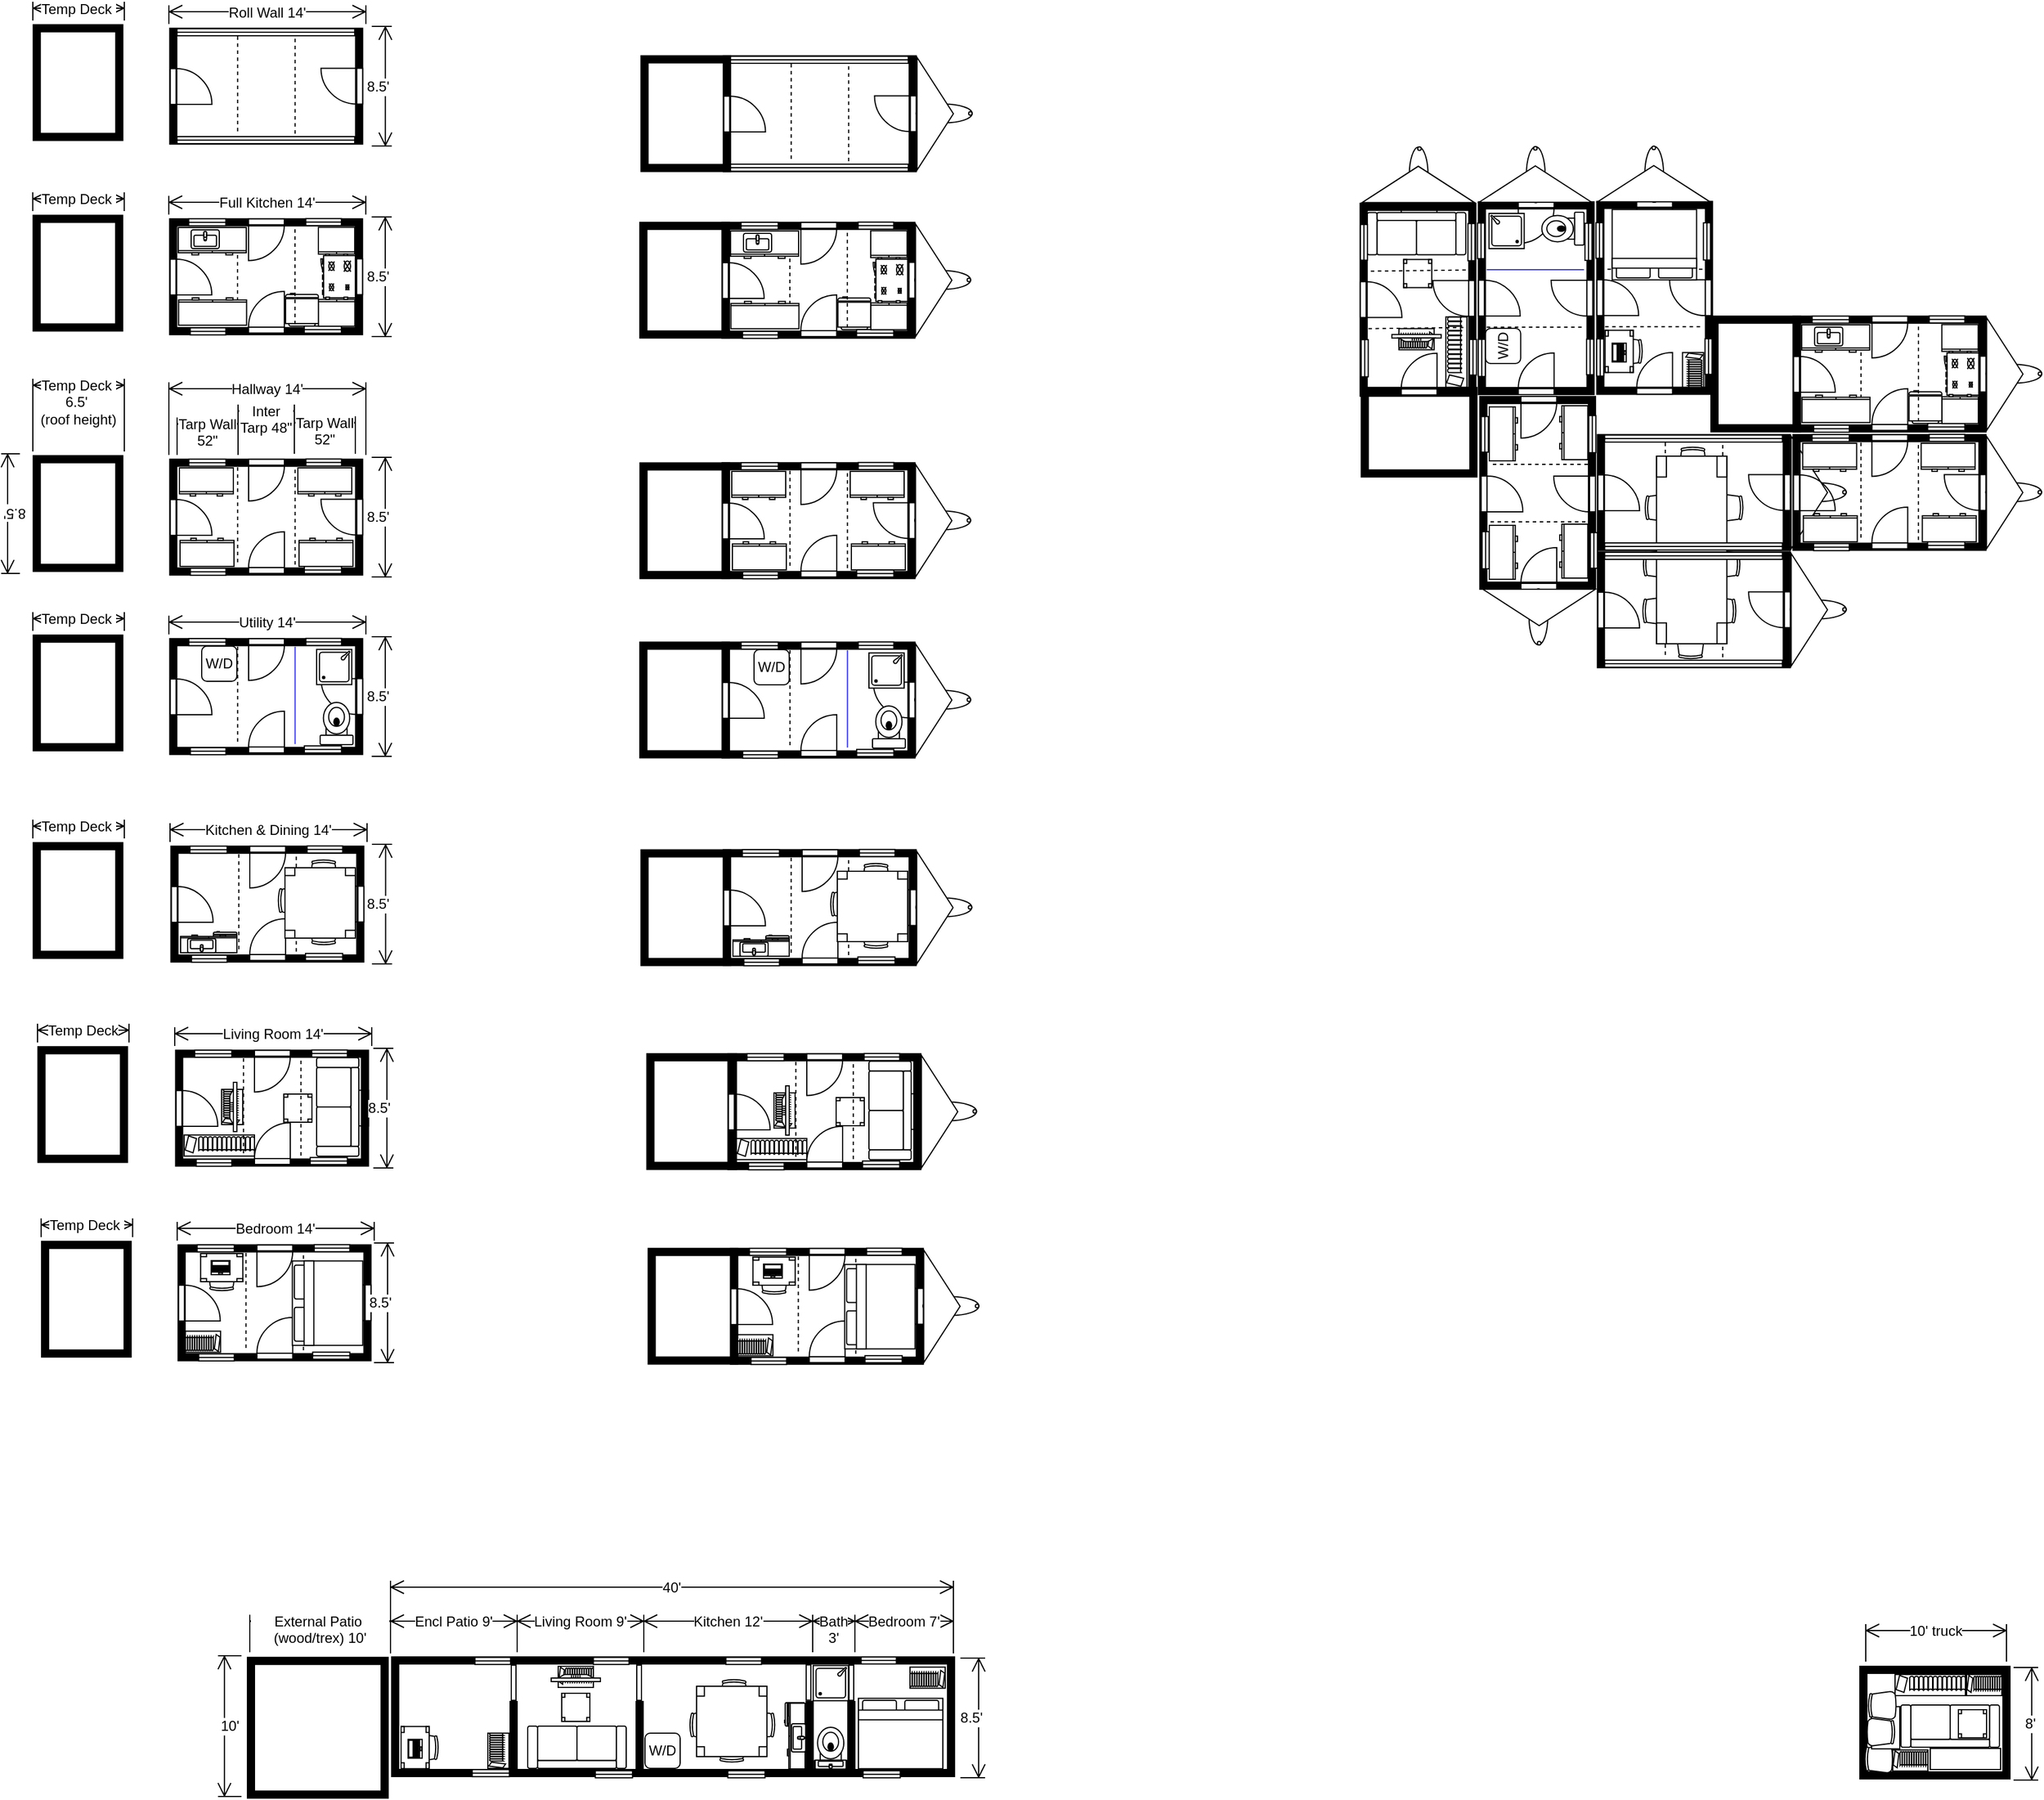 <mxfile version="12.6.5" type="device"><diagram name="Page-1" id="38b20595-45e3-9b7f-d5ca-b57f44c5b66d"><mxGraphModel dx="-4761" dy="-2925" grid="0" gridSize="5" guides="1" tooltips="1" connect="0" arrows="0" fold="1" page="0" pageScale="1" pageWidth="1100" pageHeight="850" background="#ffffff" math="0" shadow="0"><root><mxCell id="0"/><mxCell id="1" parent="0"/><mxCell id="nkuGNCl3UMef63jIZrBo-987" value="" style="endArrow=none;dashed=1;html=1;" parent="1" edge="1"><mxGeometry width="50" height="50" relative="1" as="geometry"><mxPoint x="6832.072" y="4054.52" as="sourcePoint"/><mxPoint x="6832.072" y="4137.52" as="targetPoint"/></mxGeometry></mxCell><mxCell id="nkuGNCl3UMef63jIZrBo-986" value="" style="endArrow=none;dashed=1;html=1;" parent="1" edge="1"><mxGeometry width="50" height="50" relative="1" as="geometry"><mxPoint x="6881.071" y="4137.52" as="sourcePoint"/><mxPoint x="6881.071" y="4054.52" as="targetPoint"/></mxGeometry></mxCell><mxCell id="nkuGNCl3UMef63jIZrBo-365" value="" style="verticalLabelPosition=bottom;html=1;verticalAlign=top;align=center;shape=mxgraph.floorplan.doorLeft;aspect=fixed;direction=south;" parent="1" vertex="1"><mxGeometry x="5693.805" y="4506.735" width="32.44" height="30.53" as="geometry"/></mxCell><mxCell id="khioOwTmvbYuBVQDwxZ7-142" value="" style="verticalLabelPosition=bottom;html=1;verticalAlign=top;align=center;shape=mxgraph.floorplan.bookcase;" parent="1" vertex="1"><mxGeometry x="5570.11" y="4712.2" width="30" height="18" as="geometry"/></mxCell><mxCell id="khioOwTmvbYuBVQDwxZ7-226" value="" style="group;rotation=90;" parent="1" vertex="1" connectable="0"><mxGeometry x="5644" y="4489" width="84" height="64" as="geometry"/></mxCell><mxCell id="khioOwTmvbYuBVQDwxZ7-193" value="" style="verticalLabelPosition=bottom;html=1;verticalAlign=top;align=center;shape=mxgraph.floorplan.couch;direction=west;rotation=-90;" parent="khioOwTmvbYuBVQDwxZ7-226" vertex="1"><mxGeometry x="14" y="14" width="84" height="36" as="geometry"/></mxCell><mxCell id="khioOwTmvbYuBVQDwxZ7-197" value="" style="verticalLabelPosition=bottom;html=1;verticalAlign=top;align=center;shape=mxgraph.floorplan.table;rotation=-90;" parent="khioOwTmvbYuBVQDwxZ7-226" vertex="1"><mxGeometry x="10" y="21" width="24" height="24" as="geometry"/></mxCell><mxCell id="khioOwTmvbYuBVQDwxZ7-231" value="" style="verticalLabelPosition=bottom;html=1;verticalAlign=top;align=center;shape=mxgraph.floorplan.bookcase;direction=west;" parent="1" vertex="1"><mxGeometry x="5569" y="4544.88" width="60" height="18" as="geometry"/></mxCell><mxCell id="khioOwTmvbYuBVQDwxZ7-953" value="Hallway&amp;nbsp;14'" style="shape=dimension;direction=west;whiteSpace=wrap;html=1;align=center;points=[];verticalAlign=top;spacingTop=-8;labelBackgroundColor=#ffffff" parent="1" vertex="1"><mxGeometry x="5556.01" y="3903" width="168" height="62" as="geometry"/></mxCell><mxCell id="khioOwTmvbYuBVQDwxZ7-952" value="" style="verticalLabelPosition=bottom;html=1;verticalAlign=top;align=center;shape=mxgraph.floorplan.room;fillColor=#000000;wallThickness=6;" parent="1" vertex="1"><mxGeometry x="5556.759" y="3968.686" width="164.482" height="98.628" as="geometry"/></mxCell><mxCell id="khioOwTmvbYuBVQDwxZ7-955" value="" style="verticalLabelPosition=bottom;html=1;verticalAlign=top;align=center;shape=mxgraph.floorplan.window;direction=west;wallThickness=6;" parent="1" vertex="1"><mxGeometry x="5574.324" y="4060.202" width="30.347" height="8.796" as="geometry"/></mxCell><mxCell id="khioOwTmvbYuBVQDwxZ7-956" value="" style="verticalLabelPosition=bottom;html=1;verticalAlign=top;align=center;shape=mxgraph.floorplan.window;wallThickness=6;" parent="1" vertex="1"><mxGeometry x="5671.54" y="4058.88" width="31.665" height="8.43" as="geometry"/></mxCell><mxCell id="khioOwTmvbYuBVQDwxZ7-957" value="" style="verticalLabelPosition=bottom;html=1;verticalAlign=top;align=center;shape=mxgraph.floorplan.window;direction=west;wallThickness=6;" parent="1" vertex="1"><mxGeometry x="5672.859" y="3967.002" width="30.347" height="8.796" as="geometry"/></mxCell><mxCell id="khioOwTmvbYuBVQDwxZ7-958" value="" style="verticalLabelPosition=bottom;html=1;verticalAlign=top;align=center;shape=mxgraph.floorplan.window;wallThickness=6;" parent="1" vertex="1"><mxGeometry x="5573.004" y="3967.37" width="31.665" height="8.43" as="geometry"/></mxCell><mxCell id="khioOwTmvbYuBVQDwxZ7-959" value="" style="verticalLabelPosition=bottom;html=1;verticalAlign=top;align=center;shape=mxgraph.floorplan.doorLeft;aspect=fixed;direction=east;" parent="1" vertex="1"><mxGeometry x="5624" y="3968.69" width="30.53" height="32.44" as="geometry"/></mxCell><mxCell id="khioOwTmvbYuBVQDwxZ7-960" value="" style="verticalLabelPosition=bottom;html=1;verticalAlign=top;align=center;shape=mxgraph.floorplan.doorLeft;aspect=fixed;direction=south;" parent="1" vertex="1"><mxGeometry x="5688.805" y="4002.735" width="32.44" height="30.53" as="geometry"/></mxCell><mxCell id="khioOwTmvbYuBVQDwxZ7-961" value="" style="verticalLabelPosition=bottom;html=1;verticalAlign=top;align=center;shape=mxgraph.floorplan.doorLeft;aspect=fixed;direction=north;" parent="1" vertex="1"><mxGeometry x="5557.18" y="4003.03" width="32.44" height="30.53" as="geometry"/></mxCell><mxCell id="khioOwTmvbYuBVQDwxZ7-963" value="" style="verticalLabelPosition=bottom;html=1;verticalAlign=top;align=center;shape=mxgraph.floorplan.doorLeft;aspect=fixed;direction=west;" parent="1" vertex="1"><mxGeometry x="5624.005" y="4033.565" width="30.53" height="32.44" as="geometry"/></mxCell><mxCell id="khioOwTmvbYuBVQDwxZ7-964" value="" style="verticalLabelPosition=bottom;html=1;verticalAlign=top;align=center;shape=mxgraph.floorplan.dresser;" parent="1" vertex="1"><mxGeometry x="5565" y="3976" width="46" height="24" as="geometry"/></mxCell><mxCell id="khioOwTmvbYuBVQDwxZ7-965" value="" style="verticalLabelPosition=bottom;html=1;verticalAlign=top;align=center;shape=mxgraph.floorplan.dresser;" parent="1" vertex="1"><mxGeometry x="5666" y="3976" width="46" height="24" as="geometry"/></mxCell><mxCell id="khioOwTmvbYuBVQDwxZ7-966" value="" style="verticalLabelPosition=bottom;html=1;verticalAlign=top;align=center;shape=mxgraph.floorplan.dresser;direction=west;" parent="1" vertex="1"><mxGeometry x="5667" y="4036" width="46" height="24" as="geometry"/></mxCell><mxCell id="khioOwTmvbYuBVQDwxZ7-967" value="" style="verticalLabelPosition=bottom;html=1;verticalAlign=top;align=center;shape=mxgraph.floorplan.dresser;direction=west;" parent="1" vertex="1"><mxGeometry x="5565.55" y="4036" width="46" height="24" as="geometry"/></mxCell><mxCell id="nkuGNCl3UMef63jIZrBo-278" value="" style="endArrow=none;dashed=1;html=1;" parent="1" edge="1"><mxGeometry width="50" height="50" relative="1" as="geometry"><mxPoint x="5663.659" y="4058.52" as="sourcePoint"/><mxPoint x="5663.659" y="3975.52" as="targetPoint"/></mxGeometry></mxCell><mxCell id="nkuGNCl3UMef63jIZrBo-279" value="" style="endArrow=none;dashed=1;html=1;" parent="1" edge="1"><mxGeometry width="50" height="50" relative="1" as="geometry"><mxPoint x="5614.66" y="3975.52" as="sourcePoint"/><mxPoint x="5614.66" y="4058.52" as="targetPoint"/></mxGeometry></mxCell><mxCell id="nkuGNCl3UMef63jIZrBo-280" value="Tarp Wall 52&quot;" style="shape=dimension;direction=west;whiteSpace=wrap;html=1;align=center;points=[];verticalAlign=top;spacingTop=-8;labelBackgroundColor=#ffffff" parent="1" vertex="1"><mxGeometry x="5563" y="3933" width="52" height="32" as="geometry"/></mxCell><mxCell id="nkuGNCl3UMef63jIZrBo-281" value="Tarp Wall 52&quot;" style="shape=dimension;direction=west;whiteSpace=wrap;html=1;align=center;points=[];verticalAlign=top;spacingTop=-8;labelBackgroundColor=#ffffff" parent="1" vertex="1"><mxGeometry x="5663" y="3932" width="52" height="32" as="geometry"/></mxCell><mxCell id="nkuGNCl3UMef63jIZrBo-282" value="Inter Tarp 48&quot;" style="shape=dimension;direction=west;whiteSpace=wrap;html=1;align=center;points=[];verticalAlign=top;spacingTop=-8;labelBackgroundColor=#ffffff" parent="1" vertex="1"><mxGeometry x="5615" y="3922" width="48" height="37" as="geometry"/></mxCell><mxCell id="nkuGNCl3UMef63jIZrBo-307" value="Utility 14'" style="shape=dimension;direction=west;whiteSpace=wrap;html=1;align=center;points=[];verticalAlign=top;spacingTop=-8;labelBackgroundColor=#ffffff" parent="1" vertex="1"><mxGeometry x="5556.01" y="4102" width="168" height="16" as="geometry"/></mxCell><mxCell id="nkuGNCl3UMef63jIZrBo-309" value="" style="verticalLabelPosition=bottom;html=1;verticalAlign=top;align=center;shape=mxgraph.floorplan.room;fillColor=#000000;wallThickness=6;" parent="1" vertex="1"><mxGeometry x="5556.759" y="4121.686" width="164.482" height="98.628" as="geometry"/></mxCell><mxCell id="nkuGNCl3UMef63jIZrBo-310" value="" style="verticalLabelPosition=bottom;html=1;verticalAlign=top;align=center;shape=mxgraph.floorplan.window;direction=west;wallThickness=6;" parent="1" vertex="1"><mxGeometry x="5574.324" y="4213.202" width="30.347" height="8.796" as="geometry"/></mxCell><mxCell id="nkuGNCl3UMef63jIZrBo-311" value="" style="verticalLabelPosition=bottom;html=1;verticalAlign=top;align=center;shape=mxgraph.floorplan.window;wallThickness=6;" parent="1" vertex="1"><mxGeometry x="5671.54" y="4211.88" width="31.665" height="8.43" as="geometry"/></mxCell><mxCell id="nkuGNCl3UMef63jIZrBo-312" value="" style="verticalLabelPosition=bottom;html=1;verticalAlign=top;align=center;shape=mxgraph.floorplan.window;direction=west;wallThickness=6;" parent="1" vertex="1"><mxGeometry x="5672.859" y="4120.002" width="30.347" height="8.796" as="geometry"/></mxCell><mxCell id="nkuGNCl3UMef63jIZrBo-313" value="" style="verticalLabelPosition=bottom;html=1;verticalAlign=top;align=center;shape=mxgraph.floorplan.window;wallThickness=6;" parent="1" vertex="1"><mxGeometry x="5573.004" y="4120.37" width="31.665" height="8.43" as="geometry"/></mxCell><mxCell id="nkuGNCl3UMef63jIZrBo-314" value="" style="verticalLabelPosition=bottom;html=1;verticalAlign=top;align=center;shape=mxgraph.floorplan.doorLeft;aspect=fixed;direction=east;" parent="1" vertex="1"><mxGeometry x="5624" y="4121.69" width="30.53" height="32.44" as="geometry"/></mxCell><mxCell id="nkuGNCl3UMef63jIZrBo-315" value="" style="verticalLabelPosition=bottom;html=1;verticalAlign=top;align=center;shape=mxgraph.floorplan.doorLeft;aspect=fixed;direction=south;" parent="1" vertex="1"><mxGeometry x="5688.805" y="4155.735" width="32.44" height="30.53" as="geometry"/></mxCell><mxCell id="nkuGNCl3UMef63jIZrBo-316" value="" style="verticalLabelPosition=bottom;html=1;verticalAlign=top;align=center;shape=mxgraph.floorplan.doorLeft;aspect=fixed;direction=north;" parent="1" vertex="1"><mxGeometry x="5557.18" y="4156.03" width="32.44" height="30.53" as="geometry"/></mxCell><mxCell id="nkuGNCl3UMef63jIZrBo-317" value="" style="verticalLabelPosition=bottom;html=1;verticalAlign=top;align=center;shape=mxgraph.floorplan.doorLeft;aspect=fixed;direction=west;" parent="1" vertex="1"><mxGeometry x="5624.005" y="4186.565" width="30.53" height="32.44" as="geometry"/></mxCell><mxCell id="nkuGNCl3UMef63jIZrBo-326" value="" style="endArrow=none;html=1;fillColor=#cce5ff;strokeColor=#3333FF;" parent="1" edge="1"><mxGeometry width="50" height="50" relative="1" as="geometry"><mxPoint x="5663.659" y="4211.52" as="sourcePoint"/><mxPoint x="5663.659" y="4128.52" as="targetPoint"/></mxGeometry></mxCell><mxCell id="nkuGNCl3UMef63jIZrBo-327" value="" style="endArrow=none;dashed=1;html=1;" parent="1" edge="1"><mxGeometry width="50" height="50" relative="1" as="geometry"><mxPoint x="5614.66" y="4128.52" as="sourcePoint"/><mxPoint x="5614.66" y="4211.52" as="targetPoint"/></mxGeometry></mxCell><mxCell id="nkuGNCl3UMef63jIZrBo-228" value="W/D" style="rounded=1;whiteSpace=wrap;html=1;fillColor=#FFFfff;" parent="1" vertex="1"><mxGeometry x="5584" y="4128" width="30" height="30" as="geometry"/></mxCell><mxCell id="khioOwTmvbYuBVQDwxZ7-380" value="" style="verticalLabelPosition=bottom;html=1;verticalAlign=top;align=center;shape=mxgraph.floorplan.toilet;direction=west;" parent="1" vertex="1"><mxGeometry x="5685" y="4176" width="28" height="36" as="geometry"/></mxCell><mxCell id="khioOwTmvbYuBVQDwxZ7-379" value="" style="verticalLabelPosition=bottom;html=1;verticalAlign=top;align=center;shape=mxgraph.floorplan.shower;" parent="1" vertex="1"><mxGeometry x="5682" y="4130.8" width="30" height="30" as="geometry"/></mxCell><mxCell id="nkuGNCl3UMef63jIZrBo-331" value="Kitchen &amp;amp; Dining 14'" style="shape=dimension;direction=west;whiteSpace=wrap;html=1;align=center;points=[];verticalAlign=top;spacingTop=-8;labelBackgroundColor=#ffffff" parent="1" vertex="1"><mxGeometry x="5557.01" y="4279" width="168" height="16" as="geometry"/></mxCell><mxCell id="nkuGNCl3UMef63jIZrBo-333" value="" style="verticalLabelPosition=bottom;html=1;verticalAlign=top;align=center;shape=mxgraph.floorplan.room;fillColor=#000000;wallThickness=6;" parent="1" vertex="1"><mxGeometry x="5557.759" y="4298.686" width="164.482" height="98.628" as="geometry"/></mxCell><mxCell id="nkuGNCl3UMef63jIZrBo-334" value="" style="verticalLabelPosition=bottom;html=1;verticalAlign=top;align=center;shape=mxgraph.floorplan.window;direction=west;wallThickness=6;" parent="1" vertex="1"><mxGeometry x="5575.324" y="4390.202" width="30.347" height="8.796" as="geometry"/></mxCell><mxCell id="nkuGNCl3UMef63jIZrBo-335" value="" style="verticalLabelPosition=bottom;html=1;verticalAlign=top;align=center;shape=mxgraph.floorplan.window;wallThickness=6;" parent="1" vertex="1"><mxGeometry x="5672.54" y="4388.88" width="31.665" height="8.43" as="geometry"/></mxCell><mxCell id="nkuGNCl3UMef63jIZrBo-336" value="" style="verticalLabelPosition=bottom;html=1;verticalAlign=top;align=center;shape=mxgraph.floorplan.window;direction=west;wallThickness=6;" parent="1" vertex="1"><mxGeometry x="5673.859" y="4297.002" width="30.347" height="8.796" as="geometry"/></mxCell><mxCell id="nkuGNCl3UMef63jIZrBo-337" value="" style="verticalLabelPosition=bottom;html=1;verticalAlign=top;align=center;shape=mxgraph.floorplan.window;wallThickness=6;" parent="1" vertex="1"><mxGeometry x="5574.004" y="4297.37" width="31.665" height="8.43" as="geometry"/></mxCell><mxCell id="nkuGNCl3UMef63jIZrBo-338" value="" style="verticalLabelPosition=bottom;html=1;verticalAlign=top;align=center;shape=mxgraph.floorplan.doorLeft;aspect=fixed;direction=east;" parent="1" vertex="1"><mxGeometry x="5625" y="4298.69" width="30.53" height="32.44" as="geometry"/></mxCell><mxCell id="nkuGNCl3UMef63jIZrBo-339" value="" style="verticalLabelPosition=bottom;html=1;verticalAlign=top;align=center;shape=mxgraph.floorplan.doorLeft;aspect=fixed;direction=south;" parent="1" vertex="1"><mxGeometry x="5689.805" y="4332.735" width="32.44" height="30.53" as="geometry"/></mxCell><mxCell id="nkuGNCl3UMef63jIZrBo-340" value="" style="verticalLabelPosition=bottom;html=1;verticalAlign=top;align=center;shape=mxgraph.floorplan.doorLeft;aspect=fixed;direction=north;" parent="1" vertex="1"><mxGeometry x="5558.18" y="4333.03" width="32.44" height="30.53" as="geometry"/></mxCell><mxCell id="nkuGNCl3UMef63jIZrBo-341" value="" style="verticalLabelPosition=bottom;html=1;verticalAlign=top;align=center;shape=mxgraph.floorplan.doorLeft;aspect=fixed;direction=west;" parent="1" vertex="1"><mxGeometry x="5625.005" y="4363.565" width="30.53" height="32.44" as="geometry"/></mxCell><mxCell id="nkuGNCl3UMef63jIZrBo-350" value="" style="endArrow=none;dashed=1;html=1;" parent="1" edge="1"><mxGeometry width="50" height="50" relative="1" as="geometry"><mxPoint x="5664.659" y="4388.52" as="sourcePoint"/><mxPoint x="5664.659" y="4305.52" as="targetPoint"/></mxGeometry></mxCell><mxCell id="nkuGNCl3UMef63jIZrBo-351" value="" style="endArrow=none;dashed=1;html=1;" parent="1" edge="1"><mxGeometry width="50" height="50" relative="1" as="geometry"><mxPoint x="5615.66" y="4305.52" as="sourcePoint"/><mxPoint x="5615.66" y="4388.52" as="targetPoint"/></mxGeometry></mxCell><mxCell id="nkuGNCl3UMef63jIZrBo-355" value="" style="group" parent="1" vertex="1" connectable="0"><mxGeometry x="5648.949" y="4311.502" width="65.67" height="72.5" as="geometry"/></mxCell><mxCell id="nkuGNCl3UMef63jIZrBo-176" value="" style="group;rotation=-180;" parent="nkuGNCl3UMef63jIZrBo-355" vertex="1" connectable="0"><mxGeometry x="0.05" y="-1.5" width="65.67" height="72.5" as="geometry"/></mxCell><mxCell id="nkuGNCl3UMef63jIZrBo-177" value="" style="verticalLabelPosition=bottom;html=1;verticalAlign=top;align=center;shape=mxgraph.floorplan.office_chair;direction=south;rotation=-90;" parent="nkuGNCl3UMef63jIZrBo-176" vertex="1"><mxGeometry x="27" width="24" height="24" as="geometry"/></mxCell><mxCell id="nkuGNCl3UMef63jIZrBo-178" value="" style="verticalLabelPosition=bottom;html=1;verticalAlign=top;align=center;shape=mxgraph.floorplan.office_chair;rotation=-90;" parent="nkuGNCl3UMef63jIZrBo-176" vertex="1"><mxGeometry y="23" width="24" height="24" as="geometry"/></mxCell><mxCell id="nkuGNCl3UMef63jIZrBo-179" value="" style="verticalLabelPosition=bottom;html=1;verticalAlign=top;align=center;shape=mxgraph.floorplan.office_chair;direction=north;rotation=-90;" parent="nkuGNCl3UMef63jIZrBo-176" vertex="1"><mxGeometry x="27" y="49" width="24" height="24" as="geometry"/></mxCell><mxCell id="nkuGNCl3UMef63jIZrBo-180" value="" style="verticalLabelPosition=bottom;html=1;verticalAlign=top;align=center;shape=mxgraph.floorplan.table;rotation=-90;" parent="nkuGNCl3UMef63jIZrBo-176" vertex="1"><mxGeometry x="6" y="7" width="60" height="60" as="geometry"/></mxCell><mxCell id="nkuGNCl3UMef63jIZrBo-356" value="" style="group" parent="1" vertex="1" connectable="0"><mxGeometry x="5566" y="4371.442" width="48" height="18" as="geometry"/></mxCell><mxCell id="nkuGNCl3UMef63jIZrBo-173" value="" style="verticalLabelPosition=bottom;html=1;verticalAlign=top;align=center;shape=mxgraph.floorplan.refrigerator;rotation=-180;fontStyle=4" parent="nkuGNCl3UMef63jIZrBo-356" vertex="1"><mxGeometry x="27.999" width="20" height="18" as="geometry"/></mxCell><mxCell id="nkuGNCl3UMef63jIZrBo-174" value="" style="verticalLabelPosition=bottom;html=1;verticalAlign=top;align=center;shape=mxgraph.floorplan.dresser;rotation=-180;fontStyle=4" parent="nkuGNCl3UMef63jIZrBo-356" vertex="1"><mxGeometry y="2.998" width="48" height="15" as="geometry"/></mxCell><mxCell id="nkuGNCl3UMef63jIZrBo-175" value="" style="verticalLabelPosition=bottom;html=1;verticalAlign=top;align=center;shape=mxgraph.floorplan.sink_2;rotation=-180;fontStyle=4" parent="nkuGNCl3UMef63jIZrBo-356" vertex="1"><mxGeometry x="5.999" y="6" width="24" height="12" as="geometry"/></mxCell><mxCell id="nkuGNCl3UMef63jIZrBo-357" value="Living Room 14'" style="shape=dimension;direction=west;whiteSpace=wrap;html=1;align=center;points=[];verticalAlign=top;spacingTop=-8;labelBackgroundColor=#ffffff" parent="1" vertex="1"><mxGeometry x="5561.01" y="4453" width="168" height="16" as="geometry"/></mxCell><mxCell id="nkuGNCl3UMef63jIZrBo-359" value="" style="verticalLabelPosition=bottom;html=1;verticalAlign=top;align=center;shape=mxgraph.floorplan.room;fillColor=#000000;wallThickness=6;" parent="1" vertex="1"><mxGeometry x="5561.759" y="4472.686" width="164.482" height="98.628" as="geometry"/></mxCell><mxCell id="nkuGNCl3UMef63jIZrBo-360" value="" style="verticalLabelPosition=bottom;html=1;verticalAlign=top;align=center;shape=mxgraph.floorplan.window;direction=west;wallThickness=6;" parent="1" vertex="1"><mxGeometry x="5579.324" y="4564.202" width="30.347" height="8.796" as="geometry"/></mxCell><mxCell id="nkuGNCl3UMef63jIZrBo-361" value="" style="verticalLabelPosition=bottom;html=1;verticalAlign=top;align=center;shape=mxgraph.floorplan.window;wallThickness=6;" parent="1" vertex="1"><mxGeometry x="5676.54" y="4562.88" width="31.665" height="8.43" as="geometry"/></mxCell><mxCell id="nkuGNCl3UMef63jIZrBo-362" value="" style="verticalLabelPosition=bottom;html=1;verticalAlign=top;align=center;shape=mxgraph.floorplan.window;direction=west;wallThickness=6;" parent="1" vertex="1"><mxGeometry x="5677.859" y="4471.002" width="30.347" height="8.796" as="geometry"/></mxCell><mxCell id="nkuGNCl3UMef63jIZrBo-363" value="" style="verticalLabelPosition=bottom;html=1;verticalAlign=top;align=center;shape=mxgraph.floorplan.window;wallThickness=6;" parent="1" vertex="1"><mxGeometry x="5578.004" y="4471.37" width="31.665" height="8.43" as="geometry"/></mxCell><mxCell id="nkuGNCl3UMef63jIZrBo-364" value="" style="verticalLabelPosition=bottom;html=1;verticalAlign=top;align=center;shape=mxgraph.floorplan.doorLeft;aspect=fixed;direction=east;" parent="1" vertex="1"><mxGeometry x="5629" y="4472.69" width="30.53" height="32.44" as="geometry"/></mxCell><mxCell id="nkuGNCl3UMef63jIZrBo-366" value="" style="verticalLabelPosition=bottom;html=1;verticalAlign=top;align=center;shape=mxgraph.floorplan.doorLeft;aspect=fixed;direction=north;" parent="1" vertex="1"><mxGeometry x="5562.18" y="4507.03" width="32.44" height="30.53" as="geometry"/></mxCell><mxCell id="nkuGNCl3UMef63jIZrBo-367" value="" style="verticalLabelPosition=bottom;html=1;verticalAlign=top;align=center;shape=mxgraph.floorplan.doorLeft;aspect=fixed;direction=west;" parent="1" vertex="1"><mxGeometry x="5629.005" y="4537.565" width="30.53" height="32.44" as="geometry"/></mxCell><mxCell id="nkuGNCl3UMef63jIZrBo-376" value="" style="endArrow=none;dashed=1;html=1;" parent="1" edge="1"><mxGeometry width="50" height="50" relative="1" as="geometry"><mxPoint x="5668.659" y="4562.52" as="sourcePoint"/><mxPoint x="5668.659" y="4479.52" as="targetPoint"/></mxGeometry></mxCell><mxCell id="nkuGNCl3UMef63jIZrBo-377" value="" style="endArrow=none;dashed=1;html=1;" parent="1" edge="1"><mxGeometry width="50" height="50" relative="1" as="geometry"><mxPoint x="5619.66" y="4479.52" as="sourcePoint"/><mxPoint x="5619.66" y="4562.52" as="targetPoint"/></mxGeometry></mxCell><mxCell id="nkuGNCl3UMef63jIZrBo-381" value="" style="group;rotation=90;" parent="1" vertex="1" connectable="0"><mxGeometry x="5589" y="4512" width="42" height="18" as="geometry"/></mxCell><mxCell id="khioOwTmvbYuBVQDwxZ7-311" value="" style="verticalLabelPosition=bottom;html=1;verticalAlign=top;align=center;shape=mxgraph.floorplan.bookcase;rotation=90;" parent="nkuGNCl3UMef63jIZrBo-381" vertex="1"><mxGeometry x="6" width="30" height="18" as="geometry"/></mxCell><mxCell id="khioOwTmvbYuBVQDwxZ7-229" value="" style="verticalLabelPosition=bottom;html=1;verticalAlign=top;align=center;shape=mxgraph.floorplan.flat_tv;direction=west;rotation=90;" parent="nkuGNCl3UMef63jIZrBo-381" vertex="1"><mxGeometry x="1" y="6" width="42" height="6" as="geometry"/></mxCell><mxCell id="nkuGNCl3UMef63jIZrBo-382" value="Bedroom 14'" style="shape=dimension;direction=west;whiteSpace=wrap;html=1;align=center;points=[];verticalAlign=top;spacingTop=-8;labelBackgroundColor=#ffffff" parent="1" vertex="1"><mxGeometry x="5563.11" y="4619" width="168" height="16" as="geometry"/></mxCell><mxCell id="nkuGNCl3UMef63jIZrBo-384" value="" style="verticalLabelPosition=bottom;html=1;verticalAlign=top;align=center;shape=mxgraph.floorplan.room;fillColor=#000000;wallThickness=6;" parent="1" vertex="1"><mxGeometry x="5563.859" y="4638.686" width="164.482" height="98.628" as="geometry"/></mxCell><mxCell id="nkuGNCl3UMef63jIZrBo-385" value="" style="verticalLabelPosition=bottom;html=1;verticalAlign=top;align=center;shape=mxgraph.floorplan.window;direction=west;wallThickness=6;" parent="1" vertex="1"><mxGeometry x="5581.424" y="4730.202" width="30.347" height="8.796" as="geometry"/></mxCell><mxCell id="nkuGNCl3UMef63jIZrBo-386" value="" style="verticalLabelPosition=bottom;html=1;verticalAlign=top;align=center;shape=mxgraph.floorplan.window;wallThickness=6;" parent="1" vertex="1"><mxGeometry x="5678.64" y="4728.88" width="31.665" height="8.43" as="geometry"/></mxCell><mxCell id="nkuGNCl3UMef63jIZrBo-387" value="" style="verticalLabelPosition=bottom;html=1;verticalAlign=top;align=center;shape=mxgraph.floorplan.window;direction=west;wallThickness=6;" parent="1" vertex="1"><mxGeometry x="5679.959" y="4637.002" width="30.347" height="8.796" as="geometry"/></mxCell><mxCell id="nkuGNCl3UMef63jIZrBo-388" value="" style="verticalLabelPosition=bottom;html=1;verticalAlign=top;align=center;shape=mxgraph.floorplan.window;wallThickness=6;" parent="1" vertex="1"><mxGeometry x="5580.104" y="4637.37" width="31.665" height="8.43" as="geometry"/></mxCell><mxCell id="nkuGNCl3UMef63jIZrBo-389" value="" style="verticalLabelPosition=bottom;html=1;verticalAlign=top;align=center;shape=mxgraph.floorplan.doorLeft;aspect=fixed;direction=east;" parent="1" vertex="1"><mxGeometry x="5631.1" y="4638.69" width="30.53" height="32.44" as="geometry"/></mxCell><mxCell id="nkuGNCl3UMef63jIZrBo-390" value="" style="verticalLabelPosition=bottom;html=1;verticalAlign=top;align=center;shape=mxgraph.floorplan.doorLeft;aspect=fixed;direction=south;" parent="1" vertex="1"><mxGeometry x="5695.905" y="4672.735" width="32.44" height="30.53" as="geometry"/></mxCell><mxCell id="nkuGNCl3UMef63jIZrBo-391" value="" style="verticalLabelPosition=bottom;html=1;verticalAlign=top;align=center;shape=mxgraph.floorplan.doorLeft;aspect=fixed;direction=north;" parent="1" vertex="1"><mxGeometry x="5564.28" y="4673.03" width="32.44" height="30.53" as="geometry"/></mxCell><mxCell id="nkuGNCl3UMef63jIZrBo-392" value="" style="verticalLabelPosition=bottom;html=1;verticalAlign=top;align=center;shape=mxgraph.floorplan.doorLeft;aspect=fixed;direction=west;" parent="1" vertex="1"><mxGeometry x="5631.105" y="4703.565" width="30.53" height="32.44" as="geometry"/></mxCell><mxCell id="nkuGNCl3UMef63jIZrBo-401" value="" style="endArrow=none;dashed=1;html=1;" parent="1" edge="1"><mxGeometry width="50" height="50" relative="1" as="geometry"><mxPoint x="5670.759" y="4728.52" as="sourcePoint"/><mxPoint x="5670.759" y="4645.52" as="targetPoint"/></mxGeometry></mxCell><mxCell id="nkuGNCl3UMef63jIZrBo-402" value="" style="endArrow=none;dashed=1;html=1;" parent="1" edge="1"><mxGeometry width="50" height="50" relative="1" as="geometry"><mxPoint x="5621.76" y="4645.52" as="sourcePoint"/><mxPoint x="5621.76" y="4728.52" as="targetPoint"/></mxGeometry></mxCell><mxCell id="khioOwTmvbYuBVQDwxZ7-141" value="" style="verticalLabelPosition=bottom;html=1;verticalAlign=top;align=center;shape=mxgraph.floorplan.bed_double;direction=north;" parent="1" vertex="1"><mxGeometry x="5661.31" y="4652.3" width="60" height="72" as="geometry"/></mxCell><mxCell id="nkuGNCl3UMef63jIZrBo-406" value="" style="group;rotation=90;" parent="1" vertex="1" connectable="0"><mxGeometry x="5585.1" y="4644" width="32" height="36" as="geometry"/></mxCell><mxCell id="khioOwTmvbYuBVQDwxZ7-211" value="" style="verticalLabelPosition=bottom;html=1;verticalAlign=top;align=center;shape=mxgraph.floorplan.office_chair;direction=south;rotation=90;" parent="nkuGNCl3UMef63jIZrBo-406" vertex="1"><mxGeometry x="4" y="10" width="24" height="24" as="geometry"/></mxCell><mxCell id="khioOwTmvbYuBVQDwxZ7-208" value="" style="verticalLabelPosition=bottom;html=1;verticalAlign=top;align=center;shape=mxgraph.floorplan.table;rotation=90;" parent="nkuGNCl3UMef63jIZrBo-406" vertex="1"><mxGeometry x="4" y="-4" width="24" height="36" as="geometry"/></mxCell><mxCell id="khioOwTmvbYuBVQDwxZ7-212" value="" style="verticalLabelPosition=bottom;html=1;verticalAlign=top;align=center;shape=mxgraph.floorplan.laptop;direction=north;rotation=90;" parent="nkuGNCl3UMef63jIZrBo-406" vertex="1"><mxGeometry x="9" y="6" width="12" height="16" as="geometry"/></mxCell><mxCell id="nkuGNCl3UMef63jIZrBo-370" value="Temp Deck" style="shape=dimension;direction=west;whiteSpace=wrap;html=1;align=center;points=[];verticalAlign=top;spacingTop=-8;labelBackgroundColor=#ffffff" parent="1" vertex="1"><mxGeometry x="5444" y="4450" width="78.01" height="16" as="geometry"/></mxCell><mxCell id="nkuGNCl3UMef63jIZrBo-371" value="" style="verticalLabelPosition=bottom;html=1;verticalAlign=top;align=center;shape=mxgraph.floorplan.room;fillColor=#000000;wallThickness=6;" parent="1" vertex="1"><mxGeometry x="5444.348" y="4469.684" width="76.376" height="98.626" as="geometry"/></mxCell><mxCell id="nkuGNCl3UMef63jIZrBo-395" value="Temp Deck&amp;nbsp;" style="shape=dimension;direction=west;whiteSpace=wrap;html=1;align=center;points=[];verticalAlign=top;spacingTop=-8;labelBackgroundColor=#ffffff" parent="1" vertex="1"><mxGeometry x="5447.1" y="4616" width="78.01" height="16" as="geometry"/></mxCell><mxCell id="nkuGNCl3UMef63jIZrBo-396" value="" style="verticalLabelPosition=bottom;html=1;verticalAlign=top;align=center;shape=mxgraph.floorplan.room;fillColor=#000000;wallThickness=6;" parent="1" vertex="1"><mxGeometry x="5447.448" y="4635.684" width="76.376" height="98.626" as="geometry"/></mxCell><mxCell id="nkuGNCl3UMef63jIZrBo-344" value="Temp Deck&amp;nbsp;" style="shape=dimension;direction=west;whiteSpace=wrap;html=1;align=center;points=[];verticalAlign=top;spacingTop=-8;labelBackgroundColor=#ffffff" parent="1" vertex="1"><mxGeometry x="5440" y="4276" width="78.01" height="16" as="geometry"/></mxCell><mxCell id="nkuGNCl3UMef63jIZrBo-345" value="" style="verticalLabelPosition=bottom;html=1;verticalAlign=top;align=center;shape=mxgraph.floorplan.room;fillColor=#000000;wallThickness=6;" parent="1" vertex="1"><mxGeometry x="5440.348" y="4295.684" width="76.376" height="98.626" as="geometry"/></mxCell><mxCell id="nkuGNCl3UMef63jIZrBo-320" value="Temp Deck&amp;nbsp;" style="shape=dimension;direction=west;whiteSpace=wrap;html=1;align=center;points=[];verticalAlign=top;spacingTop=-8;labelBackgroundColor=#ffffff" parent="1" vertex="1"><mxGeometry x="5440" y="4099" width="78.01" height="16" as="geometry"/></mxCell><mxCell id="nkuGNCl3UMef63jIZrBo-321" value="" style="verticalLabelPosition=bottom;html=1;verticalAlign=top;align=center;shape=mxgraph.floorplan.room;fillColor=#000000;wallThickness=6;" parent="1" vertex="1"><mxGeometry x="5440.348" y="4118.684" width="76.376" height="98.626" as="geometry"/></mxCell><mxCell id="khioOwTmvbYuBVQDwxZ7-976" value="8.5'" style="shape=dimension;direction=north;whiteSpace=wrap;html=1;align=right;points=[];verticalAlign=middle;labelBackgroundColor=#ffffff;rotation=-180;" parent="1" vertex="1"><mxGeometry x="5413" y="3964" width="16" height="102" as="geometry"/></mxCell><mxCell id="khioOwTmvbYuBVQDwxZ7-975" value="Temp Deck&amp;nbsp;&lt;br&gt;6.5'&amp;nbsp;&lt;br&gt;(roof height)" style="shape=dimension;direction=west;whiteSpace=wrap;html=1;align=center;points=[];verticalAlign=top;spacingTop=-8;labelBackgroundColor=#ffffff" parent="1" vertex="1"><mxGeometry x="5440" y="3900" width="78.01" height="61.998" as="geometry"/></mxCell><mxCell id="khioOwTmvbYuBVQDwxZ7-977" value="" style="verticalLabelPosition=bottom;html=1;verticalAlign=top;align=center;shape=mxgraph.floorplan.room;fillColor=#000000;wallThickness=6;" parent="1" vertex="1"><mxGeometry x="5440.348" y="3965.684" width="76.376" height="98.626" as="geometry"/></mxCell><mxCell id="nkuGNCl3UMef63jIZrBo-566" value="" style="verticalLabelPosition=bottom;html=1;verticalAlign=top;align=center;shape=mxgraph.floorplan.refrigerator;rotation=-270;direction=south;" parent="1" vertex="1"><mxGeometry x="5655.53" y="3827.2" width="28" height="28" as="geometry"/></mxCell><mxCell id="nkuGNCl3UMef63jIZrBo-569" value="" style="verticalLabelPosition=bottom;html=1;verticalAlign=top;align=center;shape=mxgraph.floorplan.dresser;rotation=-180;direction=west;" parent="1" vertex="1"><mxGeometry x="5683.5" y="3770.8" width="31" height="24.8" as="geometry"/></mxCell><mxCell id="nkuGNCl3UMef63jIZrBo-574" value="Full Kitchen 14'" style="shape=dimension;direction=west;whiteSpace=wrap;html=1;align=center;points=[];verticalAlign=top;spacingTop=-8;labelBackgroundColor=#ffffff" parent="1" vertex="1"><mxGeometry x="5555.92" y="3744" width="168" height="16" as="geometry"/></mxCell><mxCell id="nkuGNCl3UMef63jIZrBo-576" value="" style="verticalLabelPosition=bottom;html=1;verticalAlign=top;align=center;shape=mxgraph.floorplan.room;fillColor=#000000;wallThickness=6;" parent="1" vertex="1"><mxGeometry x="5556.669" y="3763.686" width="164.482" height="98.628" as="geometry"/></mxCell><mxCell id="nkuGNCl3UMef63jIZrBo-577" value="" style="verticalLabelPosition=bottom;html=1;verticalAlign=top;align=center;shape=mxgraph.floorplan.window;direction=west;wallThickness=6;" parent="1" vertex="1"><mxGeometry x="5574.234" y="3855.202" width="30.347" height="8.796" as="geometry"/></mxCell><mxCell id="nkuGNCl3UMef63jIZrBo-578" value="" style="verticalLabelPosition=bottom;html=1;verticalAlign=top;align=center;shape=mxgraph.floorplan.window;wallThickness=6;" parent="1" vertex="1"><mxGeometry x="5671.45" y="3853.88" width="31.665" height="8.43" as="geometry"/></mxCell><mxCell id="nkuGNCl3UMef63jIZrBo-579" value="" style="verticalLabelPosition=bottom;html=1;verticalAlign=top;align=center;shape=mxgraph.floorplan.window;direction=west;wallThickness=6;" parent="1" vertex="1"><mxGeometry x="5672.769" y="3762.002" width="30.347" height="8.796" as="geometry"/></mxCell><mxCell id="nkuGNCl3UMef63jIZrBo-580" value="" style="verticalLabelPosition=bottom;html=1;verticalAlign=top;align=center;shape=mxgraph.floorplan.window;wallThickness=6;" parent="1" vertex="1"><mxGeometry x="5572.914" y="3762.37" width="31.665" height="8.43" as="geometry"/></mxCell><mxCell id="nkuGNCl3UMef63jIZrBo-581" value="" style="verticalLabelPosition=bottom;html=1;verticalAlign=top;align=center;shape=mxgraph.floorplan.doorLeft;aspect=fixed;direction=east;" parent="1" vertex="1"><mxGeometry x="5623.91" y="3763.69" width="30.53" height="32.44" as="geometry"/></mxCell><mxCell id="nkuGNCl3UMef63jIZrBo-582" value="" style="verticalLabelPosition=bottom;html=1;verticalAlign=top;align=center;shape=mxgraph.floorplan.doorLeft;aspect=fixed;direction=south;" parent="1" vertex="1"><mxGeometry x="5688.715" y="3797.735" width="32.44" height="30.53" as="geometry"/></mxCell><mxCell id="nkuGNCl3UMef63jIZrBo-583" value="" style="verticalLabelPosition=bottom;html=1;verticalAlign=top;align=center;shape=mxgraph.floorplan.doorLeft;aspect=fixed;direction=north;" parent="1" vertex="1"><mxGeometry x="5557.09" y="3798.03" width="32.44" height="30.53" as="geometry"/></mxCell><mxCell id="nkuGNCl3UMef63jIZrBo-584" value="" style="verticalLabelPosition=bottom;html=1;verticalAlign=top;align=center;shape=mxgraph.floorplan.doorLeft;aspect=fixed;direction=west;" parent="1" vertex="1"><mxGeometry x="5623.915" y="3828.565" width="30.53" height="32.44" as="geometry"/></mxCell><mxCell id="nkuGNCl3UMef63jIZrBo-589" value="" style="endArrow=none;dashed=1;html=1;" parent="1" edge="1"><mxGeometry width="50" height="50" relative="1" as="geometry"><mxPoint x="5663.569" y="3853.52" as="sourcePoint"/><mxPoint x="5663.569" y="3770.52" as="targetPoint"/></mxGeometry></mxCell><mxCell id="nkuGNCl3UMef63jIZrBo-590" value="" style="endArrow=none;dashed=1;html=1;" parent="1" edge="1"><mxGeometry width="50" height="50" relative="1" as="geometry"><mxPoint x="5614.57" y="3770.52" as="sourcePoint"/><mxPoint x="5614.57" y="3853.52" as="targetPoint"/></mxGeometry></mxCell><mxCell id="nkuGNCl3UMef63jIZrBo-595" value="Temp Deck&amp;nbsp;&lt;br&gt;" style="shape=dimension;direction=west;whiteSpace=wrap;html=1;align=center;points=[];verticalAlign=top;spacingTop=-8;labelBackgroundColor=#ffffff" parent="1" vertex="1"><mxGeometry x="5439.91" y="3741" width="78.01" height="16" as="geometry"/></mxCell><mxCell id="nkuGNCl3UMef63jIZrBo-596" value="" style="verticalLabelPosition=bottom;html=1;verticalAlign=top;align=center;shape=mxgraph.floorplan.room;fillColor=#000000;wallThickness=6;" parent="1" vertex="1"><mxGeometry x="5440.258" y="3760.684" width="76.376" height="98.626" as="geometry"/></mxCell><mxCell id="nkuGNCl3UMef63jIZrBo-568" value="" style="verticalLabelPosition=bottom;html=1;verticalAlign=top;align=center;shape=mxgraph.floorplan.range_1;rotation=-180;direction=north;" parent="1" vertex="1"><mxGeometry x="5687" y="3795" width="28" height="36" as="geometry"/></mxCell><mxCell id="nkuGNCl3UMef63jIZrBo-597" value="" style="verticalLabelPosition=bottom;html=1;verticalAlign=top;align=center;shape=mxgraph.floorplan.dresser;rotation=-180;direction=east;" parent="1" vertex="1"><mxGeometry x="5683.62" y="3830.4" width="31" height="24.8" as="geometry"/></mxCell><mxCell id="nkuGNCl3UMef63jIZrBo-600" value="" style="group" parent="1" vertex="1" connectable="0"><mxGeometry x="5564" y="3771" width="58" height="23.33" as="geometry"/></mxCell><mxCell id="nkuGNCl3UMef63jIZrBo-571" value="" style="verticalLabelPosition=bottom;html=1;verticalAlign=top;align=center;shape=mxgraph.floorplan.dresser;rotation=-360;" parent="nkuGNCl3UMef63jIZrBo-600" vertex="1"><mxGeometry width="58" height="23.33" as="geometry"/></mxCell><mxCell id="nkuGNCl3UMef63jIZrBo-572" value="" style="verticalLabelPosition=bottom;html=1;verticalAlign=top;align=center;shape=mxgraph.floorplan.sink_2;rotation=-360;" parent="nkuGNCl3UMef63jIZrBo-600" vertex="1"><mxGeometry x="11" y="2" width="24" height="16" as="geometry"/></mxCell><mxCell id="nkuGNCl3UMef63jIZrBo-601" value="" style="verticalLabelPosition=bottom;html=1;verticalAlign=top;align=center;shape=mxgraph.floorplan.dresser;rotation=-360;direction=west;" parent="1" vertex="1"><mxGeometry x="5564.28" y="3831" width="58" height="23.33" as="geometry"/></mxCell><mxCell id="khioOwTmvbYuBVQDwxZ7-954" value="8.5'" style="shape=dimension;direction=north;whiteSpace=wrap;html=1;align=right;points=[];verticalAlign=middle;labelBackgroundColor=#ffffff" parent="1" vertex="1"><mxGeometry x="5728.935" y="3967" width="17.106" height="102" as="geometry"/></mxCell><mxCell id="nkuGNCl3UMef63jIZrBo-308" value="8.5'" style="shape=dimension;direction=north;whiteSpace=wrap;html=1;align=right;points=[];verticalAlign=middle;labelBackgroundColor=#ffffff" parent="1" vertex="1"><mxGeometry x="5728.935" y="4120" width="17.106" height="102" as="geometry"/></mxCell><mxCell id="nkuGNCl3UMef63jIZrBo-332" value="8.5'" style="shape=dimension;direction=north;whiteSpace=wrap;html=1;align=right;points=[];verticalAlign=middle;labelBackgroundColor=#ffffff" parent="1" vertex="1"><mxGeometry x="5729.211" y="4297" width="17.106" height="102" as="geometry"/></mxCell><mxCell id="nkuGNCl3UMef63jIZrBo-358" value="8.5'" style="shape=dimension;direction=north;whiteSpace=wrap;html=1;align=right;points=[];verticalAlign=middle;labelBackgroundColor=#ffffff" parent="1" vertex="1"><mxGeometry x="5730.315" y="4471" width="17.106" height="102" as="geometry"/></mxCell><mxCell id="nkuGNCl3UMef63jIZrBo-383" value="8.5'" style="shape=dimension;direction=north;whiteSpace=wrap;html=1;align=right;points=[];verticalAlign=middle;labelBackgroundColor=#ffffff" parent="1" vertex="1"><mxGeometry x="5730.894" y="4637" width="17.106" height="102" as="geometry"/></mxCell><mxCell id="nkuGNCl3UMef63jIZrBo-575" value="8.5'" style="shape=dimension;direction=north;whiteSpace=wrap;html=1;align=right;points=[];verticalAlign=middle;labelBackgroundColor=#ffffff" parent="1" vertex="1"><mxGeometry x="5728.91" y="3762" width="17.106" height="102" as="geometry"/></mxCell><mxCell id="nkuGNCl3UMef63jIZrBo-752" value="Roll Wall 14'" style="shape=dimension;direction=west;whiteSpace=wrap;html=1;align=center;points=[];verticalAlign=top;spacingTop=-8;labelBackgroundColor=#ffffff" parent="1" vertex="1"><mxGeometry x="5556.01" y="3581.5" width="168" height="16" as="geometry"/></mxCell><mxCell id="nkuGNCl3UMef63jIZrBo-753" value="" style="verticalLabelPosition=bottom;html=1;verticalAlign=top;align=center;shape=mxgraph.floorplan.room;fillColor=#000000;wallThickness=6;" parent="1" vertex="1"><mxGeometry x="5556.759" y="3601.186" width="164.482" height="98.628" as="geometry"/></mxCell><mxCell id="nkuGNCl3UMef63jIZrBo-759" value="" style="verticalLabelPosition=bottom;html=1;verticalAlign=top;align=center;shape=mxgraph.floorplan.doorLeft;aspect=fixed;direction=south;" parent="1" vertex="1"><mxGeometry x="5688.805" y="3635.235" width="32.44" height="30.53" as="geometry"/></mxCell><mxCell id="nkuGNCl3UMef63jIZrBo-760" value="" style="verticalLabelPosition=bottom;html=1;verticalAlign=top;align=center;shape=mxgraph.floorplan.doorLeft;aspect=fixed;direction=north;" parent="1" vertex="1"><mxGeometry x="5557.18" y="3635.53" width="32.44" height="30.53" as="geometry"/></mxCell><mxCell id="nkuGNCl3UMef63jIZrBo-762" value="" style="endArrow=none;dashed=1;html=1;" parent="1" edge="1"><mxGeometry width="50" height="50" relative="1" as="geometry"><mxPoint x="5663.659" y="3691.02" as="sourcePoint"/><mxPoint x="5663.659" y="3608.02" as="targetPoint"/></mxGeometry></mxCell><mxCell id="nkuGNCl3UMef63jIZrBo-763" value="" style="endArrow=none;dashed=1;html=1;" parent="1" edge="1"><mxGeometry width="50" height="50" relative="1" as="geometry"><mxPoint x="5614.66" y="3608.02" as="sourcePoint"/><mxPoint x="5614.66" y="3691.02" as="targetPoint"/></mxGeometry></mxCell><mxCell id="nkuGNCl3UMef63jIZrBo-764" value="Temp Deck&amp;nbsp;&lt;br&gt;" style="shape=dimension;direction=west;whiteSpace=wrap;html=1;align=center;points=[];verticalAlign=top;spacingTop=-8;labelBackgroundColor=#ffffff" parent="1" vertex="1"><mxGeometry x="5440" y="3578.5" width="78.01" height="16" as="geometry"/></mxCell><mxCell id="nkuGNCl3UMef63jIZrBo-765" value="" style="verticalLabelPosition=bottom;html=1;verticalAlign=top;align=center;shape=mxgraph.floorplan.room;fillColor=#000000;wallThickness=6;" parent="1" vertex="1"><mxGeometry x="5440.348" y="3598.184" width="76.376" height="98.626" as="geometry"/></mxCell><mxCell id="nkuGNCl3UMef63jIZrBo-772" value="8.5'" style="shape=dimension;direction=north;whiteSpace=wrap;html=1;align=right;points=[];verticalAlign=middle;labelBackgroundColor=#ffffff" parent="1" vertex="1"><mxGeometry x="5729" y="3599.5" width="17.106" height="102" as="geometry"/></mxCell><mxCell id="nkuGNCl3UMef63jIZrBo-746" value="" style="verticalLabelPosition=bottom;html=1;verticalAlign=top;align=center;shape=mxgraph.floorplan.window;rotation=-180;wallThickness=6;" parent="1" vertex="1"><mxGeometry x="5562.96" y="3599.5" width="151.54" height="10" as="geometry"/></mxCell><mxCell id="nkuGNCl3UMef63jIZrBo-773" value="" style="verticalLabelPosition=bottom;html=1;verticalAlign=top;align=center;shape=mxgraph.floorplan.window;rotation=-180;wallThickness=6;" parent="1" vertex="1"><mxGeometry x="5562.96" y="3691.5" width="151.54" height="10" as="geometry"/></mxCell><mxCell id="nkuGNCl3UMef63jIZrBo-796" value="" style="group" parent="1" vertex="1" connectable="0"><mxGeometry x="5958.628" y="3623" width="282.372" height="102" as="geometry"/></mxCell><mxCell id="nkuGNCl3UMef63jIZrBo-781" value="" style="verticalLabelPosition=bottom;html=1;verticalAlign=top;align=center;shape=mxgraph.floorplan.room;fillColor=#000000;wallThickness=6;" parent="nkuGNCl3UMef63jIZrBo-796" vertex="1"><mxGeometry y="1.684" width="76.376" height="98.626" as="geometry"/></mxCell><mxCell id="nkuGNCl3UMef63jIZrBo-775" value="" style="verticalLabelPosition=bottom;html=1;verticalAlign=top;align=center;shape=mxgraph.floorplan.room;fillColor=#000000;wallThickness=6;" parent="nkuGNCl3UMef63jIZrBo-796" vertex="1"><mxGeometry x="70.171" y="1.686" width="164.482" height="98.628" as="geometry"/></mxCell><mxCell id="nkuGNCl3UMef63jIZrBo-776" value="" style="verticalLabelPosition=bottom;html=1;verticalAlign=top;align=center;shape=mxgraph.floorplan.doorLeft;aspect=fixed;direction=south;" parent="nkuGNCl3UMef63jIZrBo-796" vertex="1"><mxGeometry x="202.217" y="35.735" width="32.44" height="30.53" as="geometry"/></mxCell><mxCell id="nkuGNCl3UMef63jIZrBo-777" value="" style="verticalLabelPosition=bottom;html=1;verticalAlign=top;align=center;shape=mxgraph.floorplan.doorLeft;aspect=fixed;direction=north;" parent="nkuGNCl3UMef63jIZrBo-796" vertex="1"><mxGeometry x="70.592" y="36.03" width="32.44" height="30.53" as="geometry"/></mxCell><mxCell id="nkuGNCl3UMef63jIZrBo-778" value="" style="endArrow=none;dashed=1;html=1;" parent="nkuGNCl3UMef63jIZrBo-796" edge="1"><mxGeometry width="50" height="50" relative="1" as="geometry"><mxPoint x="177.071" y="91.52" as="sourcePoint"/><mxPoint x="177.071" y="8.52" as="targetPoint"/></mxGeometry></mxCell><mxCell id="nkuGNCl3UMef63jIZrBo-779" value="" style="endArrow=none;dashed=1;html=1;" parent="nkuGNCl3UMef63jIZrBo-796" edge="1"><mxGeometry width="50" height="50" relative="1" as="geometry"><mxPoint x="128.072" y="8.52" as="sourcePoint"/><mxPoint x="128.072" y="91.52" as="targetPoint"/></mxGeometry></mxCell><mxCell id="nkuGNCl3UMef63jIZrBo-783" value="" style="verticalLabelPosition=bottom;html=1;verticalAlign=top;align=center;shape=mxgraph.floorplan.window;rotation=-180;wallThickness=6;" parent="nkuGNCl3UMef63jIZrBo-796" vertex="1"><mxGeometry x="76.372" width="151.54" height="10" as="geometry"/></mxCell><mxCell id="nkuGNCl3UMef63jIZrBo-784" value="" style="verticalLabelPosition=bottom;html=1;verticalAlign=top;align=center;shape=mxgraph.floorplan.window;rotation=-180;wallThickness=6;" parent="nkuGNCl3UMef63jIZrBo-796" vertex="1"><mxGeometry x="76.372" y="92" width="151.54" height="10" as="geometry"/></mxCell><mxCell id="nkuGNCl3UMef63jIZrBo-789" value="" style="group" parent="nkuGNCl3UMef63jIZrBo-796" vertex="1" connectable="0"><mxGeometry x="234.662" y="3" width="47.71" height="96" as="geometry"/></mxCell><mxCell id="nkuGNCl3UMef63jIZrBo-791" value="" style="group" parent="nkuGNCl3UMef63jIZrBo-789" vertex="1" connectable="0"><mxGeometry width="47.71" height="96" as="geometry"/></mxCell><mxCell id="nkuGNCl3UMef63jIZrBo-787" value="" style="ellipse;whiteSpace=wrap;html=1;fillColor=#FFFfff;" parent="nkuGNCl3UMef63jIZrBo-791" vertex="1"><mxGeometry y="39.77" width="47.71" height="16" as="geometry"/></mxCell><mxCell id="nkuGNCl3UMef63jIZrBo-785" value="" style="triangle;whiteSpace=wrap;html=1;fillColor=#FFFfff;" parent="nkuGNCl3UMef63jIZrBo-791" vertex="1"><mxGeometry x="0.71" width="31" height="96" as="geometry"/></mxCell><mxCell id="nkuGNCl3UMef63jIZrBo-788" value="" style="ellipse;whiteSpace=wrap;html=1;aspect=fixed;fillColor=#FFFfff;" parent="nkuGNCl3UMef63jIZrBo-791" vertex="1"><mxGeometry x="44.71" y="46.27" width="3" height="3" as="geometry"/></mxCell><mxCell id="nkuGNCl3UMef63jIZrBo-797" value="" style="group" parent="1" vertex="1" connectable="0"><mxGeometry x="5957.628" y="3765.002" width="282.082" height="101.995" as="geometry"/></mxCell><mxCell id="nkuGNCl3UMef63jIZrBo-723" value="" style="verticalLabelPosition=bottom;html=1;verticalAlign=top;align=center;shape=mxgraph.floorplan.room;fillColor=#000000;wallThickness=6;" parent="nkuGNCl3UMef63jIZrBo-797" vertex="1"><mxGeometry y="1.682" width="76.376" height="98.626" as="geometry"/></mxCell><mxCell id="nkuGNCl3UMef63jIZrBo-708" value="" style="verticalLabelPosition=bottom;html=1;verticalAlign=top;align=center;shape=mxgraph.floorplan.refrigerator;rotation=-270;direction=south;" parent="nkuGNCl3UMef63jIZrBo-797" vertex="1"><mxGeometry x="168.902" y="65.198" width="28" height="28" as="geometry"/></mxCell><mxCell id="nkuGNCl3UMef63jIZrBo-709" value="" style="verticalLabelPosition=bottom;html=1;verticalAlign=top;align=center;shape=mxgraph.floorplan.dresser;rotation=-180;direction=west;" parent="nkuGNCl3UMef63jIZrBo-797" vertex="1"><mxGeometry x="196.872" y="8.798" width="31" height="24.8" as="geometry"/></mxCell><mxCell id="nkuGNCl3UMef63jIZrBo-711" value="" style="verticalLabelPosition=bottom;html=1;verticalAlign=top;align=center;shape=mxgraph.floorplan.room;fillColor=#000000;wallThickness=6;" parent="nkuGNCl3UMef63jIZrBo-797" vertex="1"><mxGeometry x="70.041" y="1.684" width="164.482" height="98.628" as="geometry"/></mxCell><mxCell id="nkuGNCl3UMef63jIZrBo-712" value="" style="verticalLabelPosition=bottom;html=1;verticalAlign=top;align=center;shape=mxgraph.floorplan.window;direction=west;wallThickness=6;" parent="nkuGNCl3UMef63jIZrBo-797" vertex="1"><mxGeometry x="87.606" y="93.199" width="30.347" height="8.796" as="geometry"/></mxCell><mxCell id="nkuGNCl3UMef63jIZrBo-713" value="" style="verticalLabelPosition=bottom;html=1;verticalAlign=top;align=center;shape=mxgraph.floorplan.window;wallThickness=6;" parent="nkuGNCl3UMef63jIZrBo-797" vertex="1"><mxGeometry x="184.822" y="91.878" width="31.665" height="8.43" as="geometry"/></mxCell><mxCell id="nkuGNCl3UMef63jIZrBo-714" value="" style="verticalLabelPosition=bottom;html=1;verticalAlign=top;align=center;shape=mxgraph.floorplan.window;direction=west;wallThickness=6;" parent="nkuGNCl3UMef63jIZrBo-797" vertex="1"><mxGeometry x="186.141" width="30.347" height="8.796" as="geometry"/></mxCell><mxCell id="nkuGNCl3UMef63jIZrBo-715" value="" style="verticalLabelPosition=bottom;html=1;verticalAlign=top;align=center;shape=mxgraph.floorplan.window;wallThickness=6;" parent="nkuGNCl3UMef63jIZrBo-797" vertex="1"><mxGeometry x="86.286" y="0.368" width="31.665" height="8.43" as="geometry"/></mxCell><mxCell id="nkuGNCl3UMef63jIZrBo-716" value="" style="verticalLabelPosition=bottom;html=1;verticalAlign=top;align=center;shape=mxgraph.floorplan.doorLeft;aspect=fixed;direction=east;" parent="nkuGNCl3UMef63jIZrBo-797" vertex="1"><mxGeometry x="137.282" y="1.688" width="30.53" height="32.44" as="geometry"/></mxCell><mxCell id="nkuGNCl3UMef63jIZrBo-717" value="" style="verticalLabelPosition=bottom;html=1;verticalAlign=top;align=center;shape=mxgraph.floorplan.doorLeft;aspect=fixed;direction=south;" parent="nkuGNCl3UMef63jIZrBo-797" vertex="1"><mxGeometry x="202.087" y="35.733" width="32.44" height="30.53" as="geometry"/></mxCell><mxCell id="nkuGNCl3UMef63jIZrBo-718" value="" style="verticalLabelPosition=bottom;html=1;verticalAlign=top;align=center;shape=mxgraph.floorplan.doorLeft;aspect=fixed;direction=north;" parent="nkuGNCl3UMef63jIZrBo-797" vertex="1"><mxGeometry x="70.462" y="36.028" width="32.44" height="30.53" as="geometry"/></mxCell><mxCell id="nkuGNCl3UMef63jIZrBo-719" value="" style="verticalLabelPosition=bottom;html=1;verticalAlign=top;align=center;shape=mxgraph.floorplan.doorLeft;aspect=fixed;direction=west;" parent="nkuGNCl3UMef63jIZrBo-797" vertex="1"><mxGeometry x="137.287" y="66.563" width="30.53" height="32.44" as="geometry"/></mxCell><mxCell id="nkuGNCl3UMef63jIZrBo-720" value="" style="endArrow=none;dashed=1;html=1;" parent="nkuGNCl3UMef63jIZrBo-797" edge="1"><mxGeometry width="50" height="50" relative="1" as="geometry"><mxPoint x="176.941" y="91.518" as="sourcePoint"/><mxPoint x="176.941" y="8.518" as="targetPoint"/></mxGeometry></mxCell><mxCell id="nkuGNCl3UMef63jIZrBo-721" value="" style="endArrow=none;dashed=1;html=1;" parent="nkuGNCl3UMef63jIZrBo-797" edge="1"><mxGeometry width="50" height="50" relative="1" as="geometry"><mxPoint x="127.942" y="8.518" as="sourcePoint"/><mxPoint x="127.942" y="91.518" as="targetPoint"/></mxGeometry></mxCell><mxCell id="nkuGNCl3UMef63jIZrBo-724" value="" style="verticalLabelPosition=bottom;html=1;verticalAlign=top;align=center;shape=mxgraph.floorplan.range_1;rotation=-180;direction=north;" parent="nkuGNCl3UMef63jIZrBo-797" vertex="1"><mxGeometry x="200.372" y="32.998" width="28" height="36" as="geometry"/></mxCell><mxCell id="nkuGNCl3UMef63jIZrBo-725" value="" style="verticalLabelPosition=bottom;html=1;verticalAlign=top;align=center;shape=mxgraph.floorplan.dresser;rotation=-180;direction=east;" parent="nkuGNCl3UMef63jIZrBo-797" vertex="1"><mxGeometry x="196.992" y="68.398" width="31" height="24.8" as="geometry"/></mxCell><mxCell id="nkuGNCl3UMef63jIZrBo-726" value="" style="group" parent="nkuGNCl3UMef63jIZrBo-797" vertex="1" connectable="0"><mxGeometry x="77.372" y="8.998" width="58" height="23.33" as="geometry"/></mxCell><mxCell id="nkuGNCl3UMef63jIZrBo-727" value="" style="verticalLabelPosition=bottom;html=1;verticalAlign=top;align=center;shape=mxgraph.floorplan.dresser;rotation=-360;" parent="nkuGNCl3UMef63jIZrBo-726" vertex="1"><mxGeometry width="58" height="23.33" as="geometry"/></mxCell><mxCell id="nkuGNCl3UMef63jIZrBo-728" value="" style="verticalLabelPosition=bottom;html=1;verticalAlign=top;align=center;shape=mxgraph.floorplan.sink_2;rotation=-360;" parent="nkuGNCl3UMef63jIZrBo-726" vertex="1"><mxGeometry x="11" y="2" width="24" height="16" as="geometry"/></mxCell><mxCell id="nkuGNCl3UMef63jIZrBo-729" value="" style="verticalLabelPosition=bottom;html=1;verticalAlign=top;align=center;shape=mxgraph.floorplan.dresser;rotation=-360;direction=west;" parent="nkuGNCl3UMef63jIZrBo-797" vertex="1"><mxGeometry x="77.652" y="68.998" width="58" height="23.33" as="geometry"/></mxCell><mxCell id="nkuGNCl3UMef63jIZrBo-792" value="" style="group" parent="nkuGNCl3UMef63jIZrBo-797" vertex="1" connectable="0"><mxGeometry x="234.372" y="2.998" width="47.71" height="96" as="geometry"/></mxCell><mxCell id="nkuGNCl3UMef63jIZrBo-793" value="" style="ellipse;whiteSpace=wrap;html=1;fillColor=#FFFfff;" parent="nkuGNCl3UMef63jIZrBo-792" vertex="1"><mxGeometry y="39.77" width="47.71" height="16" as="geometry"/></mxCell><mxCell id="nkuGNCl3UMef63jIZrBo-794" value="" style="triangle;whiteSpace=wrap;html=1;fillColor=#FFFfff;" parent="nkuGNCl3UMef63jIZrBo-792" vertex="1"><mxGeometry x="0.71" width="31" height="96" as="geometry"/></mxCell><mxCell id="nkuGNCl3UMef63jIZrBo-795" value="" style="ellipse;whiteSpace=wrap;html=1;aspect=fixed;fillColor=#FFFfff;" parent="nkuGNCl3UMef63jIZrBo-792" vertex="1"><mxGeometry x="44.71" y="46.27" width="3" height="3" as="geometry"/></mxCell><mxCell id="nkuGNCl3UMef63jIZrBo-806" value="" style="group" parent="1" vertex="1" connectable="0"><mxGeometry x="5957.738" y="3970.002" width="281.972" height="101.995" as="geometry"/></mxCell><mxCell id="nkuGNCl3UMef63jIZrBo-707" value="" style="verticalLabelPosition=bottom;html=1;verticalAlign=top;align=center;shape=mxgraph.floorplan.room;fillColor=#000000;wallThickness=6;" parent="nkuGNCl3UMef63jIZrBo-806" vertex="1"><mxGeometry y="1.692" width="76.376" height="98.626" as="geometry"/></mxCell><mxCell id="nkuGNCl3UMef63jIZrBo-611" value="" style="verticalLabelPosition=bottom;html=1;verticalAlign=top;align=center;shape=mxgraph.floorplan.room;fillColor=#000000;wallThickness=6;" parent="nkuGNCl3UMef63jIZrBo-806" vertex="1"><mxGeometry x="70.021" y="1.684" width="164.482" height="98.628" as="geometry"/></mxCell><mxCell id="nkuGNCl3UMef63jIZrBo-612" value="" style="verticalLabelPosition=bottom;html=1;verticalAlign=top;align=center;shape=mxgraph.floorplan.window;direction=west;wallThickness=6;" parent="nkuGNCl3UMef63jIZrBo-806" vertex="1"><mxGeometry x="87.586" y="93.199" width="30.347" height="8.796" as="geometry"/></mxCell><mxCell id="nkuGNCl3UMef63jIZrBo-613" value="" style="verticalLabelPosition=bottom;html=1;verticalAlign=top;align=center;shape=mxgraph.floorplan.window;wallThickness=6;" parent="nkuGNCl3UMef63jIZrBo-806" vertex="1"><mxGeometry x="184.802" y="91.878" width="31.665" height="8.43" as="geometry"/></mxCell><mxCell id="nkuGNCl3UMef63jIZrBo-614" value="" style="verticalLabelPosition=bottom;html=1;verticalAlign=top;align=center;shape=mxgraph.floorplan.window;direction=west;wallThickness=6;" parent="nkuGNCl3UMef63jIZrBo-806" vertex="1"><mxGeometry x="186.121" width="30.347" height="8.796" as="geometry"/></mxCell><mxCell id="nkuGNCl3UMef63jIZrBo-615" value="" style="verticalLabelPosition=bottom;html=1;verticalAlign=top;align=center;shape=mxgraph.floorplan.window;wallThickness=6;" parent="nkuGNCl3UMef63jIZrBo-806" vertex="1"><mxGeometry x="86.266" y="0.368" width="31.665" height="8.43" as="geometry"/></mxCell><mxCell id="nkuGNCl3UMef63jIZrBo-616" value="" style="verticalLabelPosition=bottom;html=1;verticalAlign=top;align=center;shape=mxgraph.floorplan.doorLeft;aspect=fixed;direction=east;" parent="nkuGNCl3UMef63jIZrBo-806" vertex="1"><mxGeometry x="137.262" y="1.688" width="30.53" height="32.44" as="geometry"/></mxCell><mxCell id="nkuGNCl3UMef63jIZrBo-617" value="" style="verticalLabelPosition=bottom;html=1;verticalAlign=top;align=center;shape=mxgraph.floorplan.doorLeft;aspect=fixed;direction=south;" parent="nkuGNCl3UMef63jIZrBo-806" vertex="1"><mxGeometry x="202.067" y="35.733" width="32.44" height="30.53" as="geometry"/></mxCell><mxCell id="nkuGNCl3UMef63jIZrBo-618" value="" style="verticalLabelPosition=bottom;html=1;verticalAlign=top;align=center;shape=mxgraph.floorplan.doorLeft;aspect=fixed;direction=north;" parent="nkuGNCl3UMef63jIZrBo-806" vertex="1"><mxGeometry x="70.442" y="36.028" width="32.44" height="30.53" as="geometry"/></mxCell><mxCell id="nkuGNCl3UMef63jIZrBo-619" value="" style="verticalLabelPosition=bottom;html=1;verticalAlign=top;align=center;shape=mxgraph.floorplan.doorLeft;aspect=fixed;direction=west;" parent="nkuGNCl3UMef63jIZrBo-806" vertex="1"><mxGeometry x="137.267" y="66.563" width="30.53" height="32.44" as="geometry"/></mxCell><mxCell id="nkuGNCl3UMef63jIZrBo-620" value="" style="verticalLabelPosition=bottom;html=1;verticalAlign=top;align=center;shape=mxgraph.floorplan.dresser;" parent="nkuGNCl3UMef63jIZrBo-806" vertex="1"><mxGeometry x="78.262" y="8.998" width="46" height="24" as="geometry"/></mxCell><mxCell id="nkuGNCl3UMef63jIZrBo-621" value="" style="verticalLabelPosition=bottom;html=1;verticalAlign=top;align=center;shape=mxgraph.floorplan.dresser;" parent="nkuGNCl3UMef63jIZrBo-806" vertex="1"><mxGeometry x="179.262" y="8.998" width="46" height="24" as="geometry"/></mxCell><mxCell id="nkuGNCl3UMef63jIZrBo-622" value="" style="verticalLabelPosition=bottom;html=1;verticalAlign=top;align=center;shape=mxgraph.floorplan.dresser;direction=west;" parent="nkuGNCl3UMef63jIZrBo-806" vertex="1"><mxGeometry x="180.262" y="68.998" width="46" height="24" as="geometry"/></mxCell><mxCell id="nkuGNCl3UMef63jIZrBo-623" value="" style="verticalLabelPosition=bottom;html=1;verticalAlign=top;align=center;shape=mxgraph.floorplan.dresser;direction=west;" parent="nkuGNCl3UMef63jIZrBo-806" vertex="1"><mxGeometry x="78.812" y="68.998" width="46" height="24" as="geometry"/></mxCell><mxCell id="nkuGNCl3UMef63jIZrBo-624" value="" style="endArrow=none;dashed=1;html=1;" parent="nkuGNCl3UMef63jIZrBo-806" edge="1"><mxGeometry width="50" height="50" relative="1" as="geometry"><mxPoint x="176.921" y="91.518" as="sourcePoint"/><mxPoint x="176.921" y="8.518" as="targetPoint"/></mxGeometry></mxCell><mxCell id="nkuGNCl3UMef63jIZrBo-625" value="" style="endArrow=none;dashed=1;html=1;" parent="nkuGNCl3UMef63jIZrBo-806" edge="1"><mxGeometry width="50" height="50" relative="1" as="geometry"><mxPoint x="127.922" y="8.518" as="sourcePoint"/><mxPoint x="127.922" y="91.518" as="targetPoint"/></mxGeometry></mxCell><mxCell id="nkuGNCl3UMef63jIZrBo-802" value="" style="group" parent="nkuGNCl3UMef63jIZrBo-806" vertex="1" connectable="0"><mxGeometry x="234.262" y="2.998" width="47.71" height="96" as="geometry"/></mxCell><mxCell id="nkuGNCl3UMef63jIZrBo-803" value="" style="ellipse;whiteSpace=wrap;html=1;fillColor=#FFFfff;" parent="nkuGNCl3UMef63jIZrBo-802" vertex="1"><mxGeometry y="39.77" width="47.71" height="16" as="geometry"/></mxCell><mxCell id="nkuGNCl3UMef63jIZrBo-804" value="" style="triangle;whiteSpace=wrap;html=1;fillColor=#FFFfff;" parent="nkuGNCl3UMef63jIZrBo-802" vertex="1"><mxGeometry x="0.71" width="31" height="96" as="geometry"/></mxCell><mxCell id="nkuGNCl3UMef63jIZrBo-805" value="" style="ellipse;whiteSpace=wrap;html=1;aspect=fixed;fillColor=#FFFfff;" parent="nkuGNCl3UMef63jIZrBo-802" vertex="1"><mxGeometry x="44.71" y="46.27" width="3" height="3" as="geometry"/></mxCell><mxCell id="nkuGNCl3UMef63jIZrBo-811" value="" style="group" parent="1" vertex="1" connectable="0"><mxGeometry x="5957.628" y="4123.002" width="282.082" height="101.995" as="geometry"/></mxCell><mxCell id="nkuGNCl3UMef63jIZrBo-704" value="" style="verticalLabelPosition=bottom;html=1;verticalAlign=top;align=center;shape=mxgraph.floorplan.room;fillColor=#000000;wallThickness=6;" parent="nkuGNCl3UMef63jIZrBo-811" vertex="1"><mxGeometry y="1.682" width="76.376" height="98.626" as="geometry"/></mxCell><mxCell id="nkuGNCl3UMef63jIZrBo-630" value="" style="verticalLabelPosition=bottom;html=1;verticalAlign=top;align=center;shape=mxgraph.floorplan.room;fillColor=#000000;wallThickness=6;" parent="nkuGNCl3UMef63jIZrBo-811" vertex="1"><mxGeometry x="70.131" y="1.684" width="164.482" height="98.628" as="geometry"/></mxCell><mxCell id="nkuGNCl3UMef63jIZrBo-631" value="" style="verticalLabelPosition=bottom;html=1;verticalAlign=top;align=center;shape=mxgraph.floorplan.window;direction=west;wallThickness=6;" parent="nkuGNCl3UMef63jIZrBo-811" vertex="1"><mxGeometry x="87.696" y="93.199" width="30.347" height="8.796" as="geometry"/></mxCell><mxCell id="nkuGNCl3UMef63jIZrBo-632" value="" style="verticalLabelPosition=bottom;html=1;verticalAlign=top;align=center;shape=mxgraph.floorplan.window;wallThickness=6;" parent="nkuGNCl3UMef63jIZrBo-811" vertex="1"><mxGeometry x="184.912" y="91.878" width="31.665" height="8.43" as="geometry"/></mxCell><mxCell id="nkuGNCl3UMef63jIZrBo-633" value="" style="verticalLabelPosition=bottom;html=1;verticalAlign=top;align=center;shape=mxgraph.floorplan.window;direction=west;wallThickness=6;" parent="nkuGNCl3UMef63jIZrBo-811" vertex="1"><mxGeometry x="186.231" width="30.347" height="8.796" as="geometry"/></mxCell><mxCell id="nkuGNCl3UMef63jIZrBo-634" value="" style="verticalLabelPosition=bottom;html=1;verticalAlign=top;align=center;shape=mxgraph.floorplan.window;wallThickness=6;" parent="nkuGNCl3UMef63jIZrBo-811" vertex="1"><mxGeometry x="86.376" y="0.368" width="31.665" height="8.43" as="geometry"/></mxCell><mxCell id="nkuGNCl3UMef63jIZrBo-635" value="" style="verticalLabelPosition=bottom;html=1;verticalAlign=top;align=center;shape=mxgraph.floorplan.doorLeft;aspect=fixed;direction=east;" parent="nkuGNCl3UMef63jIZrBo-811" vertex="1"><mxGeometry x="137.372" y="1.688" width="30.53" height="32.44" as="geometry"/></mxCell><mxCell id="nkuGNCl3UMef63jIZrBo-636" value="" style="verticalLabelPosition=bottom;html=1;verticalAlign=top;align=center;shape=mxgraph.floorplan.doorLeft;aspect=fixed;direction=south;" parent="nkuGNCl3UMef63jIZrBo-811" vertex="1"><mxGeometry x="202.177" y="35.733" width="32.44" height="30.53" as="geometry"/></mxCell><mxCell id="nkuGNCl3UMef63jIZrBo-637" value="" style="verticalLabelPosition=bottom;html=1;verticalAlign=top;align=center;shape=mxgraph.floorplan.doorLeft;aspect=fixed;direction=north;" parent="nkuGNCl3UMef63jIZrBo-811" vertex="1"><mxGeometry x="70.552" y="36.028" width="32.44" height="30.53" as="geometry"/></mxCell><mxCell id="nkuGNCl3UMef63jIZrBo-638" value="" style="verticalLabelPosition=bottom;html=1;verticalAlign=top;align=center;shape=mxgraph.floorplan.doorLeft;aspect=fixed;direction=west;" parent="nkuGNCl3UMef63jIZrBo-811" vertex="1"><mxGeometry x="137.377" y="66.563" width="30.53" height="32.44" as="geometry"/></mxCell><mxCell id="nkuGNCl3UMef63jIZrBo-639" value="" style="endArrow=none;html=1;fillColor=#cce5ff;strokeColor=#3333FF;" parent="nkuGNCl3UMef63jIZrBo-811" edge="1"><mxGeometry width="50" height="50" relative="1" as="geometry"><mxPoint x="177.031" y="91.518" as="sourcePoint"/><mxPoint x="177.031" y="8.518" as="targetPoint"/></mxGeometry></mxCell><mxCell id="nkuGNCl3UMef63jIZrBo-640" value="" style="endArrow=none;dashed=1;html=1;" parent="nkuGNCl3UMef63jIZrBo-811" edge="1"><mxGeometry width="50" height="50" relative="1" as="geometry"><mxPoint x="128.032" y="8.518" as="sourcePoint"/><mxPoint x="128.032" y="91.518" as="targetPoint"/></mxGeometry></mxCell><mxCell id="nkuGNCl3UMef63jIZrBo-641" value="W/D" style="rounded=1;whiteSpace=wrap;html=1;fillColor=#FFFfff;" parent="nkuGNCl3UMef63jIZrBo-811" vertex="1"><mxGeometry x="97.372" y="7.998" width="30" height="30" as="geometry"/></mxCell><mxCell id="nkuGNCl3UMef63jIZrBo-642" value="" style="verticalLabelPosition=bottom;html=1;verticalAlign=top;align=center;shape=mxgraph.floorplan.toilet;direction=west;" parent="nkuGNCl3UMef63jIZrBo-811" vertex="1"><mxGeometry x="198.372" y="55.998" width="28" height="36" as="geometry"/></mxCell><mxCell id="nkuGNCl3UMef63jIZrBo-643" value="" style="verticalLabelPosition=bottom;html=1;verticalAlign=top;align=center;shape=mxgraph.floorplan.shower;" parent="nkuGNCl3UMef63jIZrBo-811" vertex="1"><mxGeometry x="195.372" y="10.798" width="30" height="30" as="geometry"/></mxCell><mxCell id="nkuGNCl3UMef63jIZrBo-807" value="" style="group" parent="nkuGNCl3UMef63jIZrBo-811" vertex="1" connectable="0"><mxGeometry x="234.372" y="2.998" width="47.71" height="96" as="geometry"/></mxCell><mxCell id="nkuGNCl3UMef63jIZrBo-808" value="" style="ellipse;whiteSpace=wrap;html=1;fillColor=#FFFfff;" parent="nkuGNCl3UMef63jIZrBo-807" vertex="1"><mxGeometry y="39.77" width="47.71" height="16" as="geometry"/></mxCell><mxCell id="nkuGNCl3UMef63jIZrBo-809" value="" style="triangle;whiteSpace=wrap;html=1;fillColor=#FFFfff;" parent="nkuGNCl3UMef63jIZrBo-807" vertex="1"><mxGeometry x="0.71" width="31" height="96" as="geometry"/></mxCell><mxCell id="nkuGNCl3UMef63jIZrBo-810" value="" style="ellipse;whiteSpace=wrap;html=1;aspect=fixed;fillColor=#FFFfff;" parent="nkuGNCl3UMef63jIZrBo-807" vertex="1"><mxGeometry x="44.71" y="46.27" width="3" height="3" as="geometry"/></mxCell><mxCell id="nkuGNCl3UMef63jIZrBo-816" value="" style="group" parent="1" vertex="1" connectable="0"><mxGeometry x="5958.628" y="4300.002" width="282.082" height="101.995" as="geometry"/></mxCell><mxCell id="nkuGNCl3UMef63jIZrBo-702" value="" style="verticalLabelPosition=bottom;html=1;verticalAlign=top;align=center;shape=mxgraph.floorplan.room;fillColor=#000000;wallThickness=6;" parent="nkuGNCl3UMef63jIZrBo-816" vertex="1"><mxGeometry y="1.692" width="76.376" height="98.626" as="geometry"/></mxCell><mxCell id="nkuGNCl3UMef63jIZrBo-645" value="" style="verticalLabelPosition=bottom;html=1;verticalAlign=top;align=center;shape=mxgraph.floorplan.room;fillColor=#000000;wallThickness=6;" parent="nkuGNCl3UMef63jIZrBo-816" vertex="1"><mxGeometry x="70.131" y="1.684" width="164.482" height="98.628" as="geometry"/></mxCell><mxCell id="nkuGNCl3UMef63jIZrBo-646" value="" style="verticalLabelPosition=bottom;html=1;verticalAlign=top;align=center;shape=mxgraph.floorplan.window;direction=west;wallThickness=6;" parent="nkuGNCl3UMef63jIZrBo-816" vertex="1"><mxGeometry x="87.696" y="93.199" width="30.347" height="8.796" as="geometry"/></mxCell><mxCell id="nkuGNCl3UMef63jIZrBo-647" value="" style="verticalLabelPosition=bottom;html=1;verticalAlign=top;align=center;shape=mxgraph.floorplan.window;wallThickness=6;" parent="nkuGNCl3UMef63jIZrBo-816" vertex="1"><mxGeometry x="184.912" y="91.878" width="31.665" height="8.43" as="geometry"/></mxCell><mxCell id="nkuGNCl3UMef63jIZrBo-648" value="" style="verticalLabelPosition=bottom;html=1;verticalAlign=top;align=center;shape=mxgraph.floorplan.window;direction=west;wallThickness=6;" parent="nkuGNCl3UMef63jIZrBo-816" vertex="1"><mxGeometry x="186.231" width="30.347" height="8.796" as="geometry"/></mxCell><mxCell id="nkuGNCl3UMef63jIZrBo-649" value="" style="verticalLabelPosition=bottom;html=1;verticalAlign=top;align=center;shape=mxgraph.floorplan.window;wallThickness=6;" parent="nkuGNCl3UMef63jIZrBo-816" vertex="1"><mxGeometry x="86.376" y="0.368" width="31.665" height="8.43" as="geometry"/></mxCell><mxCell id="nkuGNCl3UMef63jIZrBo-650" value="" style="verticalLabelPosition=bottom;html=1;verticalAlign=top;align=center;shape=mxgraph.floorplan.doorLeft;aspect=fixed;direction=east;" parent="nkuGNCl3UMef63jIZrBo-816" vertex="1"><mxGeometry x="137.372" y="1.688" width="30.53" height="32.44" as="geometry"/></mxCell><mxCell id="nkuGNCl3UMef63jIZrBo-651" value="" style="verticalLabelPosition=bottom;html=1;verticalAlign=top;align=center;shape=mxgraph.floorplan.doorLeft;aspect=fixed;direction=south;" parent="nkuGNCl3UMef63jIZrBo-816" vertex="1"><mxGeometry x="202.177" y="35.733" width="32.44" height="30.53" as="geometry"/></mxCell><mxCell id="nkuGNCl3UMef63jIZrBo-652" value="" style="verticalLabelPosition=bottom;html=1;verticalAlign=top;align=center;shape=mxgraph.floorplan.doorLeft;aspect=fixed;direction=north;" parent="nkuGNCl3UMef63jIZrBo-816" vertex="1"><mxGeometry x="70.552" y="36.028" width="32.44" height="30.53" as="geometry"/></mxCell><mxCell id="nkuGNCl3UMef63jIZrBo-653" value="" style="verticalLabelPosition=bottom;html=1;verticalAlign=top;align=center;shape=mxgraph.floorplan.doorLeft;aspect=fixed;direction=west;" parent="nkuGNCl3UMef63jIZrBo-816" vertex="1"><mxGeometry x="137.377" y="66.563" width="30.53" height="32.44" as="geometry"/></mxCell><mxCell id="nkuGNCl3UMef63jIZrBo-654" value="" style="endArrow=none;dashed=1;html=1;" parent="nkuGNCl3UMef63jIZrBo-816" edge="1"><mxGeometry width="50" height="50" relative="1" as="geometry"><mxPoint x="177.031" y="91.518" as="sourcePoint"/><mxPoint x="177.031" y="8.518" as="targetPoint"/></mxGeometry></mxCell><mxCell id="nkuGNCl3UMef63jIZrBo-655" value="" style="endArrow=none;dashed=1;html=1;" parent="nkuGNCl3UMef63jIZrBo-816" edge="1"><mxGeometry width="50" height="50" relative="1" as="geometry"><mxPoint x="128.032" y="8.518" as="sourcePoint"/><mxPoint x="128.032" y="91.518" as="targetPoint"/></mxGeometry></mxCell><mxCell id="nkuGNCl3UMef63jIZrBo-656" value="" style="group" parent="nkuGNCl3UMef63jIZrBo-816" vertex="1" connectable="0"><mxGeometry x="161.321" y="14.5" width="65.67" height="72.5" as="geometry"/></mxCell><mxCell id="nkuGNCl3UMef63jIZrBo-657" value="" style="group;rotation=-180;" parent="nkuGNCl3UMef63jIZrBo-656" vertex="1" connectable="0"><mxGeometry x="0.05" y="-1.5" width="65.67" height="72.5" as="geometry"/></mxCell><mxCell id="nkuGNCl3UMef63jIZrBo-658" value="" style="verticalLabelPosition=bottom;html=1;verticalAlign=top;align=center;shape=mxgraph.floorplan.office_chair;direction=south;rotation=-90;" parent="nkuGNCl3UMef63jIZrBo-657" vertex="1"><mxGeometry x="27" width="24" height="24" as="geometry"/></mxCell><mxCell id="nkuGNCl3UMef63jIZrBo-659" value="" style="verticalLabelPosition=bottom;html=1;verticalAlign=top;align=center;shape=mxgraph.floorplan.office_chair;rotation=-90;" parent="nkuGNCl3UMef63jIZrBo-657" vertex="1"><mxGeometry y="23" width="24" height="24" as="geometry"/></mxCell><mxCell id="nkuGNCl3UMef63jIZrBo-660" value="" style="verticalLabelPosition=bottom;html=1;verticalAlign=top;align=center;shape=mxgraph.floorplan.office_chair;direction=north;rotation=-90;" parent="nkuGNCl3UMef63jIZrBo-657" vertex="1"><mxGeometry x="27" y="49" width="24" height="24" as="geometry"/></mxCell><mxCell id="nkuGNCl3UMef63jIZrBo-661" value="" style="verticalLabelPosition=bottom;html=1;verticalAlign=top;align=center;shape=mxgraph.floorplan.table;rotation=-90;" parent="nkuGNCl3UMef63jIZrBo-657" vertex="1"><mxGeometry x="6" y="7" width="60" height="60" as="geometry"/></mxCell><mxCell id="nkuGNCl3UMef63jIZrBo-662" value="" style="group" parent="nkuGNCl3UMef63jIZrBo-816" vertex="1" connectable="0"><mxGeometry x="78.372" y="74.44" width="48" height="18" as="geometry"/></mxCell><mxCell id="nkuGNCl3UMef63jIZrBo-663" value="" style="verticalLabelPosition=bottom;html=1;verticalAlign=top;align=center;shape=mxgraph.floorplan.refrigerator;rotation=-180;fontStyle=4" parent="nkuGNCl3UMef63jIZrBo-662" vertex="1"><mxGeometry x="27.999" width="20" height="18" as="geometry"/></mxCell><mxCell id="nkuGNCl3UMef63jIZrBo-664" value="" style="verticalLabelPosition=bottom;html=1;verticalAlign=top;align=center;shape=mxgraph.floorplan.dresser;rotation=-180;fontStyle=4" parent="nkuGNCl3UMef63jIZrBo-662" vertex="1"><mxGeometry y="2.998" width="48" height="15" as="geometry"/></mxCell><mxCell id="nkuGNCl3UMef63jIZrBo-665" value="" style="verticalLabelPosition=bottom;html=1;verticalAlign=top;align=center;shape=mxgraph.floorplan.sink_2;rotation=-180;fontStyle=4" parent="nkuGNCl3UMef63jIZrBo-662" vertex="1"><mxGeometry x="5.999" y="6" width="24" height="12" as="geometry"/></mxCell><mxCell id="nkuGNCl3UMef63jIZrBo-812" value="" style="group" parent="nkuGNCl3UMef63jIZrBo-816" vertex="1" connectable="0"><mxGeometry x="234.372" y="2.998" width="47.71" height="96" as="geometry"/></mxCell><mxCell id="nkuGNCl3UMef63jIZrBo-813" value="" style="ellipse;whiteSpace=wrap;html=1;fillColor=#FFFfff;" parent="nkuGNCl3UMef63jIZrBo-812" vertex="1"><mxGeometry y="39.77" width="47.71" height="16" as="geometry"/></mxCell><mxCell id="nkuGNCl3UMef63jIZrBo-814" value="" style="triangle;whiteSpace=wrap;html=1;fillColor=#FFFfff;" parent="nkuGNCl3UMef63jIZrBo-812" vertex="1"><mxGeometry x="0.71" width="31" height="96" as="geometry"/></mxCell><mxCell id="nkuGNCl3UMef63jIZrBo-815" value="" style="ellipse;whiteSpace=wrap;html=1;aspect=fixed;fillColor=#FFFfff;" parent="nkuGNCl3UMef63jIZrBo-812" vertex="1"><mxGeometry x="44.71" y="46.27" width="3" height="3" as="geometry"/></mxCell><mxCell id="nkuGNCl3UMef63jIZrBo-821" value="" style="group" parent="1" vertex="1" connectable="0"><mxGeometry x="5963.628" y="4474.002" width="281.082" height="101.995" as="geometry"/></mxCell><mxCell id="nkuGNCl3UMef63jIZrBo-698" value="" style="verticalLabelPosition=bottom;html=1;verticalAlign=top;align=center;shape=mxgraph.floorplan.room;fillColor=#000000;wallThickness=6;" parent="nkuGNCl3UMef63jIZrBo-821" vertex="1"><mxGeometry y="1.682" width="76.376" height="98.626" as="geometry"/></mxCell><mxCell id="nkuGNCl3UMef63jIZrBo-604" value="" style="verticalLabelPosition=bottom;html=1;verticalAlign=top;align=center;shape=mxgraph.floorplan.doorLeft;aspect=fixed;direction=south;" parent="nkuGNCl3UMef63jIZrBo-821" vertex="1"><mxGeometry x="201.177" y="35.733" width="32.44" height="30.53" as="geometry"/></mxCell><mxCell id="nkuGNCl3UMef63jIZrBo-606" value="" style="group;rotation=90;" parent="nkuGNCl3UMef63jIZrBo-821" vertex="1" connectable="0"><mxGeometry x="151.372" y="17.998" width="84" height="64" as="geometry"/></mxCell><mxCell id="nkuGNCl3UMef63jIZrBo-607" value="" style="verticalLabelPosition=bottom;html=1;verticalAlign=top;align=center;shape=mxgraph.floorplan.couch;direction=west;rotation=-90;" parent="nkuGNCl3UMef63jIZrBo-606" vertex="1"><mxGeometry x="14" y="14" width="84" height="36" as="geometry"/></mxCell><mxCell id="nkuGNCl3UMef63jIZrBo-608" value="" style="verticalLabelPosition=bottom;html=1;verticalAlign=top;align=center;shape=mxgraph.floorplan.table;rotation=-90;" parent="nkuGNCl3UMef63jIZrBo-606" vertex="1"><mxGeometry x="10" y="21" width="24" height="24" as="geometry"/></mxCell><mxCell id="nkuGNCl3UMef63jIZrBo-609" value="" style="verticalLabelPosition=bottom;html=1;verticalAlign=top;align=center;shape=mxgraph.floorplan.bookcase;direction=west;" parent="nkuGNCl3UMef63jIZrBo-821" vertex="1"><mxGeometry x="76.372" y="73.878" width="60" height="18" as="geometry"/></mxCell><mxCell id="nkuGNCl3UMef63jIZrBo-667" value="" style="verticalLabelPosition=bottom;html=1;verticalAlign=top;align=center;shape=mxgraph.floorplan.room;fillColor=#000000;wallThickness=6;" parent="nkuGNCl3UMef63jIZrBo-821" vertex="1"><mxGeometry x="69.131" y="1.684" width="164.482" height="98.628" as="geometry"/></mxCell><mxCell id="nkuGNCl3UMef63jIZrBo-668" value="" style="verticalLabelPosition=bottom;html=1;verticalAlign=top;align=center;shape=mxgraph.floorplan.window;direction=west;wallThickness=6;" parent="nkuGNCl3UMef63jIZrBo-821" vertex="1"><mxGeometry x="86.696" y="93.199" width="30.347" height="8.796" as="geometry"/></mxCell><mxCell id="nkuGNCl3UMef63jIZrBo-669" value="" style="verticalLabelPosition=bottom;html=1;verticalAlign=top;align=center;shape=mxgraph.floorplan.window;wallThickness=6;" parent="nkuGNCl3UMef63jIZrBo-821" vertex="1"><mxGeometry x="183.912" y="91.878" width="31.665" height="8.43" as="geometry"/></mxCell><mxCell id="nkuGNCl3UMef63jIZrBo-670" value="" style="verticalLabelPosition=bottom;html=1;verticalAlign=top;align=center;shape=mxgraph.floorplan.window;direction=west;wallThickness=6;" parent="nkuGNCl3UMef63jIZrBo-821" vertex="1"><mxGeometry x="185.231" width="30.347" height="8.796" as="geometry"/></mxCell><mxCell id="nkuGNCl3UMef63jIZrBo-671" value="" style="verticalLabelPosition=bottom;html=1;verticalAlign=top;align=center;shape=mxgraph.floorplan.window;wallThickness=6;" parent="nkuGNCl3UMef63jIZrBo-821" vertex="1"><mxGeometry x="85.376" y="0.368" width="31.665" height="8.43" as="geometry"/></mxCell><mxCell id="nkuGNCl3UMef63jIZrBo-672" value="" style="verticalLabelPosition=bottom;html=1;verticalAlign=top;align=center;shape=mxgraph.floorplan.doorLeft;aspect=fixed;direction=east;" parent="nkuGNCl3UMef63jIZrBo-821" vertex="1"><mxGeometry x="136.372" y="1.688" width="30.53" height="32.44" as="geometry"/></mxCell><mxCell id="nkuGNCl3UMef63jIZrBo-673" value="" style="verticalLabelPosition=bottom;html=1;verticalAlign=top;align=center;shape=mxgraph.floorplan.doorLeft;aspect=fixed;direction=north;" parent="nkuGNCl3UMef63jIZrBo-821" vertex="1"><mxGeometry x="69.552" y="36.028" width="32.44" height="30.53" as="geometry"/></mxCell><mxCell id="nkuGNCl3UMef63jIZrBo-674" value="" style="verticalLabelPosition=bottom;html=1;verticalAlign=top;align=center;shape=mxgraph.floorplan.doorLeft;aspect=fixed;direction=west;" parent="nkuGNCl3UMef63jIZrBo-821" vertex="1"><mxGeometry x="136.377" y="66.563" width="30.53" height="32.44" as="geometry"/></mxCell><mxCell id="nkuGNCl3UMef63jIZrBo-675" value="" style="endArrow=none;dashed=1;html=1;" parent="nkuGNCl3UMef63jIZrBo-821" edge="1"><mxGeometry width="50" height="50" relative="1" as="geometry"><mxPoint x="176.031" y="91.518" as="sourcePoint"/><mxPoint x="176.031" y="8.518" as="targetPoint"/></mxGeometry></mxCell><mxCell id="nkuGNCl3UMef63jIZrBo-676" value="" style="endArrow=none;dashed=1;html=1;" parent="nkuGNCl3UMef63jIZrBo-821" edge="1"><mxGeometry width="50" height="50" relative="1" as="geometry"><mxPoint x="127.032" y="8.518" as="sourcePoint"/><mxPoint x="127.032" y="91.518" as="targetPoint"/></mxGeometry></mxCell><mxCell id="nkuGNCl3UMef63jIZrBo-677" value="" style="group;rotation=90;" parent="nkuGNCl3UMef63jIZrBo-821" vertex="1" connectable="0"><mxGeometry x="96.372" y="40.998" width="42" height="18" as="geometry"/></mxCell><mxCell id="nkuGNCl3UMef63jIZrBo-678" value="" style="verticalLabelPosition=bottom;html=1;verticalAlign=top;align=center;shape=mxgraph.floorplan.bookcase;rotation=90;" parent="nkuGNCl3UMef63jIZrBo-677" vertex="1"><mxGeometry x="6" width="30" height="18" as="geometry"/></mxCell><mxCell id="nkuGNCl3UMef63jIZrBo-679" value="" style="verticalLabelPosition=bottom;html=1;verticalAlign=top;align=center;shape=mxgraph.floorplan.flat_tv;direction=west;rotation=90;" parent="nkuGNCl3UMef63jIZrBo-677" vertex="1"><mxGeometry x="1" y="6" width="42" height="6" as="geometry"/></mxCell><mxCell id="nkuGNCl3UMef63jIZrBo-817" value="" style="group" parent="nkuGNCl3UMef63jIZrBo-821" vertex="1" connectable="0"><mxGeometry x="233.372" y="2.998" width="47.71" height="96" as="geometry"/></mxCell><mxCell id="nkuGNCl3UMef63jIZrBo-818" value="" style="ellipse;whiteSpace=wrap;html=1;fillColor=#FFFfff;" parent="nkuGNCl3UMef63jIZrBo-817" vertex="1"><mxGeometry y="39.77" width="47.71" height="16" as="geometry"/></mxCell><mxCell id="nkuGNCl3UMef63jIZrBo-819" value="" style="triangle;whiteSpace=wrap;html=1;fillColor=#FFFfff;" parent="nkuGNCl3UMef63jIZrBo-817" vertex="1"><mxGeometry x="0.71" width="31" height="96" as="geometry"/></mxCell><mxCell id="nkuGNCl3UMef63jIZrBo-820" value="" style="ellipse;whiteSpace=wrap;html=1;aspect=fixed;fillColor=#FFFfff;" parent="nkuGNCl3UMef63jIZrBo-817" vertex="1"><mxGeometry x="44.71" y="46.27" width="3" height="3" as="geometry"/></mxCell><mxCell id="nkuGNCl3UMef63jIZrBo-826" value="" style="group" parent="1" vertex="1" connectable="0"><mxGeometry x="5964.738" y="4640.002" width="281.972" height="101.995" as="geometry"/></mxCell><mxCell id="nkuGNCl3UMef63jIZrBo-700" value="" style="verticalLabelPosition=bottom;html=1;verticalAlign=top;align=center;shape=mxgraph.floorplan.room;fillColor=#000000;wallThickness=6;" parent="nkuGNCl3UMef63jIZrBo-826" vertex="1"><mxGeometry y="1.682" width="76.376" height="98.626" as="geometry"/></mxCell><mxCell id="nkuGNCl3UMef63jIZrBo-605" value="" style="verticalLabelPosition=bottom;html=1;verticalAlign=top;align=center;shape=mxgraph.floorplan.bookcase;" parent="nkuGNCl3UMef63jIZrBo-826" vertex="1"><mxGeometry x="76.372" y="75.198" width="30" height="18" as="geometry"/></mxCell><mxCell id="nkuGNCl3UMef63jIZrBo-681" value="" style="verticalLabelPosition=bottom;html=1;verticalAlign=top;align=center;shape=mxgraph.floorplan.room;fillColor=#000000;wallThickness=6;" parent="nkuGNCl3UMef63jIZrBo-826" vertex="1"><mxGeometry x="70.121" y="1.684" width="164.482" height="98.628" as="geometry"/></mxCell><mxCell id="nkuGNCl3UMef63jIZrBo-682" value="" style="verticalLabelPosition=bottom;html=1;verticalAlign=top;align=center;shape=mxgraph.floorplan.window;direction=west;wallThickness=6;" parent="nkuGNCl3UMef63jIZrBo-826" vertex="1"><mxGeometry x="87.686" y="93.199" width="30.347" height="8.796" as="geometry"/></mxCell><mxCell id="nkuGNCl3UMef63jIZrBo-683" value="" style="verticalLabelPosition=bottom;html=1;verticalAlign=top;align=center;shape=mxgraph.floorplan.window;wallThickness=6;" parent="nkuGNCl3UMef63jIZrBo-826" vertex="1"><mxGeometry x="184.902" y="91.878" width="31.665" height="8.43" as="geometry"/></mxCell><mxCell id="nkuGNCl3UMef63jIZrBo-684" value="" style="verticalLabelPosition=bottom;html=1;verticalAlign=top;align=center;shape=mxgraph.floorplan.window;direction=west;wallThickness=6;" parent="nkuGNCl3UMef63jIZrBo-826" vertex="1"><mxGeometry x="186.221" width="30.347" height="8.796" as="geometry"/></mxCell><mxCell id="nkuGNCl3UMef63jIZrBo-685" value="" style="verticalLabelPosition=bottom;html=1;verticalAlign=top;align=center;shape=mxgraph.floorplan.window;wallThickness=6;" parent="nkuGNCl3UMef63jIZrBo-826" vertex="1"><mxGeometry x="86.366" y="0.368" width="31.665" height="8.43" as="geometry"/></mxCell><mxCell id="nkuGNCl3UMef63jIZrBo-686" value="" style="verticalLabelPosition=bottom;html=1;verticalAlign=top;align=center;shape=mxgraph.floorplan.doorLeft;aspect=fixed;direction=east;" parent="nkuGNCl3UMef63jIZrBo-826" vertex="1"><mxGeometry x="137.362" y="1.688" width="30.53" height="32.44" as="geometry"/></mxCell><mxCell id="nkuGNCl3UMef63jIZrBo-687" value="" style="verticalLabelPosition=bottom;html=1;verticalAlign=top;align=center;shape=mxgraph.floorplan.doorLeft;aspect=fixed;direction=south;" parent="nkuGNCl3UMef63jIZrBo-826" vertex="1"><mxGeometry x="202.167" y="35.733" width="32.44" height="30.53" as="geometry"/></mxCell><mxCell id="nkuGNCl3UMef63jIZrBo-688" value="" style="verticalLabelPosition=bottom;html=1;verticalAlign=top;align=center;shape=mxgraph.floorplan.doorLeft;aspect=fixed;direction=north;" parent="nkuGNCl3UMef63jIZrBo-826" vertex="1"><mxGeometry x="70.542" y="36.028" width="32.44" height="30.53" as="geometry"/></mxCell><mxCell id="nkuGNCl3UMef63jIZrBo-689" value="" style="verticalLabelPosition=bottom;html=1;verticalAlign=top;align=center;shape=mxgraph.floorplan.doorLeft;aspect=fixed;direction=west;" parent="nkuGNCl3UMef63jIZrBo-826" vertex="1"><mxGeometry x="137.367" y="66.563" width="30.53" height="32.44" as="geometry"/></mxCell><mxCell id="nkuGNCl3UMef63jIZrBo-690" value="" style="endArrow=none;dashed=1;html=1;" parent="nkuGNCl3UMef63jIZrBo-826" edge="1"><mxGeometry width="50" height="50" relative="1" as="geometry"><mxPoint x="177.021" y="91.518" as="sourcePoint"/><mxPoint x="177.021" y="8.518" as="targetPoint"/></mxGeometry></mxCell><mxCell id="nkuGNCl3UMef63jIZrBo-691" value="" style="endArrow=none;dashed=1;html=1;" parent="nkuGNCl3UMef63jIZrBo-826" edge="1"><mxGeometry width="50" height="50" relative="1" as="geometry"><mxPoint x="128.022" y="8.518" as="sourcePoint"/><mxPoint x="128.022" y="91.518" as="targetPoint"/></mxGeometry></mxCell><mxCell id="nkuGNCl3UMef63jIZrBo-692" value="" style="verticalLabelPosition=bottom;html=1;verticalAlign=top;align=center;shape=mxgraph.floorplan.bed_double;direction=north;" parent="nkuGNCl3UMef63jIZrBo-826" vertex="1"><mxGeometry x="167.572" y="15.298" width="60" height="72" as="geometry"/></mxCell><mxCell id="nkuGNCl3UMef63jIZrBo-693" value="" style="group;rotation=90;" parent="nkuGNCl3UMef63jIZrBo-826" vertex="1" connectable="0"><mxGeometry x="91.362" y="6.998" width="32" height="36" as="geometry"/></mxCell><mxCell id="nkuGNCl3UMef63jIZrBo-694" value="" style="verticalLabelPosition=bottom;html=1;verticalAlign=top;align=center;shape=mxgraph.floorplan.office_chair;direction=south;rotation=90;" parent="nkuGNCl3UMef63jIZrBo-693" vertex="1"><mxGeometry x="4" y="10" width="24" height="24" as="geometry"/></mxCell><mxCell id="nkuGNCl3UMef63jIZrBo-695" value="" style="verticalLabelPosition=bottom;html=1;verticalAlign=top;align=center;shape=mxgraph.floorplan.table;rotation=90;" parent="nkuGNCl3UMef63jIZrBo-693" vertex="1"><mxGeometry x="4" y="-4" width="24" height="36" as="geometry"/></mxCell><mxCell id="nkuGNCl3UMef63jIZrBo-696" value="" style="verticalLabelPosition=bottom;html=1;verticalAlign=top;align=center;shape=mxgraph.floorplan.laptop;direction=north;rotation=90;" parent="nkuGNCl3UMef63jIZrBo-693" vertex="1"><mxGeometry x="9" y="6" width="12" height="16" as="geometry"/></mxCell><mxCell id="nkuGNCl3UMef63jIZrBo-822" value="" style="group" parent="nkuGNCl3UMef63jIZrBo-826" vertex="1" connectable="0"><mxGeometry x="234.262" y="2.998" width="47.71" height="96" as="geometry"/></mxCell><mxCell id="nkuGNCl3UMef63jIZrBo-823" value="" style="ellipse;whiteSpace=wrap;html=1;fillColor=#FFFfff;" parent="nkuGNCl3UMef63jIZrBo-822" vertex="1"><mxGeometry y="39.77" width="47.71" height="16" as="geometry"/></mxCell><mxCell id="nkuGNCl3UMef63jIZrBo-824" value="" style="triangle;whiteSpace=wrap;html=1;fillColor=#FFFfff;" parent="nkuGNCl3UMef63jIZrBo-822" vertex="1"><mxGeometry x="0.71" width="31" height="96" as="geometry"/></mxCell><mxCell id="nkuGNCl3UMef63jIZrBo-825" value="" style="ellipse;whiteSpace=wrap;html=1;aspect=fixed;fillColor=#FFFfff;" parent="nkuGNCl3UMef63jIZrBo-822" vertex="1"><mxGeometry x="44.71" y="46.27" width="3" height="3" as="geometry"/></mxCell><mxCell id="nkuGNCl3UMef63jIZrBo-935" value="" style="group" parent="1" vertex="1" connectable="0"><mxGeometry x="6871" y="3845.002" width="282.082" height="101.995" as="geometry"/></mxCell><mxCell id="nkuGNCl3UMef63jIZrBo-936" value="" style="verticalLabelPosition=bottom;html=1;verticalAlign=top;align=center;shape=mxgraph.floorplan.room;fillColor=#000000;wallThickness=6;" parent="nkuGNCl3UMef63jIZrBo-935" vertex="1"><mxGeometry y="1.682" width="76.376" height="98.626" as="geometry"/></mxCell><mxCell id="nkuGNCl3UMef63jIZrBo-937" value="" style="verticalLabelPosition=bottom;html=1;verticalAlign=top;align=center;shape=mxgraph.floorplan.refrigerator;rotation=-270;direction=south;" parent="nkuGNCl3UMef63jIZrBo-935" vertex="1"><mxGeometry x="168.902" y="65.198" width="28" height="28" as="geometry"/></mxCell><mxCell id="nkuGNCl3UMef63jIZrBo-938" value="" style="verticalLabelPosition=bottom;html=1;verticalAlign=top;align=center;shape=mxgraph.floorplan.dresser;rotation=-180;direction=west;" parent="nkuGNCl3UMef63jIZrBo-935" vertex="1"><mxGeometry x="196.872" y="8.798" width="31" height="24.8" as="geometry"/></mxCell><mxCell id="nkuGNCl3UMef63jIZrBo-939" value="" style="verticalLabelPosition=bottom;html=1;verticalAlign=top;align=center;shape=mxgraph.floorplan.room;fillColor=#000000;wallThickness=6;" parent="nkuGNCl3UMef63jIZrBo-935" vertex="1"><mxGeometry x="70.041" y="1.684" width="164.482" height="98.628" as="geometry"/></mxCell><mxCell id="nkuGNCl3UMef63jIZrBo-940" value="" style="verticalLabelPosition=bottom;html=1;verticalAlign=top;align=center;shape=mxgraph.floorplan.window;direction=west;wallThickness=6;" parent="nkuGNCl3UMef63jIZrBo-935" vertex="1"><mxGeometry x="87.606" y="93.199" width="30.347" height="8.796" as="geometry"/></mxCell><mxCell id="nkuGNCl3UMef63jIZrBo-941" value="" style="verticalLabelPosition=bottom;html=1;verticalAlign=top;align=center;shape=mxgraph.floorplan.window;wallThickness=6;" parent="nkuGNCl3UMef63jIZrBo-935" vertex="1"><mxGeometry x="184.822" y="91.878" width="31.665" height="8.43" as="geometry"/></mxCell><mxCell id="nkuGNCl3UMef63jIZrBo-942" value="" style="verticalLabelPosition=bottom;html=1;verticalAlign=top;align=center;shape=mxgraph.floorplan.window;direction=west;wallThickness=6;" parent="nkuGNCl3UMef63jIZrBo-935" vertex="1"><mxGeometry x="186.141" width="30.347" height="8.796" as="geometry"/></mxCell><mxCell id="nkuGNCl3UMef63jIZrBo-943" value="" style="verticalLabelPosition=bottom;html=1;verticalAlign=top;align=center;shape=mxgraph.floorplan.window;wallThickness=6;" parent="nkuGNCl3UMef63jIZrBo-935" vertex="1"><mxGeometry x="86.286" y="0.368" width="31.665" height="8.43" as="geometry"/></mxCell><mxCell id="nkuGNCl3UMef63jIZrBo-944" value="" style="verticalLabelPosition=bottom;html=1;verticalAlign=top;align=center;shape=mxgraph.floorplan.doorLeft;aspect=fixed;direction=east;" parent="nkuGNCl3UMef63jIZrBo-935" vertex="1"><mxGeometry x="137.282" y="1.688" width="30.53" height="32.44" as="geometry"/></mxCell><mxCell id="nkuGNCl3UMef63jIZrBo-945" value="" style="verticalLabelPosition=bottom;html=1;verticalAlign=top;align=center;shape=mxgraph.floorplan.doorLeft;aspect=fixed;direction=south;" parent="nkuGNCl3UMef63jIZrBo-935" vertex="1"><mxGeometry x="202.087" y="35.733" width="32.44" height="30.53" as="geometry"/></mxCell><mxCell id="nkuGNCl3UMef63jIZrBo-946" value="" style="verticalLabelPosition=bottom;html=1;verticalAlign=top;align=center;shape=mxgraph.floorplan.doorLeft;aspect=fixed;direction=north;" parent="nkuGNCl3UMef63jIZrBo-935" vertex="1"><mxGeometry x="70.462" y="36.028" width="32.44" height="30.53" as="geometry"/></mxCell><mxCell id="nkuGNCl3UMef63jIZrBo-947" value="" style="verticalLabelPosition=bottom;html=1;verticalAlign=top;align=center;shape=mxgraph.floorplan.doorLeft;aspect=fixed;direction=west;" parent="nkuGNCl3UMef63jIZrBo-935" vertex="1"><mxGeometry x="137.287" y="66.563" width="30.53" height="32.44" as="geometry"/></mxCell><mxCell id="nkuGNCl3UMef63jIZrBo-948" value="" style="endArrow=none;dashed=1;html=1;" parent="nkuGNCl3UMef63jIZrBo-935" edge="1"><mxGeometry width="50" height="50" relative="1" as="geometry"><mxPoint x="176.941" y="91.518" as="sourcePoint"/><mxPoint x="176.941" y="8.518" as="targetPoint"/></mxGeometry></mxCell><mxCell id="nkuGNCl3UMef63jIZrBo-949" value="" style="endArrow=none;dashed=1;html=1;" parent="nkuGNCl3UMef63jIZrBo-935" edge="1"><mxGeometry width="50" height="50" relative="1" as="geometry"><mxPoint x="127.942" y="8.518" as="sourcePoint"/><mxPoint x="127.942" y="91.518" as="targetPoint"/></mxGeometry></mxCell><mxCell id="nkuGNCl3UMef63jIZrBo-950" value="" style="verticalLabelPosition=bottom;html=1;verticalAlign=top;align=center;shape=mxgraph.floorplan.range_1;rotation=-180;direction=north;" parent="nkuGNCl3UMef63jIZrBo-935" vertex="1"><mxGeometry x="200.372" y="32.998" width="28" height="36" as="geometry"/></mxCell><mxCell id="nkuGNCl3UMef63jIZrBo-951" value="" style="verticalLabelPosition=bottom;html=1;verticalAlign=top;align=center;shape=mxgraph.floorplan.dresser;rotation=-180;direction=east;" parent="nkuGNCl3UMef63jIZrBo-935" vertex="1"><mxGeometry x="196.992" y="68.398" width="31" height="24.8" as="geometry"/></mxCell><mxCell id="nkuGNCl3UMef63jIZrBo-952" value="" style="group" parent="nkuGNCl3UMef63jIZrBo-935" vertex="1" connectable="0"><mxGeometry x="77.372" y="8.998" width="58" height="23.33" as="geometry"/></mxCell><mxCell id="nkuGNCl3UMef63jIZrBo-953" value="" style="verticalLabelPosition=bottom;html=1;verticalAlign=top;align=center;shape=mxgraph.floorplan.dresser;rotation=-360;" parent="nkuGNCl3UMef63jIZrBo-952" vertex="1"><mxGeometry width="58" height="23.33" as="geometry"/></mxCell><mxCell id="nkuGNCl3UMef63jIZrBo-954" value="" style="verticalLabelPosition=bottom;html=1;verticalAlign=top;align=center;shape=mxgraph.floorplan.sink_2;rotation=-360;" parent="nkuGNCl3UMef63jIZrBo-952" vertex="1"><mxGeometry x="11" y="2" width="24" height="16" as="geometry"/></mxCell><mxCell id="nkuGNCl3UMef63jIZrBo-955" value="" style="verticalLabelPosition=bottom;html=1;verticalAlign=top;align=center;shape=mxgraph.floorplan.dresser;rotation=-360;direction=west;" parent="nkuGNCl3UMef63jIZrBo-935" vertex="1"><mxGeometry x="77.652" y="68.998" width="58" height="23.33" as="geometry"/></mxCell><mxCell id="nkuGNCl3UMef63jIZrBo-956" value="" style="group" parent="nkuGNCl3UMef63jIZrBo-935" vertex="1" connectable="0"><mxGeometry x="234.372" y="2.998" width="47.71" height="96" as="geometry"/></mxCell><mxCell id="nkuGNCl3UMef63jIZrBo-957" value="" style="ellipse;whiteSpace=wrap;html=1;fillColor=#FFFfff;" parent="nkuGNCl3UMef63jIZrBo-956" vertex="1"><mxGeometry y="39.77" width="47.71" height="16" as="geometry"/></mxCell><mxCell id="nkuGNCl3UMef63jIZrBo-958" value="" style="triangle;whiteSpace=wrap;html=1;fillColor=#FFFfff;" parent="nkuGNCl3UMef63jIZrBo-956" vertex="1"><mxGeometry x="0.71" width="31" height="96" as="geometry"/></mxCell><mxCell id="nkuGNCl3UMef63jIZrBo-959" value="" style="ellipse;whiteSpace=wrap;html=1;aspect=fixed;fillColor=#FFFfff;" parent="nkuGNCl3UMef63jIZrBo-956" vertex="1"><mxGeometry x="44.71" y="46.27" width="3" height="3" as="geometry"/></mxCell><mxCell id="nkuGNCl3UMef63jIZrBo-923" value="" style="verticalLabelPosition=bottom;html=1;verticalAlign=top;align=center;shape=mxgraph.floorplan.room;fillColor=#000000;wallThickness=6;" parent="1" vertex="1"><mxGeometry x="6774.171" y="3947.686" width="164.482" height="98.628" as="geometry"/></mxCell><mxCell id="nkuGNCl3UMef63jIZrBo-924" value="" style="verticalLabelPosition=bottom;html=1;verticalAlign=top;align=center;shape=mxgraph.floorplan.doorLeft;aspect=fixed;direction=south;" parent="1" vertex="1"><mxGeometry x="6906.217" y="3981.735" width="32.44" height="30.53" as="geometry"/></mxCell><mxCell id="nkuGNCl3UMef63jIZrBo-925" value="" style="verticalLabelPosition=bottom;html=1;verticalAlign=top;align=center;shape=mxgraph.floorplan.doorLeft;aspect=fixed;direction=north;" parent="1" vertex="1"><mxGeometry x="6774.592" y="3982.03" width="32.44" height="30.53" as="geometry"/></mxCell><mxCell id="nkuGNCl3UMef63jIZrBo-926" value="" style="endArrow=none;dashed=1;html=1;" parent="1" edge="1"><mxGeometry width="50" height="50" relative="1" as="geometry"><mxPoint x="6881.071" y="4037.52" as="sourcePoint"/><mxPoint x="6881.071" y="3954.52" as="targetPoint"/></mxGeometry></mxCell><mxCell id="nkuGNCl3UMef63jIZrBo-927" value="" style="endArrow=none;dashed=1;html=1;" parent="1" edge="1"><mxGeometry width="50" height="50" relative="1" as="geometry"><mxPoint x="6832.072" y="3954.52" as="sourcePoint"/><mxPoint x="6832.072" y="4037.52" as="targetPoint"/></mxGeometry></mxCell><mxCell id="nkuGNCl3UMef63jIZrBo-928" value="" style="verticalLabelPosition=bottom;html=1;verticalAlign=top;align=center;shape=mxgraph.floorplan.window;rotation=-180;wallThickness=6;" parent="1" vertex="1"><mxGeometry x="6780.372" y="3946" width="151.54" height="10" as="geometry"/></mxCell><mxCell id="nkuGNCl3UMef63jIZrBo-930" value="" style="group" parent="1" vertex="1" connectable="0"><mxGeometry x="6938.662" y="3949" width="47.71" height="96" as="geometry"/></mxCell><mxCell id="nkuGNCl3UMef63jIZrBo-931" value="" style="group" parent="nkuGNCl3UMef63jIZrBo-930" vertex="1" connectable="0"><mxGeometry width="47.71" height="96" as="geometry"/></mxCell><mxCell id="nkuGNCl3UMef63jIZrBo-932" value="" style="ellipse;whiteSpace=wrap;html=1;fillColor=#FFFfff;" parent="nkuGNCl3UMef63jIZrBo-931" vertex="1"><mxGeometry y="39.77" width="47.71" height="16" as="geometry"/></mxCell><mxCell id="nkuGNCl3UMef63jIZrBo-933" value="" style="triangle;whiteSpace=wrap;html=1;fillColor=#FFFfff;" parent="nkuGNCl3UMef63jIZrBo-931" vertex="1"><mxGeometry x="0.71" width="31" height="96" as="geometry"/></mxCell><mxCell id="nkuGNCl3UMef63jIZrBo-934" value="" style="ellipse;whiteSpace=wrap;html=1;aspect=fixed;fillColor=#FFFfff;" parent="nkuGNCl3UMef63jIZrBo-931" vertex="1"><mxGeometry x="44.71" y="46.27" width="3" height="3" as="geometry"/></mxCell><mxCell id="nkuGNCl3UMef63jIZrBo-1038" value="" style="group" parent="1" vertex="1" connectable="0"><mxGeometry x="6941.001" y="3946" width="211.951" height="101.995" as="geometry"/></mxCell><mxCell id="nkuGNCl3UMef63jIZrBo-1019" value="" style="verticalLabelPosition=bottom;html=1;verticalAlign=top;align=center;shape=mxgraph.floorplan.room;fillColor=#000000;wallThickness=6;" parent="nkuGNCl3UMef63jIZrBo-1038" vertex="1"><mxGeometry y="1.684" width="164.482" height="98.628" as="geometry"/></mxCell><mxCell id="nkuGNCl3UMef63jIZrBo-1020" value="" style="verticalLabelPosition=bottom;html=1;verticalAlign=top;align=center;shape=mxgraph.floorplan.window;direction=west;wallThickness=6;" parent="nkuGNCl3UMef63jIZrBo-1038" vertex="1"><mxGeometry x="17.565" y="93.199" width="30.347" height="8.796" as="geometry"/></mxCell><mxCell id="nkuGNCl3UMef63jIZrBo-1021" value="" style="verticalLabelPosition=bottom;html=1;verticalAlign=top;align=center;shape=mxgraph.floorplan.window;wallThickness=6;" parent="nkuGNCl3UMef63jIZrBo-1038" vertex="1"><mxGeometry x="114.781" y="91.878" width="31.665" height="8.43" as="geometry"/></mxCell><mxCell id="nkuGNCl3UMef63jIZrBo-1022" value="" style="verticalLabelPosition=bottom;html=1;verticalAlign=top;align=center;shape=mxgraph.floorplan.window;direction=west;wallThickness=6;" parent="nkuGNCl3UMef63jIZrBo-1038" vertex="1"><mxGeometry x="116.099" width="30.347" height="8.796" as="geometry"/></mxCell><mxCell id="nkuGNCl3UMef63jIZrBo-1023" value="" style="verticalLabelPosition=bottom;html=1;verticalAlign=top;align=center;shape=mxgraph.floorplan.window;wallThickness=6;" parent="nkuGNCl3UMef63jIZrBo-1038" vertex="1"><mxGeometry x="16.245" y="0.368" width="31.665" height="8.43" as="geometry"/></mxCell><mxCell id="nkuGNCl3UMef63jIZrBo-1024" value="" style="verticalLabelPosition=bottom;html=1;verticalAlign=top;align=center;shape=mxgraph.floorplan.doorLeft;aspect=fixed;direction=east;" parent="nkuGNCl3UMef63jIZrBo-1038" vertex="1"><mxGeometry x="67.241" y="1.688" width="30.53" height="32.44" as="geometry"/></mxCell><mxCell id="nkuGNCl3UMef63jIZrBo-1025" value="" style="verticalLabelPosition=bottom;html=1;verticalAlign=top;align=center;shape=mxgraph.floorplan.doorLeft;aspect=fixed;direction=south;" parent="nkuGNCl3UMef63jIZrBo-1038" vertex="1"><mxGeometry x="132.046" y="35.733" width="32.44" height="30.53" as="geometry"/></mxCell><mxCell id="nkuGNCl3UMef63jIZrBo-1026" value="" style="verticalLabelPosition=bottom;html=1;verticalAlign=top;align=center;shape=mxgraph.floorplan.doorLeft;aspect=fixed;direction=north;" parent="nkuGNCl3UMef63jIZrBo-1038" vertex="1"><mxGeometry x="0.421" y="36.028" width="32.44" height="30.53" as="geometry"/></mxCell><mxCell id="nkuGNCl3UMef63jIZrBo-1027" value="" style="verticalLabelPosition=bottom;html=1;verticalAlign=top;align=center;shape=mxgraph.floorplan.doorLeft;aspect=fixed;direction=west;" parent="nkuGNCl3UMef63jIZrBo-1038" vertex="1"><mxGeometry x="67.246" y="66.563" width="30.53" height="32.44" as="geometry"/></mxCell><mxCell id="nkuGNCl3UMef63jIZrBo-1028" value="" style="verticalLabelPosition=bottom;html=1;verticalAlign=top;align=center;shape=mxgraph.floorplan.dresser;" parent="nkuGNCl3UMef63jIZrBo-1038" vertex="1"><mxGeometry x="8.241" y="8.998" width="46" height="24" as="geometry"/></mxCell><mxCell id="nkuGNCl3UMef63jIZrBo-1029" value="" style="verticalLabelPosition=bottom;html=1;verticalAlign=top;align=center;shape=mxgraph.floorplan.dresser;" parent="nkuGNCl3UMef63jIZrBo-1038" vertex="1"><mxGeometry x="109.241" y="8.998" width="46" height="24" as="geometry"/></mxCell><mxCell id="nkuGNCl3UMef63jIZrBo-1030" value="" style="verticalLabelPosition=bottom;html=1;verticalAlign=top;align=center;shape=mxgraph.floorplan.dresser;direction=west;" parent="nkuGNCl3UMef63jIZrBo-1038" vertex="1"><mxGeometry x="110.241" y="68.998" width="46" height="24" as="geometry"/></mxCell><mxCell id="nkuGNCl3UMef63jIZrBo-1031" value="" style="verticalLabelPosition=bottom;html=1;verticalAlign=top;align=center;shape=mxgraph.floorplan.dresser;direction=west;" parent="nkuGNCl3UMef63jIZrBo-1038" vertex="1"><mxGeometry x="8.791" y="68.998" width="46" height="24" as="geometry"/></mxCell><mxCell id="nkuGNCl3UMef63jIZrBo-1032" value="" style="endArrow=none;dashed=1;html=1;" parent="nkuGNCl3UMef63jIZrBo-1038" edge="1"><mxGeometry width="50" height="50" relative="1" as="geometry"><mxPoint x="106.9" y="91.518" as="sourcePoint"/><mxPoint x="106.9" y="8.518" as="targetPoint"/></mxGeometry></mxCell><mxCell id="nkuGNCl3UMef63jIZrBo-1033" value="" style="endArrow=none;dashed=1;html=1;" parent="nkuGNCl3UMef63jIZrBo-1038" edge="1"><mxGeometry width="50" height="50" relative="1" as="geometry"><mxPoint x="57.901" y="8.518" as="sourcePoint"/><mxPoint x="57.901" y="91.518" as="targetPoint"/></mxGeometry></mxCell><mxCell id="nkuGNCl3UMef63jIZrBo-1034" value="" style="group" parent="nkuGNCl3UMef63jIZrBo-1038" vertex="1" connectable="0"><mxGeometry x="164.241" y="2.998" width="47.71" height="96" as="geometry"/></mxCell><mxCell id="nkuGNCl3UMef63jIZrBo-1035" value="" style="ellipse;whiteSpace=wrap;html=1;fillColor=#FFFfff;" parent="nkuGNCl3UMef63jIZrBo-1034" vertex="1"><mxGeometry y="39.77" width="47.71" height="16" as="geometry"/></mxCell><mxCell id="nkuGNCl3UMef63jIZrBo-1036" value="" style="triangle;whiteSpace=wrap;html=1;fillColor=#FFFfff;" parent="nkuGNCl3UMef63jIZrBo-1034" vertex="1"><mxGeometry x="0.71" width="31" height="96" as="geometry"/></mxCell><mxCell id="nkuGNCl3UMef63jIZrBo-1037" value="" style="ellipse;whiteSpace=wrap;html=1;aspect=fixed;fillColor=#FFFfff;" parent="nkuGNCl3UMef63jIZrBo-1034" vertex="1"><mxGeometry x="44.71" y="46.27" width="3" height="3" as="geometry"/></mxCell><mxCell id="nkuGNCl3UMef63jIZrBo-1049" value="" style="group" parent="1" vertex="1" connectable="0"><mxGeometry x="6774.59" y="3958" width="160" height="181" as="geometry"/></mxCell><mxCell id="nkuGNCl3UMef63jIZrBo-1048" value="" style="verticalLabelPosition=bottom;html=1;verticalAlign=top;align=center;shape=mxgraph.floorplan.office_chair;direction=north;rotation=-90;" parent="nkuGNCl3UMef63jIZrBo-1049" vertex="1"><mxGeometry x="67" y="157" width="24" height="24" as="geometry"/></mxCell><mxCell id="nkuGNCl3UMef63jIZrBo-1039" value="" style="verticalLabelPosition=bottom;html=1;verticalAlign=top;align=center;shape=mxgraph.floorplan.office_chair;direction=east;rotation=-90;" parent="nkuGNCl3UMef63jIZrBo-1049" vertex="1"><mxGeometry x="38" y="128" width="24" height="24" as="geometry"/></mxCell><mxCell id="nkuGNCl3UMef63jIZrBo-1040" value="" style="verticalLabelPosition=bottom;html=1;verticalAlign=top;align=center;shape=mxgraph.floorplan.office_chair;direction=south;rotation=-90;" parent="nkuGNCl3UMef63jIZrBo-1049" vertex="1"><mxGeometry x="69" width="24" height="24" as="geometry"/></mxCell><mxCell id="nkuGNCl3UMef63jIZrBo-1041" value="" style="verticalLabelPosition=bottom;html=1;verticalAlign=top;align=center;shape=mxgraph.floorplan.office_chair;direction=west;rotation=-90;" parent="nkuGNCl3UMef63jIZrBo-1049" vertex="1"><mxGeometry x="94" y="128" width="24" height="24" as="geometry"/></mxCell><mxCell id="nkuGNCl3UMef63jIZrBo-1042" value="" style="verticalLabelPosition=bottom;html=1;verticalAlign=top;align=center;shape=mxgraph.floorplan.office_chair;direction=west;rotation=-90;" parent="nkuGNCl3UMef63jIZrBo-1049" vertex="1"><mxGeometry x="100" y="40" width="24" height="24" as="geometry"/></mxCell><mxCell id="nkuGNCl3UMef63jIZrBo-1043" value="" style="verticalLabelPosition=bottom;html=1;verticalAlign=top;align=center;shape=mxgraph.floorplan.office_chair;direction=east;rotation=-90;" parent="nkuGNCl3UMef63jIZrBo-1049" vertex="1"><mxGeometry x="40" y="40" width="24" height="24" as="geometry"/></mxCell><mxCell id="nkuGNCl3UMef63jIZrBo-1044" value="" style="group" parent="nkuGNCl3UMef63jIZrBo-1049" vertex="1" connectable="0"><mxGeometry x="38.44" y="88" width="83" height="24" as="geometry"/></mxCell><mxCell id="nkuGNCl3UMef63jIZrBo-1045" value="" style="verticalLabelPosition=bottom;html=1;verticalAlign=top;align=center;shape=mxgraph.floorplan.office_chair;direction=west;rotation=-90;" parent="nkuGNCl3UMef63jIZrBo-1044" vertex="1"><mxGeometry x="59" width="24" height="24" as="geometry"/></mxCell><mxCell id="nkuGNCl3UMef63jIZrBo-1046" value="" style="verticalLabelPosition=bottom;html=1;verticalAlign=top;align=center;shape=mxgraph.floorplan.office_chair;direction=east;rotation=-90;" parent="nkuGNCl3UMef63jIZrBo-1044" vertex="1"><mxGeometry width="24" height="24" as="geometry"/></mxCell><mxCell id="nkuGNCl3UMef63jIZrBo-1047" value="" style="verticalLabelPosition=bottom;html=1;verticalAlign=top;align=center;shape=mxgraph.floorplan.table;rotation=-90;" parent="nkuGNCl3UMef63jIZrBo-1049" vertex="1"><mxGeometry y="58" width="160" height="60" as="geometry"/></mxCell><mxCell id="nkuGNCl3UMef63jIZrBo-929" value="" style="verticalLabelPosition=bottom;html=1;verticalAlign=top;align=center;shape=mxgraph.floorplan.window;rotation=-180;wallThickness=6;" parent="1" vertex="1"><mxGeometry x="6780.372" y="4038" width="151.54" height="10" as="geometry"/></mxCell><mxCell id="nkuGNCl3UMef63jIZrBo-983" value="" style="verticalLabelPosition=bottom;html=1;verticalAlign=top;align=center;shape=mxgraph.floorplan.room;fillColor=#000000;wallThickness=6;" parent="1" vertex="1"><mxGeometry x="6774.171" y="4047.686" width="164.482" height="98.628" as="geometry"/></mxCell><mxCell id="nkuGNCl3UMef63jIZrBo-984" value="" style="verticalLabelPosition=bottom;html=1;verticalAlign=top;align=center;shape=mxgraph.floorplan.doorLeft;aspect=fixed;direction=south;" parent="1" vertex="1"><mxGeometry x="6906.217" y="4081.735" width="32.44" height="30.53" as="geometry"/></mxCell><mxCell id="nkuGNCl3UMef63jIZrBo-985" value="" style="verticalLabelPosition=bottom;html=1;verticalAlign=top;align=center;shape=mxgraph.floorplan.doorLeft;aspect=fixed;direction=north;" parent="1" vertex="1"><mxGeometry x="6774.592" y="4082.03" width="32.44" height="30.53" as="geometry"/></mxCell><mxCell id="nkuGNCl3UMef63jIZrBo-989" value="" style="verticalLabelPosition=bottom;html=1;verticalAlign=top;align=center;shape=mxgraph.floorplan.window;rotation=-180;wallThickness=6;" parent="1" vertex="1"><mxGeometry x="6780.372" y="4138" width="151.54" height="10" as="geometry"/></mxCell><mxCell id="nkuGNCl3UMef63jIZrBo-990" value="" style="group" parent="1" vertex="1" connectable="0"><mxGeometry x="6938.662" y="4049" width="47.71" height="96" as="geometry"/></mxCell><mxCell id="nkuGNCl3UMef63jIZrBo-991" value="" style="group" parent="nkuGNCl3UMef63jIZrBo-990" vertex="1" connectable="0"><mxGeometry width="47.71" height="96" as="geometry"/></mxCell><mxCell id="nkuGNCl3UMef63jIZrBo-992" value="" style="ellipse;whiteSpace=wrap;html=1;fillColor=#FFFfff;" parent="nkuGNCl3UMef63jIZrBo-991" vertex="1"><mxGeometry y="39.77" width="47.71" height="16" as="geometry"/></mxCell><mxCell id="nkuGNCl3UMef63jIZrBo-993" value="" style="triangle;whiteSpace=wrap;html=1;fillColor=#FFFfff;" parent="nkuGNCl3UMef63jIZrBo-991" vertex="1"><mxGeometry x="0.71" width="31" height="96" as="geometry"/></mxCell><mxCell id="nkuGNCl3UMef63jIZrBo-994" value="" style="ellipse;whiteSpace=wrap;html=1;aspect=fixed;fillColor=#FFFfff;" parent="nkuGNCl3UMef63jIZrBo-991" vertex="1"><mxGeometry x="44.71" y="46.27" width="3" height="3" as="geometry"/></mxCell><mxCell id="nkuGNCl3UMef63jIZrBo-988" value="" style="verticalLabelPosition=bottom;html=1;verticalAlign=top;align=center;shape=mxgraph.floorplan.window;rotation=-180;wallThickness=6;" parent="1" vertex="1"><mxGeometry x="6780.372" y="4046" width="151.54" height="10" as="geometry"/></mxCell><mxCell id="nkuGNCl3UMef63jIZrBo-1053" value="" style="group;rotation=-90;" parent="1" vertex="1" connectable="0"><mxGeometry x="6480.92" y="3792.27" width="281.082" height="101.995" as="geometry"/></mxCell><mxCell id="nkuGNCl3UMef63jIZrBo-827" value="" style="group;rotation=-90;" parent="nkuGNCl3UMef63jIZrBo-1053" vertex="1" connectable="0"><mxGeometry width="281.082" height="101.995" as="geometry"/></mxCell><mxCell id="nkuGNCl3UMef63jIZrBo-828" value="" style="verticalLabelPosition=bottom;html=1;verticalAlign=top;align=center;shape=mxgraph.floorplan.room;fillColor=#000000;wallThickness=6;rotation=-90;" parent="nkuGNCl3UMef63jIZrBo-827" vertex="1"><mxGeometry x="103" y="104" width="76.376" height="98.626" as="geometry"/></mxCell><mxCell id="nkuGNCl3UMef63jIZrBo-829" value="" style="verticalLabelPosition=bottom;html=1;verticalAlign=top;align=center;shape=mxgraph.floorplan.doorLeft;aspect=fixed;direction=south;rotation=-90;" parent="nkuGNCl3UMef63jIZrBo-827" vertex="1"><mxGeometry x="125" y="-41" width="32.44" height="30.53" as="geometry"/></mxCell><mxCell id="nkuGNCl3UMef63jIZrBo-830" value="" style="group;rotation=0;" parent="nkuGNCl3UMef63jIZrBo-827" vertex="1" connectable="0"><mxGeometry x="97" y="-34" width="84" height="64" as="geometry"/></mxCell><mxCell id="nkuGNCl3UMef63jIZrBo-831" value="" style="verticalLabelPosition=bottom;html=1;verticalAlign=top;align=center;shape=mxgraph.floorplan.couch;direction=west;rotation=-180;" parent="nkuGNCl3UMef63jIZrBo-830" vertex="1"><mxGeometry width="84" height="36" as="geometry"/></mxCell><mxCell id="nkuGNCl3UMef63jIZrBo-832" value="" style="verticalLabelPosition=bottom;html=1;verticalAlign=top;align=center;shape=mxgraph.floorplan.table;rotation=-180;" parent="nkuGNCl3UMef63jIZrBo-830" vertex="1"><mxGeometry x="31" y="40" width="24" height="24" as="geometry"/></mxCell><mxCell id="nkuGNCl3UMef63jIZrBo-833" value="" style="verticalLabelPosition=bottom;html=1;verticalAlign=top;align=center;shape=mxgraph.floorplan.bookcase;direction=west;rotation=-90;" parent="nkuGNCl3UMef63jIZrBo-827" vertex="1"><mxGeometry x="143" y="76" width="60" height="18" as="geometry"/></mxCell><mxCell id="nkuGNCl3UMef63jIZrBo-834" value="" style="verticalLabelPosition=bottom;html=1;verticalAlign=top;align=center;shape=mxgraph.floorplan.room;fillColor=#000000;wallThickness=6;rotation=-90;" parent="nkuGNCl3UMef63jIZrBo-827" vertex="1"><mxGeometry x="58" y="-9" width="164.482" height="98.628" as="geometry"/></mxCell><mxCell id="nkuGNCl3UMef63jIZrBo-835" value="" style="verticalLabelPosition=bottom;html=1;verticalAlign=top;align=center;shape=mxgraph.floorplan.window;direction=west;wallThickness=6;rotation=-90;" parent="nkuGNCl3UMef63jIZrBo-827" vertex="1"><mxGeometry x="172" y="85" width="30.347" height="8.796" as="geometry"/></mxCell><mxCell id="nkuGNCl3UMef63jIZrBo-836" value="" style="verticalLabelPosition=bottom;html=1;verticalAlign=top;align=center;shape=mxgraph.floorplan.window;wallThickness=6;rotation=-90;" parent="nkuGNCl3UMef63jIZrBo-827" vertex="1"><mxGeometry x="170" y="-13" width="31.665" height="8.43" as="geometry"/></mxCell><mxCell id="nkuGNCl3UMef63jIZrBo-837" value="" style="verticalLabelPosition=bottom;html=1;verticalAlign=top;align=center;shape=mxgraph.floorplan.window;direction=west;wallThickness=6;rotation=-90;" parent="nkuGNCl3UMef63jIZrBo-827" vertex="1"><mxGeometry x="79" y="-13" width="30.347" height="8.796" as="geometry"/></mxCell><mxCell id="nkuGNCl3UMef63jIZrBo-838" value="" style="verticalLabelPosition=bottom;html=1;verticalAlign=top;align=center;shape=mxgraph.floorplan.window;wallThickness=6;rotation=-90;" parent="nkuGNCl3UMef63jIZrBo-827" vertex="1"><mxGeometry x="79" y="86" width="31.665" height="8.43" as="geometry"/></mxCell><mxCell id="nkuGNCl3UMef63jIZrBo-839" value="" style="verticalLabelPosition=bottom;html=1;verticalAlign=top;align=center;shape=mxgraph.floorplan.doorLeft;aspect=fixed;direction=east;rotation=-90;" parent="nkuGNCl3UMef63jIZrBo-827" vertex="1"><mxGeometry x="92" y="24" width="30.53" height="32.44" as="geometry"/></mxCell><mxCell id="nkuGNCl3UMef63jIZrBo-840" value="" style="verticalLabelPosition=bottom;html=1;verticalAlign=top;align=center;shape=mxgraph.floorplan.doorLeft;aspect=fixed;direction=north;rotation=-90;" parent="nkuGNCl3UMef63jIZrBo-827" vertex="1"><mxGeometry x="125" y="90" width="32.44" height="30.53" as="geometry"/></mxCell><mxCell id="nkuGNCl3UMef63jIZrBo-841" value="" style="verticalLabelPosition=bottom;html=1;verticalAlign=top;align=center;shape=mxgraph.floorplan.doorLeft;aspect=fixed;direction=west;rotation=-90;" parent="nkuGNCl3UMef63jIZrBo-827" vertex="1"><mxGeometry x="157" y="23" width="30.53" height="32.44" as="geometry"/></mxCell><mxCell id="nkuGNCl3UMef63jIZrBo-842" value="" style="endArrow=none;dashed=1;html=1;" parent="nkuGNCl3UMef63jIZrBo-827" edge="1"><mxGeometry width="50" height="50" relative="1" as="geometry"><mxPoint x="181" y="15" as="sourcePoint"/><mxPoint x="98" y="16" as="targetPoint"/></mxGeometry></mxCell><mxCell id="nkuGNCl3UMef63jIZrBo-843" value="" style="endArrow=none;dashed=1;html=1;" parent="nkuGNCl3UMef63jIZrBo-827" edge="1"><mxGeometry width="50" height="50" relative="1" as="geometry"><mxPoint x="98" y="65" as="sourcePoint"/><mxPoint x="181" y="64" as="targetPoint"/></mxGeometry></mxCell><mxCell id="nkuGNCl3UMef63jIZrBo-844" value="" style="group;rotation=0;" parent="nkuGNCl3UMef63jIZrBo-827" vertex="1" connectable="0"><mxGeometry x="118" y="65" width="42" height="18" as="geometry"/></mxCell><mxCell id="nkuGNCl3UMef63jIZrBo-845" value="" style="verticalLabelPosition=bottom;html=1;verticalAlign=top;align=center;shape=mxgraph.floorplan.bookcase;rotation=0;" parent="nkuGNCl3UMef63jIZrBo-844" vertex="1"><mxGeometry x="6" width="30" height="18" as="geometry"/></mxCell><mxCell id="nkuGNCl3UMef63jIZrBo-846" value="" style="verticalLabelPosition=bottom;html=1;verticalAlign=top;align=center;shape=mxgraph.floorplan.flat_tv;direction=west;rotation=0;" parent="nkuGNCl3UMef63jIZrBo-844" vertex="1"><mxGeometry y="5" width="42" height="6" as="geometry"/></mxCell><mxCell id="nkuGNCl3UMef63jIZrBo-847" value="" style="group;rotation=-90;" parent="nkuGNCl3UMef63jIZrBo-827" vertex="1" connectable="0"><mxGeometry x="117" y="-114" width="47.71" height="96" as="geometry"/></mxCell><mxCell id="nkuGNCl3UMef63jIZrBo-848" value="" style="ellipse;whiteSpace=wrap;html=1;fillColor=#FFFfff;rotation=-90;" parent="nkuGNCl3UMef63jIZrBo-847" vertex="1"><mxGeometry y="40" width="47.71" height="16" as="geometry"/></mxCell><mxCell id="nkuGNCl3UMef63jIZrBo-849" value="" style="triangle;whiteSpace=wrap;html=1;fillColor=#FFFfff;rotation=-90;" parent="nkuGNCl3UMef63jIZrBo-847" vertex="1"><mxGeometry x="8" y="8" width="31" height="96" as="geometry"/></mxCell><mxCell id="nkuGNCl3UMef63jIZrBo-850" value="" style="ellipse;whiteSpace=wrap;html=1;aspect=fixed;fillColor=#FFFfff;rotation=-90;" parent="nkuGNCl3UMef63jIZrBo-847" vertex="1"><mxGeometry x="23" y="24" width="3" height="3" as="geometry"/></mxCell><mxCell id="nkuGNCl3UMef63jIZrBo-1054" value="" style="group" parent="1" vertex="1" connectable="0"><mxGeometry x="6639.75" y="3678" width="164.482" height="234.53" as="geometry"/></mxCell><mxCell id="nkuGNCl3UMef63jIZrBo-876" value="" style="verticalLabelPosition=bottom;html=1;verticalAlign=top;align=center;shape=mxgraph.floorplan.room;fillColor=#000000;wallThickness=6;rotation=-90;" parent="nkuGNCl3UMef63jIZrBo-1054" vertex="1"><mxGeometry y="104" width="164.482" height="98.628" as="geometry"/></mxCell><mxCell id="nkuGNCl3UMef63jIZrBo-877" value="" style="verticalLabelPosition=bottom;html=1;verticalAlign=top;align=center;shape=mxgraph.floorplan.window;direction=west;wallThickness=6;rotation=-90;" parent="nkuGNCl3UMef63jIZrBo-1054" vertex="1"><mxGeometry x="113" y="199" width="30.347" height="8.796" as="geometry"/></mxCell><mxCell id="nkuGNCl3UMef63jIZrBo-878" value="" style="verticalLabelPosition=bottom;html=1;verticalAlign=top;align=center;shape=mxgraph.floorplan.window;wallThickness=6;rotation=-90;" parent="nkuGNCl3UMef63jIZrBo-1054" vertex="1"><mxGeometry x="111" y="101" width="31.665" height="8.43" as="geometry"/></mxCell><mxCell id="nkuGNCl3UMef63jIZrBo-879" value="" style="verticalLabelPosition=bottom;html=1;verticalAlign=top;align=center;shape=mxgraph.floorplan.window;direction=west;wallThickness=6;rotation=-90;" parent="nkuGNCl3UMef63jIZrBo-1054" vertex="1"><mxGeometry x="20" y="100" width="30.347" height="8.796" as="geometry"/></mxCell><mxCell id="nkuGNCl3UMef63jIZrBo-880" value="" style="verticalLabelPosition=bottom;html=1;verticalAlign=top;align=center;shape=mxgraph.floorplan.window;wallThickness=6;rotation=-90;" parent="nkuGNCl3UMef63jIZrBo-1054" vertex="1"><mxGeometry x="20" y="200" width="31.665" height="8.43" as="geometry"/></mxCell><mxCell id="nkuGNCl3UMef63jIZrBo-881" value="" style="verticalLabelPosition=bottom;html=1;verticalAlign=top;align=center;shape=mxgraph.floorplan.doorLeft;aspect=fixed;direction=east;rotation=-90;" parent="nkuGNCl3UMef63jIZrBo-1054" vertex="1"><mxGeometry x="34" y="137" width="30.53" height="32.44" as="geometry"/></mxCell><mxCell id="nkuGNCl3UMef63jIZrBo-882" value="" style="verticalLabelPosition=bottom;html=1;verticalAlign=top;align=center;shape=mxgraph.floorplan.doorLeft;aspect=fixed;direction=south;rotation=-90;" parent="nkuGNCl3UMef63jIZrBo-1054" vertex="1"><mxGeometry x="66" y="72" width="32.44" height="30.53" as="geometry"/></mxCell><mxCell id="nkuGNCl3UMef63jIZrBo-883" value="" style="verticalLabelPosition=bottom;html=1;verticalAlign=top;align=center;shape=mxgraph.floorplan.doorLeft;aspect=fixed;direction=north;rotation=-90;" parent="nkuGNCl3UMef63jIZrBo-1054" vertex="1"><mxGeometry x="66" y="204" width="32.44" height="30.53" as="geometry"/></mxCell><mxCell id="nkuGNCl3UMef63jIZrBo-884" value="" style="verticalLabelPosition=bottom;html=1;verticalAlign=top;align=center;shape=mxgraph.floorplan.doorLeft;aspect=fixed;direction=west;rotation=-90;" parent="nkuGNCl3UMef63jIZrBo-1054" vertex="1"><mxGeometry x="99" y="137" width="30.53" height="32.44" as="geometry"/></mxCell><mxCell id="nkuGNCl3UMef63jIZrBo-885" value="" style="endArrow=none;html=1;fillColor=#cce5ff;strokeColor=#3333FF;" parent="nkuGNCl3UMef63jIZrBo-1054" edge="1"><mxGeometry width="50" height="50" relative="1" as="geometry"><mxPoint x="123" y="129" as="sourcePoint"/><mxPoint x="40" y="129" as="targetPoint"/></mxGeometry></mxCell><mxCell id="nkuGNCl3UMef63jIZrBo-886" value="" style="endArrow=none;dashed=1;html=1;" parent="nkuGNCl3UMef63jIZrBo-1054" edge="1"><mxGeometry width="50" height="50" relative="1" as="geometry"><mxPoint x="40" y="178" as="sourcePoint"/><mxPoint x="123" y="178" as="targetPoint"/></mxGeometry></mxCell><mxCell id="nkuGNCl3UMef63jIZrBo-887" value="W/D" style="rounded=1;whiteSpace=wrap;html=1;fillColor=#FFFfff;rotation=-90;" parent="nkuGNCl3UMef63jIZrBo-1054" vertex="1"><mxGeometry x="39" y="179" width="30" height="30" as="geometry"/></mxCell><mxCell id="nkuGNCl3UMef63jIZrBo-888" value="" style="verticalLabelPosition=bottom;html=1;verticalAlign=top;align=center;shape=mxgraph.floorplan.toilet;direction=west;rotation=-90;" parent="nkuGNCl3UMef63jIZrBo-1054" vertex="1"><mxGeometry x="91" y="76" width="28" height="36" as="geometry"/></mxCell><mxCell id="nkuGNCl3UMef63jIZrBo-889" value="" style="verticalLabelPosition=bottom;html=1;verticalAlign=top;align=center;shape=mxgraph.floorplan.shower;rotation=-90;" parent="nkuGNCl3UMef63jIZrBo-1054" vertex="1"><mxGeometry x="42" y="81" width="30" height="30" as="geometry"/></mxCell><mxCell id="nkuGNCl3UMef63jIZrBo-890" value="" style="group;rotation=-90;" parent="nkuGNCl3UMef63jIZrBo-1054" vertex="1" connectable="0"><mxGeometry x="58" width="47.71" height="96" as="geometry"/></mxCell><mxCell id="nkuGNCl3UMef63jIZrBo-891" value="" style="ellipse;whiteSpace=wrap;html=1;fillColor=#FFFfff;rotation=-90;" parent="nkuGNCl3UMef63jIZrBo-890" vertex="1"><mxGeometry y="40" width="47.71" height="16" as="geometry"/></mxCell><mxCell id="nkuGNCl3UMef63jIZrBo-892" value="" style="triangle;whiteSpace=wrap;html=1;fillColor=#FFFfff;rotation=-90;" parent="nkuGNCl3UMef63jIZrBo-890" vertex="1"><mxGeometry x="8" y="8" width="31" height="96" as="geometry"/></mxCell><mxCell id="nkuGNCl3UMef63jIZrBo-893" value="" style="ellipse;whiteSpace=wrap;html=1;aspect=fixed;fillColor=#FFFfff;rotation=-90;" parent="nkuGNCl3UMef63jIZrBo-890" vertex="1"><mxGeometry x="22" y="24" width="3" height="3" as="geometry"/></mxCell><mxCell id="nkuGNCl3UMef63jIZrBo-1056" value="" style="group" parent="1" vertex="1" connectable="0"><mxGeometry x="6740.75" y="3677.67" width="164.482" height="234.53" as="geometry"/></mxCell><mxCell id="nkuGNCl3UMef63jIZrBo-853" value="" style="verticalLabelPosition=bottom;html=1;verticalAlign=top;align=center;shape=mxgraph.floorplan.bookcase;rotation=-90;" parent="nkuGNCl3UMef63jIZrBo-1056" vertex="1"><mxGeometry x="100" y="206" width="30" height="18" as="geometry"/></mxCell><mxCell id="nkuGNCl3UMef63jIZrBo-854" value="" style="verticalLabelPosition=bottom;html=1;verticalAlign=top;align=center;shape=mxgraph.floorplan.room;fillColor=#000000;wallThickness=6;rotation=-90;" parent="nkuGNCl3UMef63jIZrBo-1056" vertex="1"><mxGeometry y="104" width="164.482" height="98.628" as="geometry"/></mxCell><mxCell id="nkuGNCl3UMef63jIZrBo-855" value="" style="verticalLabelPosition=bottom;html=1;verticalAlign=top;align=center;shape=mxgraph.floorplan.window;direction=west;wallThickness=6;rotation=-90;" parent="nkuGNCl3UMef63jIZrBo-1056" vertex="1"><mxGeometry x="113" y="199" width="30.347" height="8.796" as="geometry"/></mxCell><mxCell id="nkuGNCl3UMef63jIZrBo-856" value="" style="verticalLabelPosition=bottom;html=1;verticalAlign=top;align=center;shape=mxgraph.floorplan.window;wallThickness=6;rotation=-90;" parent="nkuGNCl3UMef63jIZrBo-1056" vertex="1"><mxGeometry x="111" y="101" width="31.665" height="8.43" as="geometry"/></mxCell><mxCell id="nkuGNCl3UMef63jIZrBo-857" value="" style="verticalLabelPosition=bottom;html=1;verticalAlign=top;align=center;shape=mxgraph.floorplan.window;direction=west;wallThickness=6;rotation=-90;" parent="nkuGNCl3UMef63jIZrBo-1056" vertex="1"><mxGeometry x="20" y="100" width="30.347" height="8.796" as="geometry"/></mxCell><mxCell id="nkuGNCl3UMef63jIZrBo-858" value="" style="verticalLabelPosition=bottom;html=1;verticalAlign=top;align=center;shape=mxgraph.floorplan.window;wallThickness=6;rotation=-90;" parent="nkuGNCl3UMef63jIZrBo-1056" vertex="1"><mxGeometry x="20" y="200" width="31.665" height="8.43" as="geometry"/></mxCell><mxCell id="nkuGNCl3UMef63jIZrBo-859" value="" style="verticalLabelPosition=bottom;html=1;verticalAlign=top;align=center;shape=mxgraph.floorplan.doorLeft;aspect=fixed;direction=east;rotation=-90;" parent="nkuGNCl3UMef63jIZrBo-1056" vertex="1"><mxGeometry x="34" y="137" width="30.53" height="32.44" as="geometry"/></mxCell><mxCell id="nkuGNCl3UMef63jIZrBo-860" value="" style="verticalLabelPosition=bottom;html=1;verticalAlign=top;align=center;shape=mxgraph.floorplan.doorLeft;aspect=fixed;direction=south;rotation=-90;" parent="nkuGNCl3UMef63jIZrBo-1056" vertex="1"><mxGeometry x="66" y="72" width="32.44" height="30.53" as="geometry"/></mxCell><mxCell id="nkuGNCl3UMef63jIZrBo-861" value="" style="verticalLabelPosition=bottom;html=1;verticalAlign=top;align=center;shape=mxgraph.floorplan.doorLeft;aspect=fixed;direction=north;rotation=-90;" parent="nkuGNCl3UMef63jIZrBo-1056" vertex="1"><mxGeometry x="66" y="204" width="32.44" height="30.53" as="geometry"/></mxCell><mxCell id="nkuGNCl3UMef63jIZrBo-862" value="" style="verticalLabelPosition=bottom;html=1;verticalAlign=top;align=center;shape=mxgraph.floorplan.doorLeft;aspect=fixed;direction=west;rotation=-90;" parent="nkuGNCl3UMef63jIZrBo-1056" vertex="1"><mxGeometry x="99" y="137" width="30.53" height="32.44" as="geometry"/></mxCell><mxCell id="nkuGNCl3UMef63jIZrBo-863" value="" style="endArrow=none;dashed=1;html=1;" parent="nkuGNCl3UMef63jIZrBo-1056" edge="1"><mxGeometry width="50" height="50" relative="1" as="geometry"><mxPoint x="123" y="129" as="sourcePoint"/><mxPoint x="40" y="129" as="targetPoint"/></mxGeometry></mxCell><mxCell id="nkuGNCl3UMef63jIZrBo-864" value="" style="endArrow=none;dashed=1;html=1;" parent="nkuGNCl3UMef63jIZrBo-1056" edge="1"><mxGeometry width="50" height="50" relative="1" as="geometry"><mxPoint x="40" y="178" as="sourcePoint"/><mxPoint x="123" y="178" as="targetPoint"/></mxGeometry></mxCell><mxCell id="nkuGNCl3UMef63jIZrBo-865" value="" style="verticalLabelPosition=bottom;html=1;verticalAlign=top;align=center;shape=mxgraph.floorplan.bed_double;direction=north;rotation=-90;" parent="nkuGNCl3UMef63jIZrBo-1056" vertex="1"><mxGeometry x="52" y="72" width="60" height="72" as="geometry"/></mxCell><mxCell id="nkuGNCl3UMef63jIZrBo-866" value="" style="group;rotation=0;" parent="nkuGNCl3UMef63jIZrBo-1056" vertex="1" connectable="0"><mxGeometry x="40" y="181" width="32" height="36" as="geometry"/></mxCell><mxCell id="nkuGNCl3UMef63jIZrBo-867" value="" style="verticalLabelPosition=bottom;html=1;verticalAlign=top;align=center;shape=mxgraph.floorplan.office_chair;direction=south;rotation=0;" parent="nkuGNCl3UMef63jIZrBo-866" vertex="1"><mxGeometry x="8" y="6" width="24" height="24" as="geometry"/></mxCell><mxCell id="nkuGNCl3UMef63jIZrBo-868" value="" style="verticalLabelPosition=bottom;html=1;verticalAlign=top;align=center;shape=mxgraph.floorplan.table;rotation=0;" parent="nkuGNCl3UMef63jIZrBo-866" vertex="1"><mxGeometry width="24" height="36" as="geometry"/></mxCell><mxCell id="nkuGNCl3UMef63jIZrBo-869" value="" style="verticalLabelPosition=bottom;html=1;verticalAlign=top;align=center;shape=mxgraph.floorplan.laptop;direction=north;rotation=0;" parent="nkuGNCl3UMef63jIZrBo-866" vertex="1"><mxGeometry x="6" y="11" width="12" height="16" as="geometry"/></mxCell><mxCell id="nkuGNCl3UMef63jIZrBo-870" value="" style="group;rotation=-90;" parent="nkuGNCl3UMef63jIZrBo-1056" vertex="1" connectable="0"><mxGeometry x="58" width="47.71" height="96" as="geometry"/></mxCell><mxCell id="nkuGNCl3UMef63jIZrBo-871" value="" style="ellipse;whiteSpace=wrap;html=1;fillColor=#FFFfff;rotation=-90;" parent="nkuGNCl3UMef63jIZrBo-870" vertex="1"><mxGeometry y="40" width="47.71" height="16" as="geometry"/></mxCell><mxCell id="nkuGNCl3UMef63jIZrBo-872" value="" style="triangle;whiteSpace=wrap;html=1;fillColor=#FFFfff;rotation=-90;" parent="nkuGNCl3UMef63jIZrBo-870" vertex="1"><mxGeometry x="8" y="8" width="31" height="96" as="geometry"/></mxCell><mxCell id="nkuGNCl3UMef63jIZrBo-873" value="" style="ellipse;whiteSpace=wrap;html=1;aspect=fixed;fillColor=#FFFfff;rotation=-90;" parent="nkuGNCl3UMef63jIZrBo-870" vertex="1"><mxGeometry x="22" y="24" width="3" height="3" as="geometry"/></mxCell><mxCell id="nkuGNCl3UMef63jIZrBo-1057" value="" style="group" parent="1" vertex="1" connectable="0"><mxGeometry x="6641" y="3916" width="164.482" height="235" as="geometry"/></mxCell><mxCell id="nkuGNCl3UMef63jIZrBo-998" value="" style="verticalLabelPosition=bottom;html=1;verticalAlign=top;align=center;shape=mxgraph.floorplan.room;fillColor=#000000;wallThickness=6;rotation=90;" parent="nkuGNCl3UMef63jIZrBo-1057" vertex="1"><mxGeometry y="32" width="164.482" height="98.628" as="geometry"/></mxCell><mxCell id="nkuGNCl3UMef63jIZrBo-999" value="" style="verticalLabelPosition=bottom;html=1;verticalAlign=top;align=center;shape=mxgraph.floorplan.window;direction=west;wallThickness=6;rotation=90;" parent="nkuGNCl3UMef63jIZrBo-1057" vertex="1"><mxGeometry x="22" y="27" width="30.347" height="8.796" as="geometry"/></mxCell><mxCell id="nkuGNCl3UMef63jIZrBo-1000" value="" style="verticalLabelPosition=bottom;html=1;verticalAlign=top;align=center;shape=mxgraph.floorplan.window;wallThickness=6;rotation=90;" parent="nkuGNCl3UMef63jIZrBo-1057" vertex="1"><mxGeometry x="22" y="126" width="31.665" height="8.43" as="geometry"/></mxCell><mxCell id="nkuGNCl3UMef63jIZrBo-1001" value="" style="verticalLabelPosition=bottom;html=1;verticalAlign=top;align=center;shape=mxgraph.floorplan.window;direction=west;wallThickness=6;rotation=90;" parent="nkuGNCl3UMef63jIZrBo-1057" vertex="1"><mxGeometry x="115" y="126" width="30.347" height="8.796" as="geometry"/></mxCell><mxCell id="nkuGNCl3UMef63jIZrBo-1002" value="" style="verticalLabelPosition=bottom;html=1;verticalAlign=top;align=center;shape=mxgraph.floorplan.window;wallThickness=6;rotation=90;" parent="nkuGNCl3UMef63jIZrBo-1057" vertex="1"><mxGeometry x="113" y="27" width="31.665" height="8.43" as="geometry"/></mxCell><mxCell id="nkuGNCl3UMef63jIZrBo-1003" value="" style="verticalLabelPosition=bottom;html=1;verticalAlign=top;align=center;shape=mxgraph.floorplan.doorLeft;aspect=fixed;direction=east;rotation=90;" parent="nkuGNCl3UMef63jIZrBo-1057" vertex="1"><mxGeometry x="100" y="66" width="30.53" height="32.44" as="geometry"/></mxCell><mxCell id="nkuGNCl3UMef63jIZrBo-1004" value="" style="verticalLabelPosition=bottom;html=1;verticalAlign=top;align=center;shape=mxgraph.floorplan.doorLeft;aspect=fixed;direction=south;rotation=90;" parent="nkuGNCl3UMef63jIZrBo-1057" vertex="1"><mxGeometry x="67" y="132" width="32.44" height="30.53" as="geometry"/></mxCell><mxCell id="nkuGNCl3UMef63jIZrBo-1005" value="" style="verticalLabelPosition=bottom;html=1;verticalAlign=top;align=center;shape=mxgraph.floorplan.doorLeft;aspect=fixed;direction=north;rotation=90;" parent="nkuGNCl3UMef63jIZrBo-1057" vertex="1"><mxGeometry x="67" width="32.44" height="30.53" as="geometry"/></mxCell><mxCell id="nkuGNCl3UMef63jIZrBo-1006" value="" style="verticalLabelPosition=bottom;html=1;verticalAlign=top;align=center;shape=mxgraph.floorplan.doorLeft;aspect=fixed;direction=west;rotation=90;" parent="nkuGNCl3UMef63jIZrBo-1057" vertex="1"><mxGeometry x="35" y="66" width="30.53" height="32.44" as="geometry"/></mxCell><mxCell id="nkuGNCl3UMef63jIZrBo-1007" value="" style="verticalLabelPosition=bottom;html=1;verticalAlign=top;align=center;shape=mxgraph.floorplan.dresser;rotation=90;" parent="nkuGNCl3UMef63jIZrBo-1057" vertex="1"><mxGeometry x="90" y="18" width="46" height="24" as="geometry"/></mxCell><mxCell id="nkuGNCl3UMef63jIZrBo-1008" value="" style="verticalLabelPosition=bottom;html=1;verticalAlign=top;align=center;shape=mxgraph.floorplan.dresser;rotation=90;" parent="nkuGNCl3UMef63jIZrBo-1057" vertex="1"><mxGeometry x="90" y="119" width="46" height="24" as="geometry"/></mxCell><mxCell id="nkuGNCl3UMef63jIZrBo-1009" value="" style="verticalLabelPosition=bottom;html=1;verticalAlign=top;align=center;shape=mxgraph.floorplan.dresser;direction=west;rotation=90;" parent="nkuGNCl3UMef63jIZrBo-1057" vertex="1"><mxGeometry x="30" y="120" width="46" height="24" as="geometry"/></mxCell><mxCell id="nkuGNCl3UMef63jIZrBo-1010" value="" style="verticalLabelPosition=bottom;html=1;verticalAlign=top;align=center;shape=mxgraph.floorplan.dresser;direction=west;rotation=90;" parent="nkuGNCl3UMef63jIZrBo-1057" vertex="1"><mxGeometry x="30" y="19" width="46" height="24" as="geometry"/></mxCell><mxCell id="nkuGNCl3UMef63jIZrBo-1011" value="" style="endArrow=none;dashed=1;html=1;" parent="nkuGNCl3UMef63jIZrBo-1057" edge="1"><mxGeometry width="50" height="50" relative="1" as="geometry"><mxPoint x="42" y="106" as="sourcePoint"/><mxPoint x="125" y="106" as="targetPoint"/></mxGeometry></mxCell><mxCell id="nkuGNCl3UMef63jIZrBo-1012" value="" style="endArrow=none;dashed=1;html=1;" parent="nkuGNCl3UMef63jIZrBo-1057" edge="1"><mxGeometry width="50" height="50" relative="1" as="geometry"><mxPoint x="125" y="57" as="sourcePoint"/><mxPoint x="42" y="57" as="targetPoint"/></mxGeometry></mxCell><mxCell id="nkuGNCl3UMef63jIZrBo-1013" value="" style="group;rotation=90;" parent="nkuGNCl3UMef63jIZrBo-1057" vertex="1" connectable="0"><mxGeometry x="59" y="139" width="47.71" height="96" as="geometry"/></mxCell><mxCell id="nkuGNCl3UMef63jIZrBo-1014" value="" style="ellipse;whiteSpace=wrap;html=1;fillColor=#FFFfff;rotation=90;" parent="nkuGNCl3UMef63jIZrBo-1013" vertex="1"><mxGeometry y="40" width="47.71" height="16" as="geometry"/></mxCell><mxCell id="nkuGNCl3UMef63jIZrBo-1015" value="" style="triangle;whiteSpace=wrap;html=1;fillColor=#FFFfff;rotation=90;" parent="nkuGNCl3UMef63jIZrBo-1013" vertex="1"><mxGeometry x="9" y="-8" width="31" height="96" as="geometry"/></mxCell><mxCell id="nkuGNCl3UMef63jIZrBo-1016" value="" style="ellipse;whiteSpace=wrap;html=1;aspect=fixed;fillColor=#FFFfff;rotation=90;" parent="nkuGNCl3UMef63jIZrBo-1013" vertex="1"><mxGeometry x="23" y="69" width="3" height="3" as="geometry"/></mxCell><mxCell id="2sTOsvlsb5fGB6pfBmLy-10" value="40'" style="shape=dimension;direction=west;whiteSpace=wrap;html=1;align=center;points=[];verticalAlign=top;spacingTop=-8;labelBackgroundColor=#ffffff" parent="1" vertex="1"><mxGeometry x="5745" y="4925" width="480" height="62" as="geometry"/></mxCell><mxCell id="2sTOsvlsb5fGB6pfBmLy-11" value="" style="verticalLabelPosition=bottom;html=1;verticalAlign=top;align=center;shape=mxgraph.floorplan.room;fillColor=#000000;wallThickness=6;" parent="1" vertex="1"><mxGeometry x="5746" y="4990" width="480" height="102" as="geometry"/></mxCell><mxCell id="2sTOsvlsb5fGB6pfBmLy-27" value="Kitchen 12'" style="shape=dimension;direction=west;whiteSpace=wrap;html=1;align=center;points=[];verticalAlign=top;spacingTop=-8;labelBackgroundColor=#ffffff" parent="1" vertex="1"><mxGeometry x="5961" y="4954" width="144" height="32" as="geometry"/></mxCell><mxCell id="2sTOsvlsb5fGB6pfBmLy-32" value="8.5'" style="shape=dimension;direction=north;whiteSpace=wrap;html=1;align=right;points=[];verticalAlign=middle;labelBackgroundColor=#ffffff" parent="1" vertex="1"><mxGeometry x="6230.935" y="4991" width="21.106" height="102" as="geometry"/></mxCell><mxCell id="2sTOsvlsb5fGB6pfBmLy-53" value="Bedroom 7'" style="shape=dimension;direction=west;whiteSpace=wrap;html=1;align=center;points=[];verticalAlign=top;spacingTop=-8;labelBackgroundColor=#ffffff" parent="1" vertex="1"><mxGeometry x="6141" y="4954" width="84" height="32" as="geometry"/></mxCell><mxCell id="2sTOsvlsb5fGB6pfBmLy-55" value="" style="verticalLabelPosition=bottom;html=1;verticalAlign=top;align=center;shape=mxgraph.floorplan.bed_double;direction=east;" parent="1" vertex="1"><mxGeometry x="6144" y="5025.31" width="72" height="60" as="geometry"/></mxCell><mxCell id="2sTOsvlsb5fGB6pfBmLy-56" value="" style="verticalLabelPosition=bottom;html=1;verticalAlign=top;align=center;shape=mxgraph.floorplan.bookcase;rotation=-90;direction=south;" parent="1" vertex="1"><mxGeometry x="6194" y="4992.69" width="18" height="30" as="geometry"/></mxCell><mxCell id="2sTOsvlsb5fGB6pfBmLy-57" value="" style="verticalLabelPosition=bottom;html=1;verticalAlign=top;align=center;shape=mxgraph.floorplan.window;wallThickness=6;" parent="1" vertex="1"><mxGeometry x="6148" y="5085.878" width="31.665" height="8.43" as="geometry"/></mxCell><mxCell id="2sTOsvlsb5fGB6pfBmLy-58" value="" style="verticalLabelPosition=bottom;html=1;verticalAlign=top;align=center;shape=mxgraph.floorplan.window;direction=west;wallThickness=6;" parent="1" vertex="1"><mxGeometry x="6146.319" y="4989" width="30" height="8" as="geometry"/></mxCell><mxCell id="2sTOsvlsb5fGB6pfBmLy-59" value="Bath&lt;br&gt;3'" style="shape=dimension;direction=west;whiteSpace=wrap;html=1;align=center;points=[];verticalAlign=top;spacingTop=-8;labelBackgroundColor=#ffffff" parent="1" vertex="1"><mxGeometry x="6105" y="4954" width="36.01" height="32" as="geometry"/></mxCell><mxCell id="2sTOsvlsb5fGB6pfBmLy-63" value="" style="verticalLabelPosition=bottom;html=1;verticalAlign=top;align=center;shape=mxgraph.floorplan.shower;" parent="1" vertex="1"><mxGeometry x="6105.442" y="4997.33" width="30" height="30" as="geometry"/></mxCell><mxCell id="2sTOsvlsb5fGB6pfBmLy-64" value="W/D" style="rounded=1;whiteSpace=wrap;html=1;fillColor=#FFFfff;" parent="1" vertex="1"><mxGeometry x="5962.002" y="5055" width="30" height="30" as="geometry"/></mxCell><mxCell id="2sTOsvlsb5fGB6pfBmLy-92" value="" style="group;rotation=-90;" parent="1" vertex="1" connectable="0"><mxGeometry x="6066" y="5044" width="53" height="21" as="geometry"/></mxCell><mxCell id="2sTOsvlsb5fGB6pfBmLy-93" value="" style="verticalLabelPosition=bottom;html=1;verticalAlign=top;align=center;shape=mxgraph.floorplan.refrigerator;rotation=-270;fontStyle=4" parent="2sTOsvlsb5fGB6pfBmLy-92" vertex="1"><mxGeometry x="14" y="-14" width="20" height="18" as="geometry"/></mxCell><mxCell id="2sTOsvlsb5fGB6pfBmLy-94" value="" style="verticalLabelPosition=bottom;html=1;verticalAlign=top;align=center;shape=mxgraph.floorplan.dresser;rotation=-270;fontStyle=4" parent="2sTOsvlsb5fGB6pfBmLy-92" vertex="1"><mxGeometry x="-3" y="6" width="56" height="15" as="geometry"/></mxCell><mxCell id="2sTOsvlsb5fGB6pfBmLy-95" value="" style="verticalLabelPosition=bottom;html=1;verticalAlign=top;align=center;shape=mxgraph.floorplan.sink_2;rotation=-270;fontStyle=4" parent="2sTOsvlsb5fGB6pfBmLy-92" vertex="1"><mxGeometry x="15" y="9" width="24" height="12" as="geometry"/></mxCell><mxCell id="2sTOsvlsb5fGB6pfBmLy-107" value="" style="group" parent="1" vertex="1" connectable="0"><mxGeometry x="5928" y="4996.8" width="34.445" height="95.205" as="geometry"/></mxCell><mxCell id="2sTOsvlsb5fGB6pfBmLy-106" value="" style="verticalLabelPosition=bottom;html=1;verticalAlign=top;align=center;shape=mxgraph.floorplan.wall;fillColor=#000000;direction=south;wallThickness=6;" parent="2sTOsvlsb5fGB6pfBmLy-107" vertex="1"><mxGeometry x="24.445" y="31.205" width="10" height="64" as="geometry"/></mxCell><mxCell id="2sTOsvlsb5fGB6pfBmLy-109" value="" style="group;rotation=180;" parent="1" vertex="1" connectable="0"><mxGeometry x="5862.001" y="5020.998" width="84" height="64" as="geometry"/></mxCell><mxCell id="2sTOsvlsb5fGB6pfBmLy-110" value="" style="verticalLabelPosition=bottom;html=1;verticalAlign=top;align=center;shape=mxgraph.floorplan.couch;direction=west;rotation=0;" parent="2sTOsvlsb5fGB6pfBmLy-109" vertex="1"><mxGeometry y="28" width="84" height="36" as="geometry"/></mxCell><mxCell id="2sTOsvlsb5fGB6pfBmLy-111" value="" style="verticalLabelPosition=bottom;html=1;verticalAlign=top;align=center;shape=mxgraph.floorplan.table;rotation=0;" parent="2sTOsvlsb5fGB6pfBmLy-109" vertex="1"><mxGeometry x="29" width="24" height="24" as="geometry"/></mxCell><mxCell id="2sTOsvlsb5fGB6pfBmLy-127" value="" style="group" parent="1" vertex="1" connectable="0"><mxGeometry x="5883.001" y="4993.998" width="42" height="18" as="geometry"/></mxCell><mxCell id="2sTOsvlsb5fGB6pfBmLy-123" value="" style="group;rotation=180;" parent="2sTOsvlsb5fGB6pfBmLy-127" vertex="1" connectable="0"><mxGeometry x="-1" y="4" width="42" height="18" as="geometry"/></mxCell><mxCell id="2sTOsvlsb5fGB6pfBmLy-124" value="" style="verticalLabelPosition=bottom;html=1;verticalAlign=top;align=center;shape=mxgraph.floorplan.bookcase;rotation=180;" parent="2sTOsvlsb5fGB6pfBmLy-123" vertex="1"><mxGeometry x="6" width="30" height="18" as="geometry"/></mxCell><mxCell id="2sTOsvlsb5fGB6pfBmLy-125" value="" style="verticalLabelPosition=bottom;html=1;verticalAlign=top;align=center;shape=mxgraph.floorplan.flat_tv;direction=west;rotation=180;" parent="2sTOsvlsb5fGB6pfBmLy-123" vertex="1"><mxGeometry y="7" width="42" height="6" as="geometry"/></mxCell><mxCell id="2sTOsvlsb5fGB6pfBmLy-132" value="" style="group" parent="1" vertex="1" connectable="0"><mxGeometry x="6000" y="5009" width="73" height="71" as="geometry"/></mxCell><mxCell id="2sTOsvlsb5fGB6pfBmLy-96" value="" style="verticalLabelPosition=bottom;html=1;verticalAlign=top;align=center;shape=mxgraph.floorplan.office_chair;direction=south;rotation=0;" parent="2sTOsvlsb5fGB6pfBmLy-132" vertex="1"><mxGeometry x="49" y="27" width="24" height="24" as="geometry"/></mxCell><mxCell id="2sTOsvlsb5fGB6pfBmLy-97" value="" style="verticalLabelPosition=bottom;html=1;verticalAlign=top;align=center;shape=mxgraph.floorplan.office_chair;rotation=0;" parent="2sTOsvlsb5fGB6pfBmLy-132" vertex="1"><mxGeometry x="26" width="24" height="24" as="geometry"/></mxCell><mxCell id="2sTOsvlsb5fGB6pfBmLy-98" value="" style="verticalLabelPosition=bottom;html=1;verticalAlign=top;align=center;shape=mxgraph.floorplan.office_chair;direction=north;rotation=0;" parent="2sTOsvlsb5fGB6pfBmLy-132" vertex="1"><mxGeometry y="27" width="24" height="24" as="geometry"/></mxCell><mxCell id="2sTOsvlsb5fGB6pfBmLy-131" value="" style="verticalLabelPosition=bottom;html=1;verticalAlign=top;align=center;shape=mxgraph.floorplan.office_chair;rotation=0;direction=west;" parent="2sTOsvlsb5fGB6pfBmLy-132" vertex="1"><mxGeometry x="24" y="47" width="24" height="24" as="geometry"/></mxCell><mxCell id="2sTOsvlsb5fGB6pfBmLy-99" value="" style="verticalLabelPosition=bottom;html=1;verticalAlign=top;align=center;shape=mxgraph.floorplan.table;rotation=0;" parent="2sTOsvlsb5fGB6pfBmLy-132" vertex="1"><mxGeometry x="6" y="6" width="60" height="60" as="geometry"/></mxCell><mxCell id="2sTOsvlsb5fGB6pfBmLy-135" value="" style="verticalLabelPosition=bottom;html=1;verticalAlign=top;align=center;shape=mxgraph.floorplan.window;direction=west;wallThickness=6;" parent="1" vertex="1"><mxGeometry x="6031" y="4989" width="30.347" height="8.796" as="geometry"/></mxCell><mxCell id="2sTOsvlsb5fGB6pfBmLy-136" value="" style="verticalLabelPosition=bottom;html=1;verticalAlign=top;align=center;shape=mxgraph.floorplan.window;wallThickness=6;" parent="1" vertex="1"><mxGeometry x="6032.681" y="5085.878" width="31.665" height="8.43" as="geometry"/></mxCell><mxCell id="2sTOsvlsb5fGB6pfBmLy-137" value="" style="verticalLabelPosition=bottom;html=1;verticalAlign=top;align=center;shape=mxgraph.floorplan.window;direction=west;wallThickness=6;" parent="1" vertex="1"><mxGeometry x="5918" y="4989" width="30.347" height="8.796" as="geometry"/></mxCell><mxCell id="2sTOsvlsb5fGB6pfBmLy-138" value="" style="verticalLabelPosition=bottom;html=1;verticalAlign=top;align=center;shape=mxgraph.floorplan.window;wallThickness=6;" parent="1" vertex="1"><mxGeometry x="5919.681" y="5085.878" width="31.665" height="8.43" as="geometry"/></mxCell><mxCell id="2sTOsvlsb5fGB6pfBmLy-141" value="" style="verticalLabelPosition=bottom;html=1;verticalAlign=top;align=center;shape=mxgraph.floorplan.window;direction=west;wallThickness=6;" parent="1" vertex="1"><mxGeometry x="5817" y="4989" width="30.347" height="8.796" as="geometry"/></mxCell><mxCell id="2sTOsvlsb5fGB6pfBmLy-142" value="" style="verticalLabelPosition=bottom;html=1;verticalAlign=top;align=center;shape=mxgraph.floorplan.window;wallThickness=6;" parent="1" vertex="1"><mxGeometry x="5814.681" y="5084.878" width="31.665" height="8.43" as="geometry"/></mxCell><mxCell id="2sTOsvlsb5fGB6pfBmLy-149" value="Living Room 9'" style="shape=dimension;direction=west;whiteSpace=wrap;html=1;align=center;points=[];verticalAlign=top;spacingTop=-8;labelBackgroundColor=#ffffff" parent="1" vertex="1"><mxGeometry x="5853" y="4954" width="108" height="32" as="geometry"/></mxCell><mxCell id="2sTOsvlsb5fGB6pfBmLy-150" value="Encl Patio 9'" style="shape=dimension;direction=west;whiteSpace=wrap;html=1;align=center;points=[];verticalAlign=top;spacingTop=-8;labelBackgroundColor=#ffffff" parent="1" vertex="1"><mxGeometry x="5745" y="4954" width="108" height="32" as="geometry"/></mxCell><mxCell id="2sTOsvlsb5fGB6pfBmLy-156" value="" style="group;rotation=-90;" parent="1" vertex="1" connectable="0"><mxGeometry x="5753.996" y="5049.31" width="32" height="36" as="geometry"/></mxCell><mxCell id="2sTOsvlsb5fGB6pfBmLy-152" value="" style="group;rotation=0;" parent="2sTOsvlsb5fGB6pfBmLy-156" vertex="1" connectable="0"><mxGeometry width="32" height="36" as="geometry"/></mxCell><mxCell id="2sTOsvlsb5fGB6pfBmLy-153" value="" style="verticalLabelPosition=bottom;html=1;verticalAlign=top;align=center;shape=mxgraph.floorplan.office_chair;direction=south;rotation=0;" parent="2sTOsvlsb5fGB6pfBmLy-152" vertex="1"><mxGeometry x="8" y="6" width="24" height="24" as="geometry"/></mxCell><mxCell id="2sTOsvlsb5fGB6pfBmLy-154" value="" style="verticalLabelPosition=bottom;html=1;verticalAlign=top;align=center;shape=mxgraph.floorplan.table;rotation=0;" parent="2sTOsvlsb5fGB6pfBmLy-152" vertex="1"><mxGeometry width="24" height="36" as="geometry"/></mxCell><mxCell id="2sTOsvlsb5fGB6pfBmLy-155" value="" style="verticalLabelPosition=bottom;html=1;verticalAlign=top;align=center;shape=mxgraph.floorplan.laptop;direction=north;rotation=0;" parent="2sTOsvlsb5fGB6pfBmLy-152" vertex="1"><mxGeometry x="6" y="11" width="12" height="16" as="geometry"/></mxCell><mxCell id="2sTOsvlsb5fGB6pfBmLy-159" value="" style="verticalLabelPosition=bottom;html=1;verticalAlign=top;align=center;shape=mxgraph.floorplan.bookcase;rotation=-90;direction=west;" parent="1" vertex="1"><mxGeometry x="5822" y="5061" width="30" height="18" as="geometry"/></mxCell><mxCell id="2sTOsvlsb5fGB6pfBmLy-161" value="External Patio&amp;nbsp; (wood/trex) 10'" style="shape=dimension;direction=west;whiteSpace=wrap;html=1;align=center;points=[];verticalAlign=top;spacingTop=-8;labelBackgroundColor=#ffffff" parent="1" vertex="1"><mxGeometry x="5625" y="4954" width="120" height="32" as="geometry"/></mxCell><mxCell id="2sTOsvlsb5fGB6pfBmLy-162" value="" style="verticalLabelPosition=bottom;html=1;verticalAlign=top;align=center;shape=mxgraph.floorplan.room;fillColor=#000000;wallThickness=6;" parent="1" vertex="1"><mxGeometry x="5623" y="4990.37" width="120" height="120" as="geometry"/></mxCell><mxCell id="2sTOsvlsb5fGB6pfBmLy-163" value="10'" style="shape=dimension;direction=north;whiteSpace=wrap;html=1;align=right;points=[];verticalAlign=middle;labelBackgroundColor=#ffffff;flipH=1;" parent="1" vertex="1"><mxGeometry x="5597.89" y="4989" width="20" height="120" as="geometry"/></mxCell><mxCell id="2sTOsvlsb5fGB6pfBmLy-165" value="" style="group" parent="1" vertex="1" connectable="0"><mxGeometry x="6106.372" y="5050" width="28" height="44.99" as="geometry"/></mxCell><mxCell id="2sTOsvlsb5fGB6pfBmLy-62" value="" style="verticalLabelPosition=bottom;html=1;verticalAlign=top;align=center;shape=mxgraph.floorplan.toilet;direction=west;" parent="2sTOsvlsb5fGB6pfBmLy-165" vertex="1"><mxGeometry width="28" height="36" as="geometry"/></mxCell><mxCell id="2sTOsvlsb5fGB6pfBmLy-164" value="" style="verticalLabelPosition=bottom;html=1;verticalAlign=top;align=center;shape=mxgraph.floorplan.sink_2;rotation=-270;fontStyle=4;direction=south;" parent="2sTOsvlsb5fGB6pfBmLy-165" vertex="1"><mxGeometry x="10.128" y="18.58" width="7.69" height="26.41" as="geometry"/></mxCell><mxCell id="2sTOsvlsb5fGB6pfBmLy-167" value="" style="group" parent="1" vertex="1" connectable="0"><mxGeometry x="6097.45" y="4996.8" width="10" height="95" as="geometry"/></mxCell><mxCell id="2sTOsvlsb5fGB6pfBmLy-61" value="" style="verticalLabelPosition=bottom;html=1;verticalAlign=top;align=center;shape=mxgraph.floorplan.wall;fillColor=#000000;direction=south;wallThickness=6;" parent="2sTOsvlsb5fGB6pfBmLy-167" vertex="1"><mxGeometry y="31" width="10" height="64" as="geometry"/></mxCell><mxCell id="2sTOsvlsb5fGB6pfBmLy-166" value="" style="verticalLabelPosition=bottom;html=1;verticalAlign=top;align=center;shape=mxgraph.floorplan.wall;fillColor=#FFFFFF;direction=south;wallThickness=4;" parent="2sTOsvlsb5fGB6pfBmLy-167" vertex="1"><mxGeometry x="3" width="2" height="30" as="geometry"/></mxCell><mxCell id="2sTOsvlsb5fGB6pfBmLy-169" value="" style="group" parent="1" vertex="1" connectable="0"><mxGeometry x="6133" y="4997" width="10" height="95" as="geometry"/></mxCell><mxCell id="2sTOsvlsb5fGB6pfBmLy-54" value="" style="verticalLabelPosition=bottom;html=1;verticalAlign=top;align=center;shape=mxgraph.floorplan.wall;fillColor=#000000;direction=south;wallThickness=6;" parent="2sTOsvlsb5fGB6pfBmLy-169" vertex="1"><mxGeometry y="31" width="10" height="64" as="geometry"/></mxCell><mxCell id="2sTOsvlsb5fGB6pfBmLy-168" value="" style="verticalLabelPosition=bottom;html=1;verticalAlign=top;align=center;shape=mxgraph.floorplan.wall;fillColor=#FFFFFF;direction=south;wallThickness=4;" parent="2sTOsvlsb5fGB6pfBmLy-169" vertex="1"><mxGeometry x="4" width="2" height="30" as="geometry"/></mxCell><mxCell id="2sTOsvlsb5fGB6pfBmLy-171" value="" style="verticalLabelPosition=bottom;html=1;verticalAlign=top;align=center;shape=mxgraph.floorplan.wall;fillColor=#FFFFFF;direction=south;wallThickness=4;" parent="1" vertex="1"><mxGeometry x="5956" y="4997" width="2" height="30" as="geometry"/></mxCell><mxCell id="2sTOsvlsb5fGB6pfBmLy-174" value="" style="group" parent="1" vertex="1" connectable="0"><mxGeometry x="5845" y="4997" width="10" height="95.205" as="geometry"/></mxCell><mxCell id="2sTOsvlsb5fGB6pfBmLy-172" value="" style="verticalLabelPosition=bottom;html=1;verticalAlign=top;align=center;shape=mxgraph.floorplan.wall;fillColor=#FFFFFF;direction=south;wallThickness=4;" parent="2sTOsvlsb5fGB6pfBmLy-174" vertex="1"><mxGeometry x="4" width="2" height="30" as="geometry"/></mxCell><mxCell id="2sTOsvlsb5fGB6pfBmLy-148" value="" style="verticalLabelPosition=bottom;html=1;verticalAlign=top;align=center;shape=mxgraph.floorplan.wall;fillColor=#000000;direction=south;wallThickness=6;" parent="2sTOsvlsb5fGB6pfBmLy-174" vertex="1"><mxGeometry y="31" width="10" height="64" as="geometry"/></mxCell><mxCell id="fqGjuxL4o1lo9d4lCpg0-2" value="" style="verticalLabelPosition=bottom;html=1;verticalAlign=top;align=center;shape=mxgraph.floorplan.room;fillColor=#000000;wallThickness=6;" vertex="1" parent="1"><mxGeometry x="6998" y="4998" width="128" height="96" as="geometry"/></mxCell><mxCell id="fqGjuxL4o1lo9d4lCpg0-4" value="8'" style="shape=dimension;direction=north;whiteSpace=wrap;html=1;align=right;points=[];verticalAlign=middle;labelBackgroundColor=#ffffff" vertex="1" parent="1"><mxGeometry x="7129.045" y="4999" width="21" height="96" as="geometry"/></mxCell><mxCell id="fqGjuxL4o1lo9d4lCpg0-5" value="10' truck" style="shape=dimension;direction=west;whiteSpace=wrap;html=1;align=center;points=[];verticalAlign=top;spacingTop=-8;labelBackgroundColor=#ffffff" vertex="1" parent="1"><mxGeometry x="7003" y="4962" width="120" height="32" as="geometry"/></mxCell><mxCell id="fqGjuxL4o1lo9d4lCpg0-7" value="" style="verticalLabelPosition=bottom;html=1;verticalAlign=top;align=center;shape=mxgraph.floorplan.bookcase;rotation=90;direction=south;" vertex="1" parent="1"><mxGeometry x="7032" y="5063.31" width="18" height="30" as="geometry"/></mxCell><mxCell id="fqGjuxL4o1lo9d4lCpg0-20" value="" style="verticalLabelPosition=bottom;html=1;verticalAlign=top;align=center;shape=mxgraph.floorplan.couch;direction=west;rotation=0;" vertex="1" parent="1"><mxGeometry x="7033.001" y="5030.998" width="84" height="36" as="geometry"/></mxCell><mxCell id="fqGjuxL4o1lo9d4lCpg0-21" value="" style="verticalLabelPosition=bottom;html=1;verticalAlign=top;align=center;shape=mxgraph.floorplan.table;rotation=0;" vertex="1" parent="1"><mxGeometry x="7082.001" y="5034.998" width="24" height="24" as="geometry"/></mxCell><mxCell id="fqGjuxL4o1lo9d4lCpg0-29" value="" style="verticalLabelPosition=bottom;html=1;verticalAlign=top;align=center;shape=mxgraph.floorplan.office_chair;direction=north;rotation=0;" vertex="1" parent="1"><mxGeometry x="7002" y="5065" width="24" height="24" as="geometry"/></mxCell><mxCell id="fqGjuxL4o1lo9d4lCpg0-62" value="" style="rounded=0;whiteSpace=wrap;html=1;rotation=90;" vertex="1" parent="1"><mxGeometry x="7079" y="5047" width="18" height="60" as="geometry"/></mxCell><mxCell id="fqGjuxL4o1lo9d4lCpg0-63" value="" style="verticalLabelPosition=bottom;html=1;verticalAlign=top;align=center;shape=mxgraph.floorplan.bookcase;rotation=180;" vertex="1" parent="1"><mxGeometry x="7028.001" y="5004.998" width="60" height="18" as="geometry"/></mxCell><mxCell id="fqGjuxL4o1lo9d4lCpg0-66" value="" style="verticalLabelPosition=bottom;html=1;verticalAlign=top;align=center;shape=mxgraph.floorplan.bookcase;rotation=90;direction=south;" vertex="1" parent="1"><mxGeometry x="7095" y="4999" width="18" height="30" as="geometry"/></mxCell><mxCell id="fqGjuxL4o1lo9d4lCpg0-67" value="" style="rounded=0;whiteSpace=wrap;html=1;" vertex="1" parent="1"><mxGeometry x="7008" y="5032.37" width="24" height="36" as="geometry"/></mxCell><mxCell id="fqGjuxL4o1lo9d4lCpg0-64" value="" style="verticalLabelPosition=bottom;html=1;verticalAlign=top;align=center;shape=mxgraph.floorplan.office_chair;direction=south;rotation=0;" vertex="1" parent="1"><mxGeometry x="7004" y="5042.31" width="24" height="23.69" as="geometry"/></mxCell><mxCell id="fqGjuxL4o1lo9d4lCpg0-65" value="" style="verticalLabelPosition=bottom;html=1;verticalAlign=top;align=center;shape=mxgraph.floorplan.office_chair;direction=north;rotation=0;" vertex="1" parent="1"><mxGeometry x="7005" y="5019.33" width="24" height="24" as="geometry"/></mxCell></root></mxGraphModel></diagram></mxfile>